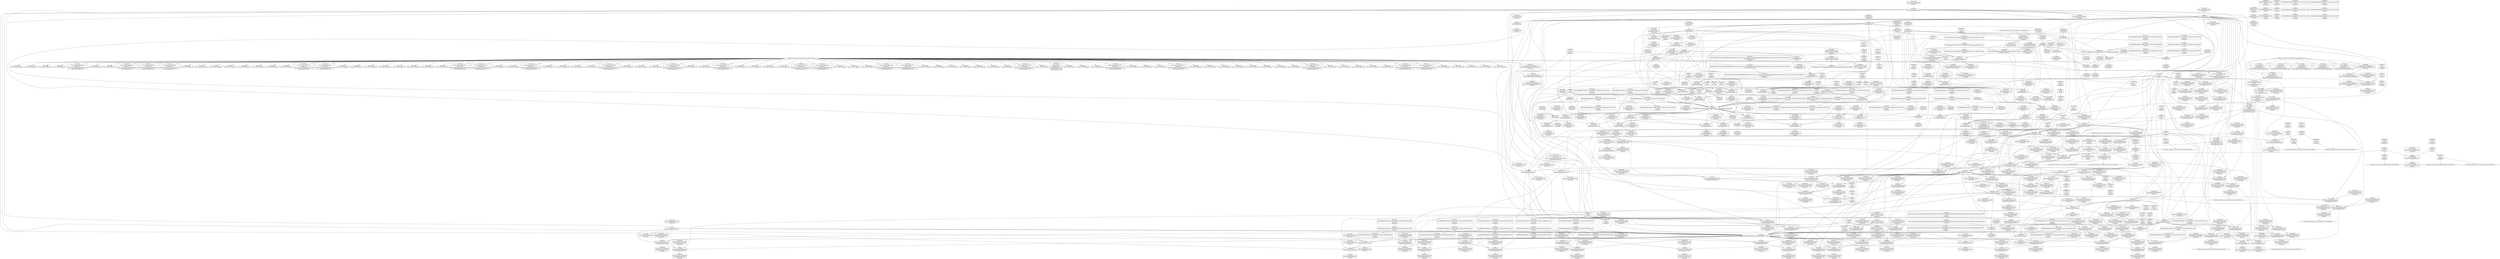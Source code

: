 digraph {
	CE0x3cd85f0 [shape=record,shape=Mrecord,label="{CE0x3cd85f0|current_sid:tmp3|*SummSource*}"]
	CE0x3d5db70 [shape=record,shape=Mrecord,label="{CE0x3d5db70|selinux_msg_queue_msgsnd:tmp34|security/selinux/hooks.c,5260|*SummSource*}"]
	CE0x3ce37b0 [shape=record,shape=Mrecord,label="{CE0x3ce37b0|80:_i32,_112:_i8*,_:_CRE_104,112_|*MultipleSource*|Function::selinux_msg_queue_msgsnd&Arg::msq::|security/selinux/hooks.c,5231}"]
	CE0x3d2fb40 [shape=record,shape=Mrecord,label="{CE0x3d2fb40|i64_2|*Constant*|*SummSink*}"]
	CE0x3ce80f0 [shape=record,shape=Mrecord,label="{CE0x3ce80f0|80:_i32,_112:_i8*,_:_CRE_136,144_|*MultipleSource*|Function::selinux_msg_queue_msgsnd&Arg::msq::|security/selinux/hooks.c,5231}"]
	CE0x3d4bd30 [shape=record,shape=Mrecord,label="{CE0x3d4bd30|selinux_msg_queue_msgsnd:sid9|security/selinux/hooks.c,5252|*SummSource*}"]
	CE0x3cfbc90 [shape=record,shape=Mrecord,label="{CE0x3cfbc90|80:_i32,_112:_i8*,_:_CRE_63,64_}"]
	CE0x3d245f0 [shape=record,shape=Mrecord,label="{CE0x3d245f0|selinux_msg_queue_msgsnd:tmp16|security/selinux/hooks.c,5245}"]
	CE0x3cf3ad0 [shape=record,shape=Mrecord,label="{CE0x3cf3ad0|selinux_msg_queue_msgsnd:if.then17|*SummSource*}"]
	CE0x3d6bfe0 [shape=record,shape=Mrecord,label="{CE0x3d6bfe0|GLOBAL:lockdep_rcu_suspicious|*Constant*|*SummSink*}"]
	CE0x3cdf6b0 [shape=record,shape=Mrecord,label="{CE0x3cdf6b0|selinux_msg_queue_msgsnd:sid4|security/selinux/hooks.c,5243|*SummSink*}"]
	CE0x3ce5cb0 [shape=record,shape=Mrecord,label="{CE0x3ce5cb0|_call_void_lockdep_rcu_suspicious(i8*_getelementptr_inbounds_(_25_x_i8_,_25_x_i8_*_.str3,_i32_0,_i32_0),_i32_218,_i8*_getelementptr_inbounds_(_45_x_i8_,_45_x_i8_*_.str12,_i32_0,_i32_0))_#10,_!dbg_!27727|security/selinux/hooks.c,218|*SummSink*}"]
	CE0x3cf0330 [shape=record,shape=Mrecord,label="{CE0x3cf0330|80:_i32,_112:_i8*,_:_CRE_51,52_}"]
	CE0x3d27fb0 [shape=record,shape=Mrecord,label="{CE0x3d27fb0|i8_4|*Constant*|*SummSource*}"]
	CE0x3d02320 [shape=record,shape=Mrecord,label="{CE0x3d02320|i64_5|*Constant*|*SummSink*}"]
	CE0x3d0a0e0 [shape=record,shape=Mrecord,label="{CE0x3d0a0e0|get_current:tmp4|./arch/x86/include/asm/current.h,14|*SummSink*}"]
	CE0x3d6cf60 [shape=record,shape=Mrecord,label="{CE0x3d6cf60|i64*_getelementptr_inbounds_(_11_x_i64_,_11_x_i64_*___llvm_gcov_ctr125,_i64_0,_i64_9)|*Constant*|*SummSource*}"]
	CE0x3d55800 [shape=record,shape=Mrecord,label="{CE0x3d55800|get_current:bb|*SummSink*}"]
	CE0x3cd90f0 [shape=record,shape=Mrecord,label="{CE0x3cd90f0|80:_i32,_112:_i8*,_:_CRE_25,26_}"]
	CE0x3ce8470 [shape=record,shape=Mrecord,label="{CE0x3ce8470|80:_i32,_112:_i8*,_:_CRE_152,160_|*MultipleSource*|Function::selinux_msg_queue_msgsnd&Arg::msq::|security/selinux/hooks.c,5231}"]
	CE0x3d23e60 [shape=record,shape=Mrecord,label="{CE0x3d23e60|selinux_msg_queue_msgsnd:tmp18|security/selinux/hooks.c,5246|*SummSink*}"]
	CE0x3d2a290 [shape=record,shape=Mrecord,label="{CE0x3d2a290|avc_has_perm:entry|*SummSource*}"]
	CE0x3ce9bc0 [shape=record,shape=Mrecord,label="{CE0x3ce9bc0|i32_3|*Constant*|*SummSink*}"]
	CE0x3d489b0 [shape=record,shape=Mrecord,label="{CE0x3d489b0|_ret_i32_%retval.0,_!dbg_!27728|security/selinux/avc.c,775}"]
	CE0x3cd97a0 [shape=record,shape=Mrecord,label="{CE0x3cd97a0|selinux_msg_queue_msgsnd:q_perm|security/selinux/hooks.c,5231|*SummSource*}"]
	CE0x3d64ad0 [shape=record,shape=Mrecord,label="{CE0x3d64ad0|_ret_i32_%retval.0,_!dbg_!27765|security/selinux/hooks.c,5264|*SummSink*}"]
	CE0x3d23200 [shape=record,shape=Mrecord,label="{CE0x3d23200|selinux_msg_queue_msgsnd:tmp17|security/selinux/hooks.c,5245|*SummSink*}"]
	CE0x3cf8540 [shape=record,shape=Mrecord,label="{CE0x3cf8540|80:_i32,_112:_i8*,_:_CRE_96,100_|*MultipleSource*|Function::selinux_msg_queue_msgsnd&Arg::msq::|security/selinux/hooks.c,5231}"]
	CE0x3d66580 [shape=record,shape=Mrecord,label="{CE0x3d66580|current_sid:tmp15|security/selinux/hooks.c,218}"]
	CE0x3d1dfd0 [shape=record,shape=Mrecord,label="{CE0x3d1dfd0|selinux_msg_queue_msgsnd:sid13|security/selinux/hooks.c,5256}"]
	CE0x3d6c7a0 [shape=record,shape=Mrecord,label="{CE0x3d6c7a0|i32_218|*Constant*|*SummSink*}"]
	CE0x3d63af0 [shape=record,shape=Mrecord,label="{CE0x3d63af0|selinux_msg_queue_msgsnd:tmp40|security/selinux/hooks.c,5264|*SummSource*}"]
	CE0x3cda5b0 [shape=record,shape=Mrecord,label="{CE0x3cda5b0|selinux_msg_queue_msgsnd:msq|Function::selinux_msg_queue_msgsnd&Arg::msq::|*SummSink*}"]
	CE0x3d24830 [shape=record,shape=Mrecord,label="{CE0x3d24830|selinux_msg_queue_msgsnd:tmp19|security/selinux/hooks.c,5246|*SummSource*}"]
	CE0x3cdadd0 [shape=record,shape=Mrecord,label="{CE0x3cdadd0|80:_i32,_112:_i8*,_:_CRE_39,40_}"]
	CE0x3d02950 [shape=record,shape=Mrecord,label="{CE0x3d02950|current_sid:do.end}"]
	CE0x3d0d990 [shape=record,shape=Mrecord,label="{CE0x3d0d990|selinux_msg_queue_msgsnd:entry|*SummSink*}"]
	CE0x3d09fa0 [shape=record,shape=Mrecord,label="{CE0x3d09fa0|current_sid:tmp6|security/selinux/hooks.c,218|*SummSink*}"]
	CE0x3d1d590 [shape=record,shape=Mrecord,label="{CE0x3d1d590|selinux_msg_queue_msgsnd:tmp26|security/selinux/hooks.c,5256|*SummSink*}"]
	CE0x3cf9aa0 [shape=record,shape=Mrecord,label="{CE0x3cf9aa0|80:_i32,_112:_i8*,_:_CRE_4,5_}"]
	CE0x35cd0d0 [shape=record,shape=Mrecord,label="{CE0x35cd0d0|selinux_msg_queue_msgsnd:bb|*SummSink*}"]
	CE0x3d5c080 [shape=record,shape=Mrecord,label="{CE0x3d5c080|selinux_msg_queue_msgsnd:tmp32|security/selinux/hooks.c,5258}"]
	CE0x3cfd730 [shape=record,shape=Mrecord,label="{CE0x3cfd730|GLOBAL:current_sid|*Constant*|*SummSink*}"]
	CE0x3d04450 [shape=record,shape=Mrecord,label="{CE0x3d04450|current_sid:call|security/selinux/hooks.c,218|*SummSource*}"]
	CE0x3d476a0 [shape=record,shape=Mrecord,label="{CE0x3d476a0|current_sid:tmp14|security/selinux/hooks.c,218}"]
	CE0x3d54270 [shape=record,shape=Mrecord,label="{CE0x3d54270|current_sid:sid|security/selinux/hooks.c,220}"]
	CE0x5c4faf0 [shape=record,shape=Mrecord,label="{CE0x5c4faf0|COLLAPSED:_GCMRE___llvm_gcov_ctr308_internal_global_15_x_i64_zeroinitializer:_elem_0:default:}"]
	CE0x3d554d0 [shape=record,shape=Mrecord,label="{CE0x3d554d0|current_sid:tmp24|security/selinux/hooks.c,220|*SummSink*}"]
	CE0x3d228c0 [shape=record,shape=Mrecord,label="{CE0x3d228c0|selinux_msg_queue_msgsnd:tmp35|security/selinux/hooks.c,5260|*SummSource*}"]
	CE0x3cff6d0 [shape=record,shape=Mrecord,label="{CE0x3cff6d0|i64*_getelementptr_inbounds_(_11_x_i64_,_11_x_i64_*___llvm_gcov_ctr125,_i64_0,_i64_0)|*Constant*}"]
	CE0x3d4e640 [shape=record,shape=Mrecord,label="{CE0x3d4e640|current_sid:tmp21|security/selinux/hooks.c,218|*SummSource*}"]
	CE0x3ce5790 [shape=record,shape=Mrecord,label="{CE0x3ce5790|i8_1|*Constant*|*SummSink*}"]
	"CONST[source:0(mediator),value:2(dynamic)][purpose:{object}][SnkIdx:2]"
	CE0x3d1ea00 [shape=record,shape=Mrecord,label="{CE0x3d1ea00|i64_7|*Constant*}"]
	CE0x3cfe840 [shape=record,shape=Mrecord,label="{CE0x3cfe840|4:_i32,_:_CRE_4,8_|*MultipleSource*|security/selinux/hooks.c,5231|security/selinux/hooks.c,5231|security/selinux/hooks.c,5242}"]
	"CONST[source:0(mediator),value:2(dynamic)][purpose:{object}][SnkIdx:10]"
	CE0x3cd7120 [shape=record,shape=Mrecord,label="{CE0x3cd7120|COLLAPSED:_GCMRE___llvm_gcov_ctr125_internal_global_11_x_i64_zeroinitializer:_elem_0:default:}"]
	CE0x3d235e0 [shape=record,shape=Mrecord,label="{CE0x3d235e0|i64*_getelementptr_inbounds_(_15_x_i64_,_15_x_i64_*___llvm_gcov_ctr308,_i64_0,_i64_6)|*Constant*|*SummSource*}"]
	CE0x3d48ac0 [shape=record,shape=Mrecord,label="{CE0x3d48ac0|avc_has_perm:requested|Function::avc_has_perm&Arg::requested::|*SummSource*}"]
	CE0x3ce27d0 [shape=record,shape=Mrecord,label="{CE0x3ce27d0|selinux_msg_queue_msgsnd:if.end21|*SummSource*}"]
	CE0x3cfb7d0 [shape=record,shape=Mrecord,label="{CE0x3cfb7d0|selinux_msg_queue_msgsnd:security1|security/selinux/hooks.c,5232|*SummSink*}"]
	CE0x3cdb940 [shape=record,shape=Mrecord,label="{CE0x3cdb940|selinux_msg_queue_msgsnd:tmp4|*LoadInst*|security/selinux/hooks.c,5232|*SummSource*}"]
	CE0x3d1e4c0 [shape=record,shape=Mrecord,label="{CE0x3d1e4c0|selinux_msg_queue_msgsnd:tobool11|security/selinux/hooks.c,5254}"]
	CE0x3d46870 [shape=record,shape=Mrecord,label="{CE0x3d46870|get_current:tmp2|*SummSink*}"]
	CE0x3d1c030 [shape=record,shape=Mrecord,label="{CE0x3d1c030|selinux_msg_queue_msgsnd:tmp30|security/selinux/hooks.c,5258}"]
	CE0x3ce3460 [shape=record,shape=Mrecord,label="{CE0x3ce3460|80:_i32,_112:_i8*,_:_CRE_2,3_}"]
	CE0x3cf99d0 [shape=record,shape=Mrecord,label="{CE0x3cf99d0|80:_i32,_112:_i8*,_:_CRE_3,4_}"]
	CE0x3ceab30 [shape=record,shape=Mrecord,label="{CE0x3ceab30|selinux_msg_queue_msgsnd:call14|security/selinux/hooks.c,5256|*SummSink*}"]
	CE0x3d09070 [shape=record,shape=Mrecord,label="{CE0x3d09070|i64_0|*Constant*}"]
	CE0x3cdba40 [shape=record,shape=Mrecord,label="{CE0x3cdba40|selinux_msg_queue_msgsnd:tmp4|*LoadInst*|security/selinux/hooks.c,5232|*SummSink*}"]
	CE0x3cea470 [shape=record,shape=Mrecord,label="{CE0x3cea470|selinux_msg_queue_msgsnd:call5|security/selinux/hooks.c,5242}"]
	CE0x50b5530 [shape=record,shape=Mrecord,label="{CE0x50b5530|i64*_getelementptr_inbounds_(_15_x_i64_,_15_x_i64_*___llvm_gcov_ctr308,_i64_0,_i64_0)|*Constant*|*SummSource*}"]
	CE0x3d07050 [shape=record,shape=Mrecord,label="{CE0x3d07050|i64_1|*Constant*|*SummSink*}"]
	CE0x3d0d210 [shape=record,shape=Mrecord,label="{CE0x3d0d210|i64*_getelementptr_inbounds_(_11_x_i64_,_11_x_i64_*___llvm_gcov_ctr125,_i64_0,_i64_6)|*Constant*|*SummSource*}"]
	CE0x3d4de20 [shape=record,shape=Mrecord,label="{CE0x3d4de20|i32_78|*Constant*|*SummSource*}"]
	CE0x3d25100 [shape=record,shape=Mrecord,label="{CE0x3d25100|selinux_msg_queue_msgsnd:type|security/selinux/hooks.c,5248|*SummSink*}"]
	CE0x3d633f0 [shape=record,shape=Mrecord,label="{CE0x3d633f0|i64*_getelementptr_inbounds_(_15_x_i64_,_15_x_i64_*___llvm_gcov_ctr308,_i64_0,_i64_14)|*Constant*}"]
	CE0x3d670d0 [shape=record,shape=Mrecord,label="{CE0x3d670d0|current_sid:if.then}"]
	CE0x3cf39f0 [shape=record,shape=Mrecord,label="{CE0x3cf39f0|selinux_msg_queue_msgsnd:return|*SummSink*}"]
	CE0x3d4e770 [shape=record,shape=Mrecord,label="{CE0x3d4e770|i32_22|*Constant*}"]
	CE0x3cdb740 [shape=record,shape=Mrecord,label="{CE0x3cdb740|40:_i8*,_:_CRE_32,40_|*MultipleSource*|security/selinux/hooks.c,5232|Function::selinux_msg_queue_msgsnd&Arg::msg::}"]
	CE0x3d1d4b0 [shape=record,shape=Mrecord,label="{CE0x3d1d4b0|selinux_msg_queue_msgsnd:tmp26|security/selinux/hooks.c,5256}"]
	CE0x3cf4570 [shape=record,shape=Mrecord,label="{CE0x3cf4570|selinux_msg_queue_msgsnd:tmp6|security/selinux/hooks.c,5237|*SummSink*}"]
	CE0x3ceaf00 [shape=record,shape=Mrecord,label="{CE0x3ceaf00|GLOBAL:security_transition_sid|*Constant*}"]
	CE0x3cf6770 [shape=record,shape=Mrecord,label="{CE0x3cf6770|80:_i32,_112:_i8*,_:_CRE_59,60_}"]
	CE0x3ccd9a0 [shape=record,shape=Mrecord,label="{CE0x3ccd9a0|80:_i32,_112:_i8*,_:_CRE_44,45_}"]
	CE0x3ccee50 [shape=record,shape=Mrecord,label="{CE0x3ccee50|selinux_msg_queue_msgsnd:msg|Function::selinux_msg_queue_msgsnd&Arg::msg::}"]
	CE0x3cf9be0 [shape=record,shape=Mrecord,label="{CE0x3cf9be0|80:_i32,_112:_i8*,_:_CRE_6,7_}"]
	CE0x3ccec10 [shape=record,shape=Mrecord,label="{CE0x3ccec10|selinux_msg_queue_msgsnd:tmp2|security/selinux/hooks.c,5231|*SummSource*}"]
	CE0x3d4b0d0 [shape=record,shape=Mrecord,label="{CE0x3d4b0d0|selinux_msg_queue_msgsnd:u|security/selinux/hooks.c,5249|*SummSink*}"]
	CE0x3d48f10 [shape=record,shape=Mrecord,label="{CE0x3d48f10|avc_has_perm:auditdata|Function::avc_has_perm&Arg::auditdata::|*SummSink*}"]
	CE0x3d5d970 [shape=record,shape=Mrecord,label="{CE0x3d5d970|selinux_msg_queue_msgsnd:tmp33|security/selinux/hooks.c,5260|*SummSink*}"]
	CE0x3ce0000 [shape=record,shape=Mrecord,label="{CE0x3ce0000|i64_3|*Constant*|*SummSource*}"]
	CE0x3d1b490 [shape=record,shape=Mrecord,label="{CE0x3d1b490|selinux_msg_queue_msgsnd:tobool16|security/selinux/hooks.c,5258|*SummSource*}"]
	CE0x3cd6cd0 [shape=record,shape=Mrecord,label="{CE0x3cd6cd0|selinux_msg_queue_msgsnd:tmp8|security/selinux/hooks.c,5237|*SummSource*}"]
	CE0x3ce02c0 [shape=record,shape=Mrecord,label="{CE0x3ce02c0|selinux_msg_queue_msgsnd:tmp12|security/selinux/hooks.c,5244|*SummSource*}"]
	CE0x3d5fb50 [shape=record,shape=Mrecord,label="{CE0x3d5fb50|selinux_msg_queue_msgsnd:sid19|security/selinux/hooks.c,5260|*SummSink*}"]
	CE0x3cfb020 [shape=record,shape=Mrecord,label="{CE0x3cfb020|80:_i32,_112:_i8*,_:_CRE_216,224_|*MultipleSource*|Function::selinux_msg_queue_msgsnd&Arg::msq::|security/selinux/hooks.c,5231}"]
	CE0x3d61790 [shape=record,shape=Mrecord,label="{CE0x3d61790|i64*_getelementptr_inbounds_(_15_x_i64_,_15_x_i64_*___llvm_gcov_ctr308,_i64_0,_i64_13)|*Constant*}"]
	CE0x3cf3fe0 [shape=record,shape=Mrecord,label="{CE0x3cf3fe0|0:_i32,_:_CRE_0,4_|*MultipleSource*|*LoadInst*|security/selinux/hooks.c,5232|security/selinux/hooks.c,5232|security/selinux/hooks.c,5237}"]
	"CONST[source:1(input),value:2(dynamic)][purpose:{object}][SrcIdx:12]"
	CE0x3cff810 [shape=record,shape=Mrecord,label="{CE0x3cff810|i64*_getelementptr_inbounds_(_11_x_i64_,_11_x_i64_*___llvm_gcov_ctr125,_i64_0,_i64_0)|*Constant*|*SummSource*}"]
	CE0x3d64910 [shape=record,shape=Mrecord,label="{CE0x3d64910|_ret_i32_%retval.0,_!dbg_!27765|security/selinux/hooks.c,5264|*SummSource*}"]
	CE0x3d1e200 [shape=record,shape=Mrecord,label="{CE0x3d1e200|selinux_msg_queue_msgsnd:sid13|security/selinux/hooks.c,5256|*SummSink*}"]
	CE0x3d61b90 [shape=record,shape=Mrecord,label="{CE0x3d61b90|selinux_msg_queue_msgsnd:tmp37|security/selinux/hooks.c,5263|*SummSink*}"]
	CE0x3d4a910 [shape=record,shape=Mrecord,label="{CE0x3d4a910|i16_27|*Constant*|*SummSource*}"]
	CE0x3d0d4a0 [shape=record,shape=Mrecord,label="{CE0x3d0d4a0|i64*_getelementptr_inbounds_(_11_x_i64_,_11_x_i64_*___llvm_gcov_ctr125,_i64_0,_i64_6)|*Constant*|*SummSink*}"]
	CE0x3cf5280 [shape=record,shape=Mrecord,label="{CE0x3cf5280|80:_i32,_112:_i8*,_:_CRE_49,50_}"]
	CE0x3cfe7d0 [shape=record,shape=Mrecord,label="{CE0x3cfe7d0|4:_i32,_:_CRE_0,2_|*MultipleSource*|security/selinux/hooks.c,5231|security/selinux/hooks.c,5231|security/selinux/hooks.c,5242}"]
	CE0x3d23570 [shape=record,shape=Mrecord,label="{CE0x3d23570|i64*_getelementptr_inbounds_(_15_x_i64_,_15_x_i64_*___llvm_gcov_ctr308,_i64_0,_i64_6)|*Constant*}"]
	CE0x3d4a380 [shape=record,shape=Mrecord,label="{CE0x3d4a380|avc_has_perm:tsid|Function::avc_has_perm&Arg::tsid::}"]
	CE0x3ce7220 [shape=record,shape=Mrecord,label="{CE0x3ce7220|80:_i32,_112:_i8*,_:_CRE_80,84_|*MultipleSource*|Function::selinux_msg_queue_msgsnd&Arg::msq::|security/selinux/hooks.c,5231}"]
	CE0x3ce6390 [shape=record,shape=Mrecord,label="{CE0x3ce6390|80:_i32,_112:_i8*,_:_CRE_1,2_}"]
	CE0x3d62fb0 [shape=record,shape=Mrecord,label="{CE0x3d62fb0|selinux_msg_queue_msgsnd:tmp39|security/selinux/hooks.c,5264}"]
	CE0x3d4f620 [shape=record,shape=Mrecord,label="{CE0x3d4f620|current_sid:tmp22|security/selinux/hooks.c,218|*SummSink*}"]
	CE0x3cef950 [shape=record,shape=Mrecord,label="{CE0x3cef950|get_current:tmp3}"]
	CE0x3cf70b0 [shape=record,shape=Mrecord,label="{CE0x3cf70b0|80:_i32,_112:_i8*,_:_CRE_56,57_}"]
	CE0x3d4bae0 [shape=record,shape=Mrecord,label="{CE0x3d4bae0|selinux_msg_queue_msgsnd:sid9|security/selinux/hooks.c,5252}"]
	CE0x3cfb840 [shape=record,shape=Mrecord,label="{CE0x3cfb840|selinux_msg_queue_msgsnd:tmp4|*LoadInst*|security/selinux/hooks.c,5232}"]
	CE0x3cd9810 [shape=record,shape=Mrecord,label="{CE0x3cd9810|selinux_msg_queue_msgsnd:q_perm|security/selinux/hooks.c,5231|*SummSink*}"]
	"CONST[source:0(mediator),value:2(dynamic)][purpose:{object}][SnkIdx:5]"
	CE0x3ccef20 [shape=record,shape=Mrecord,label="{CE0x3ccef20|selinux_msg_queue_msgsnd:tmp2|security/selinux/hooks.c,5231|*SummSink*}"]
	CE0x3d07dc0 [shape=record,shape=Mrecord,label="{CE0x3d07dc0|i16_26|*Constant*}"]
	CE0x3cf3a60 [shape=record,shape=Mrecord,label="{CE0x3cf3a60|selinux_msg_queue_msgsnd:if.then17}"]
	CE0x3d49250 [shape=record,shape=Mrecord,label="{CE0x3d49250|_ret_i32_%retval.0,_!dbg_!27728|security/selinux/avc.c,775|*SummSink*}"]
	CE0x3d46b30 [shape=record,shape=Mrecord,label="{CE0x3d46b30|i64*_getelementptr_inbounds_(_2_x_i64_,_2_x_i64_*___llvm_gcov_ctr98,_i64_0,_i64_0)|*Constant*|*SummSource*}"]
	CE0x3d043b0 [shape=record,shape=Mrecord,label="{CE0x3d043b0|current_sid:tmp1|*SummSource*}"]
	CE0x3cf29f0 [shape=record,shape=Mrecord,label="{CE0x3cf29f0|i64*_getelementptr_inbounds_(_15_x_i64_,_15_x_i64_*___llvm_gcov_ctr308,_i64_0,_i64_12)|*Constant*}"]
	CE0x3d55680 [shape=record,shape=Mrecord,label="{CE0x3d55680|get_current:bb|*SummSource*}"]
	CE0x3d0ccf0 [shape=record,shape=Mrecord,label="{CE0x3d0ccf0|current_sid:if.then|*SummSink*}"]
	"CONST[source:0(mediator),value:2(dynamic)][purpose:{subject}][SnkIdx:8]"
	CE0x3d67630 [shape=record,shape=Mrecord,label="{CE0x3d67630|current_sid:tmp10|security/selinux/hooks.c,218|*SummSink*}"]
	CE0x3cfcf70 [shape=record,shape=Mrecord,label="{CE0x3cfcf70|80:_i32,_112:_i8*,_:_CRE_23,24_}"]
	CE0x3d03940 [shape=record,shape=Mrecord,label="{CE0x3d03940|current_sid:tmp12|security/selinux/hooks.c,218|*SummSource*}"]
	CE0x3d4f9c0 [shape=record,shape=Mrecord,label="{CE0x3d4f9c0|current_sid:tmp23|security/selinux/hooks.c,218|*SummSink*}"]
	CE0x3cf4180 [shape=record,shape=Mrecord,label="{CE0x3cf4180|selinux_msg_queue_msgsnd:tmp6|security/selinux/hooks.c,5237|*SummSource*}"]
	CE0x3ce2ff0 [shape=record,shape=Mrecord,label="{CE0x3ce2ff0|80:_i32,_112:_i8*,_:_CRE_192,200_|*MultipleSource*|Function::selinux_msg_queue_msgsnd&Arg::msq::|security/selinux/hooks.c,5231}"]
	CE0x3d302c0 [shape=record,shape=Mrecord,label="{CE0x3d302c0|i64_0|*Constant*|*SummSource*}"]
	CE0x3d1c610 [shape=record,shape=Mrecord,label="{CE0x3d1c610|selinux_msg_queue_msgsnd:tmp25|security/selinux/hooks.c,5254|*SummSource*}"]
	CE0x3cfa7c0 [shape=record,shape=Mrecord,label="{CE0x3cfa7c0|_call_void_mcount()_#3|*SummSink*}"]
	CE0x3d2eab0 [shape=record,shape=Mrecord,label="{CE0x3d2eab0|i64_11|*Constant*}"]
	CE0x3d4ee70 [shape=record,shape=Mrecord,label="{CE0x3d4ee70|current_sid:security|security/selinux/hooks.c,218|*SummSource*}"]
	CE0x3d0a5a0 [shape=record,shape=Mrecord,label="{CE0x3d0a5a0|current_sid:tmp2|*SummSource*}"]
	CE0x3d074b0 [shape=record,shape=Mrecord,label="{CE0x3d074b0|selinux_msg_queue_msgsnd:rc.0|*SummSource*}"]
	CE0x3d02460 [shape=record,shape=Mrecord,label="{CE0x3d02460|current_sid:tmp9|security/selinux/hooks.c,218|*SummSource*}"]
	CE0x3cf69d0 [shape=record,shape=Mrecord,label="{CE0x3cf69d0|80:_i32,_112:_i8*,_:_CRE_61,62_}"]
	CE0x3d23960 [shape=record,shape=Mrecord,label="{CE0x3d23960|i64*_getelementptr_inbounds_(_15_x_i64_,_15_x_i64_*___llvm_gcov_ctr308,_i64_0,_i64_6)|*Constant*|*SummSink*}"]
	CE0x3d0cdc0 [shape=record,shape=Mrecord,label="{CE0x3d0cdc0|GLOBAL:current_task|Global_var:current_task}"]
	CE0x3ccd7d0 [shape=record,shape=Mrecord,label="{CE0x3ccd7d0|current_sid:if.end|*SummSource*}"]
	CE0x3d6bf70 [shape=record,shape=Mrecord,label="{CE0x3d6bf70|GLOBAL:lockdep_rcu_suspicious|*Constant*|*SummSource*}"]
	CE0x3d1ccd0 [shape=record,shape=Mrecord,label="{CE0x3d1ccd0|i64*_getelementptr_inbounds_(_15_x_i64_,_15_x_i64_*___llvm_gcov_ctr308,_i64_0,_i64_9)|*Constant*|*SummSource*}"]
	CE0x3d65340 [shape=record,shape=Mrecord,label="{CE0x3d65340|current_sid:land.lhs.true|*SummSource*}"]
	CE0x3cf9b40 [shape=record,shape=Mrecord,label="{CE0x3cf9b40|80:_i32,_112:_i8*,_:_CRE_5,6_}"]
	CE0x3d5e470 [shape=record,shape=Mrecord,label="{CE0x3d5e470|selinux_msg_queue_msgsnd:sid18|security/selinux/hooks.c,5260}"]
	CE0x3cd1a70 [shape=record,shape=Mrecord,label="{CE0x3cd1a70|%struct.qstr*_null|*Constant*|*SummSource*}"]
	CE0x3d4f840 [shape=record,shape=Mrecord,label="{CE0x3d4f840|current_sid:tmp23|security/selinux/hooks.c,218|*SummSource*}"]
	CE0x3d1b0a0 [shape=record,shape=Mrecord,label="{CE0x3d1b0a0|selinux_msg_queue_msgsnd:tmp28|security/selinux/hooks.c,5256|*SummSource*}"]
	CE0x3cd70b0 [shape=record,shape=Mrecord,label="{CE0x3cd70b0|current_sid:tmp}"]
	CE0x3d6dcc0 [shape=record,shape=Mrecord,label="{CE0x3d6dcc0|current_sid:tmp19|security/selinux/hooks.c,218}"]
	CE0x3d4aa40 [shape=record,shape=Mrecord,label="{CE0x3d4aa40|i16_27|*Constant*|*SummSink*}"]
	CE0x3d6e010 [shape=record,shape=Mrecord,label="{CE0x3d6e010|i64*_getelementptr_inbounds_(_11_x_i64_,_11_x_i64_*___llvm_gcov_ctr125,_i64_0,_i64_10)|*Constant*}"]
	CE0x3d4c2e0 [shape=record,shape=Mrecord,label="{CE0x3d4c2e0|current_sid:tmp20|security/selinux/hooks.c,218}"]
	CE0x3ceeb30 [shape=record,shape=Mrecord,label="{CE0x3ceeb30|80:_i32,_112:_i8*,_:_CRE_13,14_}"]
	CE0x3d65c80 [shape=record,shape=Mrecord,label="{CE0x3d65c80|GLOBAL:__llvm_gcov_ctr125|Global_var:__llvm_gcov_ctr125|*SummSource*}"]
	CE0x3cd9e90 [shape=record,shape=Mrecord,label="{CE0x3cd9e90|selinux_msg_queue_msgsnd:q_perm|security/selinux/hooks.c,5231}"]
	CE0x3d4b760 [shape=record,shape=Mrecord,label="{CE0x3d4b760|selinux_msg_queue_msgsnd:ipc_id|security/selinux/hooks.c,5249|*SummSink*}"]
	CE0x3d0c7d0 [shape=record,shape=Mrecord,label="{CE0x3d0c7d0|current_sid:tmp1|*SummSink*}"]
	CE0x3d67140 [shape=record,shape=Mrecord,label="{CE0x3d67140|current_sid:if.then|*SummSource*}"]
	CE0x3d4e4c0 [shape=record,shape=Mrecord,label="{CE0x3d4e4c0|current_sid:tmp21|security/selinux/hooks.c,218}"]
	CE0x3d651c0 [shape=record,shape=Mrecord,label="{CE0x3d651c0|current_sid:land.lhs.true}"]
	CE0x3d4cc60 [shape=record,shape=Mrecord,label="{CE0x3d4cc60|current_sid:call4|security/selinux/hooks.c,218|*SummSource*}"]
	CE0x3cfc440 [shape=record,shape=Mrecord,label="{CE0x3cfc440|40:_i8*,_:_CRE_16,24_|*MultipleSource*|security/selinux/hooks.c,5232|Function::selinux_msg_queue_msgsnd&Arg::msg::}"]
	CE0x3d4cf10 [shape=record,shape=Mrecord,label="{CE0x3d4cf10|GLOBAL:get_current|*Constant*}"]
	CE0x3cf4050 [shape=record,shape=Mrecord,label="{CE0x3cf4050|selinux_msg_queue_msgsnd:tmp6|security/selinux/hooks.c,5237}"]
	CE0x3ce2c30 [shape=record,shape=Mrecord,label="{CE0x3ce2c30|80:_i32,_112:_i8*,_:_CRE_176,184_|*MultipleSource*|Function::selinux_msg_queue_msgsnd&Arg::msq::|security/selinux/hooks.c,5231}"]
	CE0x3d21940 [shape=record,shape=Mrecord,label="{CE0x3d21940|i64*_getelementptr_inbounds_(_15_x_i64_,_15_x_i64_*___llvm_gcov_ctr308,_i64_0,_i64_5)|*Constant*}"]
	CE0x3ceca10 [shape=record,shape=Mrecord,label="{CE0x3ceca10|selinux_msg_queue_msgsnd:sid3|security/selinux/hooks.c,5242|*SummSource*}"]
	CE0x3cd1f90 [shape=record,shape=Mrecord,label="{CE0x3cd1f90|selinux_msg_queue_msgsnd:tobool|security/selinux/hooks.c,5244|*SummSource*}"]
	CE0x3d0bfe0 [shape=record,shape=Mrecord,label="{CE0x3d0bfe0|GLOBAL:current_sid.__warned|Global_var:current_sid.__warned|*SummSource*}"]
	CE0x3d673d0 [shape=record,shape=Mrecord,label="{CE0x3d673d0|_call_void_mcount()_#3|*SummSink*}"]
	CE0x3d4f3b0 [shape=record,shape=Mrecord,label="{CE0x3d4f3b0|current_sid:tmp22|security/selinux/hooks.c,218|*SummSource*}"]
	CE0x3d61300 [shape=record,shape=Mrecord,label="{CE0x3d61300|selinux_msg_queue_msgsnd:rc.1|*SummSource*}"]
	CE0x3cea970 [shape=record,shape=Mrecord,label="{CE0x3cea970|selinux_msg_queue_msgsnd:call14|security/selinux/hooks.c,5256|*SummSource*}"]
	CE0x3d1c420 [shape=record,shape=Mrecord,label="{CE0x3d1c420|selinux_msg_queue_msgsnd:tmp25|security/selinux/hooks.c,5254}"]
	CE0x3d1bd90 [shape=record,shape=Mrecord,label="{CE0x3d1bd90|i64_10|*Constant*}"]
	CE0x3cf68a0 [shape=record,shape=Mrecord,label="{CE0x3cf68a0|80:_i32,_112:_i8*,_:_CRE_60,61_}"]
	CE0x3cf53b0 [shape=record,shape=Mrecord,label="{CE0x3cf53b0|80:_i32,_112:_i8*,_:_CRE_50,51_}"]
	CE0x3cfd310 [shape=record,shape=Mrecord,label="{CE0x3cfd310|_call_void_mcount()_#3|*SummSource*}"]
	CE0x3cff600 [shape=record,shape=Mrecord,label="{CE0x3cff600|current_sid:do.body|*SummSink*}"]
	CE0x3d02230 [shape=record,shape=Mrecord,label="{CE0x3d02230|current_sid:tmp10|security/selinux/hooks.c,218}"]
	CE0x3d61b20 [shape=record,shape=Mrecord,label="{CE0x3d61b20|i64*_getelementptr_inbounds_(_15_x_i64_,_15_x_i64_*___llvm_gcov_ctr308,_i64_0,_i64_13)|*Constant*|*SummSink*}"]
	CE0x3ce9a90 [shape=record,shape=Mrecord,label="{CE0x3ce9a90|i32_3|*Constant*|*SummSource*}"]
	CE0x3ccd8a0 [shape=record,shape=Mrecord,label="{CE0x3ccd8a0|current_sid:if.end|*SummSink*}"]
	CE0x3d46db0 [shape=record,shape=Mrecord,label="{CE0x3d46db0|GLOBAL:__llvm_gcov_ctr125|Global_var:__llvm_gcov_ctr125}"]
	CE0x3d1ea70 [shape=record,shape=Mrecord,label="{CE0x3d1ea70|i64_7|*Constant*|*SummSource*}"]
	CE0x3cfbef0 [shape=record,shape=Mrecord,label="{CE0x3cfbef0|80:_i32,_112:_i8*,_:_CRE_65,66_}"]
	CE0x3ce03d0 [shape=record,shape=Mrecord,label="{CE0x3ce03d0|selinux_msg_queue_msgsnd:tmp12|security/selinux/hooks.c,5244|*SummSink*}"]
	CE0x3ccdf40 [shape=record,shape=Mrecord,label="{CE0x3ccdf40|_call_void_mcount()_#3}"]
	CE0x3cf2ad0 [shape=record,shape=Mrecord,label="{CE0x3cf2ad0|i16_26|*Constant*|*SummSink*}"]
	"CONST[source:0(mediator),value:2(dynamic)][purpose:{subject}][SrcIdx:14]"
	CE0x3d1b3a0 [shape=record,shape=Mrecord,label="{CE0x3d1b3a0|selinux_msg_queue_msgsnd:tobool16|security/selinux/hooks.c,5258}"]
	CE0x3d0cec0 [shape=record,shape=Mrecord,label="{CE0x3d0cec0|GLOBAL:current_task|Global_var:current_task|*SummSource*}"]
	CE0x3d6bd30 [shape=record,shape=Mrecord,label="{CE0x3d6bd30|i8*_getelementptr_inbounds_(_25_x_i8_,_25_x_i8_*_.str3,_i32_0,_i32_0)|*Constant*|*SummSink*}"]
	CE0x3d0c560 [shape=record,shape=Mrecord,label="{CE0x3d0c560|i64*_getelementptr_inbounds_(_11_x_i64_,_11_x_i64_*___llvm_gcov_ctr125,_i64_0,_i64_1)|*Constant*}"]
	CE0x3d6c350 [shape=record,shape=Mrecord,label="{CE0x3d6c350|i32_218|*Constant*|*SummSource*}"]
	CE0x3cf3160 [shape=record,shape=Mrecord,label="{CE0x3cf3160|selinux_msg_queue_msgsnd:if.end}"]
	CE0x3d4af10 [shape=record,shape=Mrecord,label="{CE0x3d4af10|selinux_msg_queue_msgsnd:u|security/selinux/hooks.c,5249|*SummSource*}"]
	CE0x3d28140 [shape=record,shape=Mrecord,label="{CE0x3d28140|i8_4|*Constant*|*SummSink*}"]
	CE0x3d65d40 [shape=record,shape=Mrecord,label="{CE0x3d65d40|current_sid:tmp5|security/selinux/hooks.c,218|*SummSource*}"]
	CE0x3d0a610 [shape=record,shape=Mrecord,label="{CE0x3d0a610|current_sid:tmp2|*SummSink*}"]
	CE0x3d46ee0 [shape=record,shape=Mrecord,label="{CE0x3d46ee0|GLOBAL:__llvm_gcov_ctr125|Global_var:__llvm_gcov_ctr125|*SummSink*}"]
	CE0x3d042d0 [shape=record,shape=Mrecord,label="{CE0x3d042d0|i64_1|*Constant*}"]
	CE0x3d0bde0 [shape=record,shape=Mrecord,label="{CE0x3d0bde0|GLOBAL:current_sid.__warned|Global_var:current_sid.__warned}"]
	CE0x3ce5610 [shape=record,shape=Mrecord,label="{CE0x3ce5610|i8_1|*Constant*|*SummSource*}"]
	CE0x3d63550 [shape=record,shape=Mrecord,label="{CE0x3d63550|selinux_msg_queue_msgsnd:tmp39|security/selinux/hooks.c,5264|*SummSource*}"]
	CE0x3cf0560 [shape=record,shape=Mrecord,label="{CE0x3cf0560|80:_i32,_112:_i8*,_:_CRE_53,54_}"]
	CE0x3d4fd70 [shape=record,shape=Mrecord,label="{CE0x3d4fd70|i32_1|*Constant*}"]
	CE0x3d2acb0 [shape=record,shape=Mrecord,label="{CE0x3d2acb0|selinux_msg_queue_msgsnd:u|security/selinux/hooks.c,5249}"]
	CE0x3d5fcd0 [shape=record,shape=Mrecord,label="{CE0x3d5fcd0|selinux_msg_queue_msgsnd:tmp36|security/selinux/hooks.c,5260}"]
	CE0x3d25510 [shape=record,shape=Mrecord,label="{CE0x3d25510|0:_i8,_8:_i32,_24:_%struct.selinux_audit_data*,_:_SCMRE_0,1_|*MultipleSource*|security/selinux/hooks.c, 5227|security/selinux/hooks.c,5248}"]
	CE0x3d24660 [shape=record,shape=Mrecord,label="{CE0x3d24660|selinux_msg_queue_msgsnd:tmp16|security/selinux/hooks.c,5245|*SummSource*}"]
	CE0x3d5e100 [shape=record,shape=Mrecord,label="{CE0x3d5e100|selinux_msg_queue_msgsnd:tmp34|security/selinux/hooks.c,5260|*SummSink*}"]
	CE0x3d0b490 [shape=record,shape=Mrecord,label="{CE0x3d0b490|i64*_getelementptr_inbounds_(_11_x_i64_,_11_x_i64_*___llvm_gcov_ctr125,_i64_0,_i64_1)|*Constant*|*SummSource*}"]
	CE0x3ce4b60 [shape=record,shape=Mrecord,label="{CE0x3ce4b60|i64*_getelementptr_inbounds_(_2_x_i64_,_2_x_i64_*___llvm_gcov_ctr98,_i64_0,_i64_1)|*Constant*}"]
	CE0x3cf1d60 [shape=record,shape=Mrecord,label="{CE0x3cf1d60|i32_1|*Constant*|*SummSource*}"]
	CE0x3cd8030 [shape=record,shape=Mrecord,label="{CE0x3cd8030|80:_i32,_112:_i8*,_:_CRE_28,29_}"]
	CE0x35ccfe0 [shape=record,shape=Mrecord,label="{CE0x35ccfe0|selinux_msg_queue_msgsnd:bb|*SummSource*}"]
	CE0x3cfe220 [shape=record,shape=Mrecord,label="{CE0x3cfe220|current_sid:tobool|security/selinux/hooks.c,218}"]
	CE0x3d0aea0 [shape=record,shape=Mrecord,label="{CE0x3d0aea0|current_sid:tmp7|security/selinux/hooks.c,218|*SummSource*}"]
	CE0x3d0a7f0 [shape=record,shape=Mrecord,label="{CE0x3d0a7f0|current_sid:tmp3}"]
	CE0x3ce0810 [shape=record,shape=Mrecord,label="{CE0x3ce0810|selinux_msg_queue_msgsnd:tmp13|security/selinux/hooks.c,5244|*SummSink*}"]
	CE0x3cd9880 [shape=record,shape=Mrecord,label="{CE0x3cd9880|80:_i32,_112:_i8*,_:_CRE_0,1_}"]
	CE0x3cdaca0 [shape=record,shape=Mrecord,label="{CE0x3cdaca0|80:_i32,_112:_i8*,_:_CRE_38,39_}"]
	CE0x3d4d930 [shape=record,shape=Mrecord,label="{CE0x3d4d930|_ret_%struct.task_struct*_%tmp4,_!dbg_!27714|./arch/x86/include/asm/current.h,14}"]
	CE0x3d22f40 [shape=record,shape=Mrecord,label="{CE0x3d22f40|selinux_msg_queue_msgsnd:tmp17|security/selinux/hooks.c,5245}"]
	CE0x3d543a0 [shape=record,shape=Mrecord,label="{CE0x3d543a0|current_sid:sid|security/selinux/hooks.c,220|*SummSource*}"]
	CE0x3cf0d30 [shape=record,shape=Mrecord,label="{CE0x3cf0d30|selinux_msg_queue_msgsnd:tmp3|security/selinux/hooks.c,5231|*SummSource*}"]
	CE0x3d2ba00 [shape=record,shape=Mrecord,label="{CE0x3d2ba00|%struct.task_struct*_(%struct.task_struct**)*_asm_movq_%gs:$_1:P_,$0_,_r,im,_dirflag_,_fpsr_,_flags_|*SummSource*}"]
	CE0x3ce49c0 [shape=record,shape=Mrecord,label="{CE0x3ce49c0|80:_i32,_112:_i8*,_:_CRE_70,71_}"]
	CE0x3cfae80 [shape=record,shape=Mrecord,label="{CE0x3cfae80|80:_i32,_112:_i8*,_:_CRE_208,216_|*MultipleSource*|Function::selinux_msg_queue_msgsnd&Arg::msq::|security/selinux/hooks.c,5231}"]
	CE0x3cd8fc0 [shape=record,shape=Mrecord,label="{CE0x3cd8fc0|80:_i32,_112:_i8*,_:_CRE_24,25_}"]
	CE0x3d2eb20 [shape=record,shape=Mrecord,label="{CE0x3d2eb20|i64_11|*Constant*|*SummSource*}"]
	CE0x3d0a040 [shape=record,shape=Mrecord,label="{CE0x3d0a040|get_current:tmp4|./arch/x86/include/asm/current.h,14|*SummSource*}"]
	CE0x3cfb630 [shape=record,shape=Mrecord,label="{CE0x3cfb630|selinux_msg_queue_msgsnd:security|security/selinux/hooks.c,5231}"]
	CE0x538f2b0 [shape=record,shape=Mrecord,label="{CE0x538f2b0|i32_0|*Constant*|*SummSource*}"]
	CE0x3d4f230 [shape=record,shape=Mrecord,label="{CE0x3d4f230|current_sid:tmp22|security/selinux/hooks.c,218}"]
	CE0x3cfe970 [shape=record,shape=Mrecord,label="{CE0x3cfe970|selinux_msg_queue_msgsnd:tmp11|security/selinux/hooks.c,5242}"]
	CE0x3cf79b0 [shape=record,shape=Mrecord,label="{CE0x3cf79b0|selinux_msg_queue_msgsnd:sid2|security/selinux/hooks.c,5237|*SummSource*}"]
	CE0x3cfdbf0 [shape=record,shape=Mrecord,label="{CE0x3cfdbf0|COLLAPSED:_GCMRE___llvm_gcov_ctr98_internal_global_2_x_i64_zeroinitializer:_elem_0:default:}"]
	CE0x3d5da50 [shape=record,shape=Mrecord,label="{CE0x3d5da50|selinux_msg_queue_msgsnd:tmp34|security/selinux/hooks.c,5260}"]
	CE0x3cf71e0 [shape=record,shape=Mrecord,label="{CE0x3cf71e0|80:_i32,_112:_i8*,_:_CRE_57,58_}"]
	CE0x3d02a60 [shape=record,shape=Mrecord,label="{CE0x3d02a60|current_sid:do.end|*SummSource*}"]
	CE0x3d1be00 [shape=record,shape=Mrecord,label="{CE0x3d1be00|i64_10|*Constant*|*SummSource*}"]
	CE0x3d4df40 [shape=record,shape=Mrecord,label="{CE0x3d4df40|current_sid:cred|security/selinux/hooks.c,218}"]
	CE0x3d636d0 [shape=record,shape=Mrecord,label="{CE0x3d636d0|i64*_getelementptr_inbounds_(_15_x_i64_,_15_x_i64_*___llvm_gcov_ctr308,_i64_0,_i64_14)|*Constant*|*SummSource*}"]
	CE0x3ce4ce0 [shape=record,shape=Mrecord,label="{CE0x3ce4ce0|selinux_msg_queue_msgsnd:if.then6}"]
	CE0x3cd9ba0 [shape=record,shape=Mrecord,label="{CE0x3cd9ba0|selinux_msg_queue_msgsnd:tmp9|security/selinux/hooks.c,5237|*SummSource*}"]
	CE0x3cdd550 [shape=record,shape=Mrecord,label="{CE0x3cdd550|selinux_msg_queue_msgsnd:if.end7}"]
	CE0x3cce4b0 [shape=record,shape=Mrecord,label="{CE0x3cce4b0|80:_i32,_112:_i8*,_:_CRE_33,34_}"]
	CE0x3ccd3f0 [shape=record,shape=Mrecord,label="{CE0x3ccd3f0|80:_i32,_112:_i8*,_:_CRE_36,37_}"]
	CE0x3ce1c90 [shape=record,shape=Mrecord,label="{CE0x3ce1c90|selinux_msg_queue_msgsnd:return|*SummSource*}"]
	CE0x3cda4c0 [shape=record,shape=Mrecord,label="{CE0x3cda4c0|_ret_i32_%tmp24,_!dbg_!27742|security/selinux/hooks.c,220|*SummSink*}"]
	CE0x3d24f40 [shape=record,shape=Mrecord,label="{CE0x3d24f40|selinux_msg_queue_msgsnd:type|security/selinux/hooks.c,5248|*SummSource*}"]
	CE0x3cffdb0 [shape=record,shape=Mrecord,label="{CE0x3cffdb0|current_sid:land.lhs.true2}"]
	CE0x3ceed10 [shape=record,shape=Mrecord,label="{CE0x3ceed10|80:_i32,_112:_i8*,_:_CRE_15,16_}"]
	CE0x3cf6090 [shape=record,shape=Mrecord,label="{CE0x3cf6090|selinux_msg_queue_msgsnd:call|security/selinux/hooks.c,5228|*SummSource*}"]
	CE0x3d1bfc0 [shape=record,shape=Mrecord,label="{CE0x3d1bfc0|i64_10|*Constant*|*SummSink*}"]
	CE0x3d08510 [shape=record,shape=Mrecord,label="{CE0x3d08510|i64*_getelementptr_inbounds_(_11_x_i64_,_11_x_i64_*___llvm_gcov_ctr125,_i64_0,_i64_8)|*Constant*|*SummSource*}"]
	CE0x3cd99b0 [shape=record,shape=Mrecord,label="{CE0x3cd99b0|selinux_msg_queue_msgsnd:tmp9|security/selinux/hooks.c,5237}"]
	CE0x3ce9e90 [shape=record,shape=Mrecord,label="{CE0x3ce9e90|selinux_msg_queue_msgsnd:cmp|security/selinux/hooks.c,5237|*SummSource*}"]
	CE0x3d66660 [shape=record,shape=Mrecord,label="{CE0x3d66660|current_sid:tmp15|security/selinux/hooks.c,218|*SummSink*}"]
	CE0x3d1b5f0 [shape=record,shape=Mrecord,label="{CE0x3d1b5f0|selinux_msg_queue_msgsnd:tobool16|security/selinux/hooks.c,5258|*SummSink*}"]
	CE0x3ccd730 [shape=record,shape=Mrecord,label="{CE0x3ccd730|current_sid:if.end}"]
	CE0x3d03bf0 [shape=record,shape=Mrecord,label="{CE0x3d03bf0|i64*_getelementptr_inbounds_(_11_x_i64_,_11_x_i64_*___llvm_gcov_ctr125,_i64_0,_i64_6)|*Constant*}"]
	CE0x3cf8330 [shape=record,shape=Mrecord,label="{CE0x3cf8330|80:_i32,_112:_i8*,_:_CRE_92,96_|*MultipleSource*|Function::selinux_msg_queue_msgsnd&Arg::msq::|security/selinux/hooks.c,5231}"]
	CE0x3cf8720 [shape=record,shape=Mrecord,label="{CE0x3cf8720|80:_i32,_112:_i8*,_:_CRE_100,102_|*MultipleSource*|Function::selinux_msg_queue_msgsnd&Arg::msq::|security/selinux/hooks.c,5231}"]
	CE0x3d0b670 [shape=record,shape=Mrecord,label="{CE0x3d0b670|i64*_getelementptr_inbounds_(_11_x_i64_,_11_x_i64_*___llvm_gcov_ctr125,_i64_0,_i64_1)|*Constant*|*SummSink*}"]
	CE0x3d07cc0 [shape=record,shape=Mrecord,label="{CE0x3d07cc0|GLOBAL:security_transition_sid|*Constant*|*SummSource*}"]
	CE0x3d246d0 [shape=record,shape=Mrecord,label="{CE0x3d246d0|selinux_msg_queue_msgsnd:tmp16|security/selinux/hooks.c,5245|*SummSink*}"]
	CE0x3cec150 [shape=record,shape=Mrecord,label="{CE0x3cec150|selinux_msg_queue_msgsnd:tmp10|security/selinux/hooks.c,5237|*SummSink*}"]
	CE0x3d4beb0 [shape=record,shape=Mrecord,label="{CE0x3d4beb0|selinux_msg_queue_msgsnd:sid9|security/selinux/hooks.c,5252|*SummSink*}"]
	CE0x3cd2a20 [shape=record,shape=Mrecord,label="{CE0x3cd2a20|selinux_msg_queue_msgsnd:if.then|*SummSource*}"]
	CE0x3d02390 [shape=record,shape=Mrecord,label="{CE0x3d02390|current_sid:tmp9|security/selinux/hooks.c,218}"]
	CE0x3ce4740 [shape=record,shape=Mrecord,label="{CE0x3ce4740|i64*_getelementptr_inbounds_(_2_x_i64_,_2_x_i64_*___llvm_gcov_ctr98,_i64_0,_i64_1)|*Constant*|*SummSource*}"]
	CE0x3d4cde0 [shape=record,shape=Mrecord,label="{CE0x3d4cde0|current_sid:call4|security/selinux/hooks.c,218|*SummSink*}"]
	CE0x3cfb240 [shape=record,shape=Mrecord,label="{CE0x3cfb240|i32_10|*Constant*|*SummSource*}"]
	CE0x3d22000 [shape=record,shape=Mrecord,label="{CE0x3d22000|i64*_getelementptr_inbounds_(_15_x_i64_,_15_x_i64_*___llvm_gcov_ctr308,_i64_0,_i64_5)|*Constant*|*SummSink*}"]
	CE0x3d28e00 [shape=record,shape=Mrecord,label="{CE0x3d28e00|selinux_msg_queue_msgsnd:key|security/selinux/hooks.c,5249}"]
	"CONST[source:1(input),value:2(dynamic)][purpose:{object}][SrcIdx:11]"
	CE0x3cd31d0 [shape=record,shape=Mrecord,label="{CE0x3cd31d0|selinux_msg_queue_msgsnd:if.then6|*SummSink*}"]
	CE0x3ccdbc0 [shape=record,shape=Mrecord,label="{CE0x3ccdbc0|80:_i32,_112:_i8*,_:_CRE_46,47_}"]
	CE0x3d2ac20 [shape=record,shape=Mrecord,label="{CE0x3d2ac20|selinux_msg_queue_msgsnd:tmp20|security/selinux/hooks.c,5249|*SummSink*}"]
	CE0x3d1b260 [shape=record,shape=Mrecord,label="{CE0x3d1b260|selinux_msg_queue_msgsnd:tmp28|security/selinux/hooks.c,5256|*SummSink*}"]
	CE0x3cdb9d0 [shape=record,shape=Mrecord,label="{CE0x3cdb9d0|selinux_msg_queue_msgsnd:tmp5|security/selinux/hooks.c,5232}"]
	CE0x3ce5310 [shape=record,shape=Mrecord,label="{CE0x3ce5310|current_sid:tmp16|security/selinux/hooks.c,218|*SummSink*}"]
	CE0x59fdd40 [shape=record,shape=Mrecord,label="{CE0x59fdd40|selinux_msg_queue_msgsnd:bb}"]
	CE0x3cfff30 [shape=record,shape=Mrecord,label="{CE0x3cfff30|current_sid:land.lhs.true2|*SummSource*}"]
	CE0x3d52e90 [shape=record,shape=Mrecord,label="{CE0x3d52e90|get_current:tmp1|*SummSource*}"]
	CE0x3cfddd0 [shape=record,shape=Mrecord,label="{CE0x3cfddd0|80:_i32,_112:_i8*,_:_CRE_18,19_}"]
	CE0x3cdf400 [shape=record,shape=Mrecord,label="{CE0x3cdf400|selinux_msg_queue_msgsnd:sid4|security/selinux/hooks.c,5243}"]
	CE0x3d24340 [shape=record,shape=Mrecord,label="{CE0x3d24340|selinux_msg_queue_msgsnd:tmp19|security/selinux/hooks.c,5246}"]
	CE0x3d07280 [shape=record,shape=Mrecord,label="{CE0x3d07280|i64*_getelementptr_inbounds_(_2_x_i64_,_2_x_i64_*___llvm_gcov_ctr98,_i64_0,_i64_1)|*Constant*|*SummSink*}"]
	CE0x3cf9c80 [shape=record,shape=Mrecord,label="{CE0x3cf9c80|80:_i32,_112:_i8*,_:_CRE_7,8_}"]
	CE0x3ccddb0 [shape=record,shape=Mrecord,label="{CE0x3ccddb0|get_current:tmp3|*SummSource*}"]
	CE0x3cf3d40 [shape=record,shape=Mrecord,label="{CE0x3cf3d40|selinux_msg_queue_msgsnd:sid2|security/selinux/hooks.c,5237|*SummSink*}"]
	CE0x3cd2d50 [shape=record,shape=Mrecord,label="{CE0x3cd2d50|selinux_msg_queue_msgsnd:if.then12}"]
	CE0x3cd6d40 [shape=record,shape=Mrecord,label="{CE0x3cd6d40|selinux_msg_queue_msgsnd:tmp8|security/selinux/hooks.c,5237|*SummSink*}"]
	CE0x3d020e0 [shape=record,shape=Mrecord,label="{CE0x3d020e0|i64_5|*Constant*|*SummSource*}"]
	CE0x3d4c150 [shape=record,shape=Mrecord,label="{CE0x3d4c150|i64*_getelementptr_inbounds_(_11_x_i64_,_11_x_i64_*___llvm_gcov_ctr125,_i64_0,_i64_10)|*Constant*|*SummSource*}"]
	"CONST[source:0(mediator),value:2(dynamic)][purpose:{object}][SnkIdx:1]"
	CE0x3d4c460 [shape=record,shape=Mrecord,label="{CE0x3d4c460|current_sid:tmp20|security/selinux/hooks.c,218|*SummSource*}"]
	CE0x3d48600 [shape=record,shape=Mrecord,label="{CE0x3d48600|i32_32|*Constant*|*SummSource*}"]
	CE0x3ce9cf0 [shape=record,shape=Mrecord,label="{CE0x3ce9cf0|i64_2|*Constant*}"]
	CE0x3d67470 [shape=record,shape=Mrecord,label="{CE0x3d67470|get_current:tmp4|./arch/x86/include/asm/current.h,14}"]
	CE0x3cd8290 [shape=record,shape=Mrecord,label="{CE0x3cd8290|80:_i32,_112:_i8*,_:_CRE_30,31_}"]
	CE0x3d28e70 [shape=record,shape=Mrecord,label="{CE0x3d28e70|selinux_msg_queue_msgsnd:key|security/selinux/hooks.c,5249|*SummSource*}"]
	CE0x3ccdcf0 [shape=record,shape=Mrecord,label="{CE0x3ccdcf0|80:_i32,_112:_i8*,_:_CRE_47,48_}"]
	CE0x3cfbb60 [shape=record,shape=Mrecord,label="{CE0x3cfbb60|80:_i32,_112:_i8*,_:_CRE_62,63_}"]
	CE0x3ce4c70 [shape=record,shape=Mrecord,label="{CE0x3ce4c70|selinux_msg_queue_msgsnd:if.then17|*SummSink*}"]
	CE0x3cf1ac0 [shape=record,shape=Mrecord,label="{CE0x3cf1ac0|selinux_msg_queue_msgsnd:call|security/selinux/hooks.c,5228}"]
	CE0x3d09180 [shape=record,shape=Mrecord,label="{CE0x3d09180|current_sid:tmp4|security/selinux/hooks.c,218|*SummSource*}"]
	CE0x3cd88a0 [shape=record,shape=Mrecord,label="{CE0x3cd88a0|current_sid:entry|*SummSource*}"]
	CE0x3cf5630 [shape=record,shape=Mrecord,label="{CE0x3cf5630|i32_0|*Constant*|*SummSink*}"]
	CE0x3d54500 [shape=record,shape=Mrecord,label="{CE0x3d54500|current_sid:sid|security/selinux/hooks.c,220|*SummSink*}"]
	CE0x3cff590 [shape=record,shape=Mrecord,label="{CE0x3cff590|current_sid:do.body|*SummSource*}"]
	CE0x3d1c990 [shape=record,shape=Mrecord,label="{CE0x3d1c990|i64*_getelementptr_inbounds_(_15_x_i64_,_15_x_i64_*___llvm_gcov_ctr308,_i64_0,_i64_9)|*Constant*}"]
	CE0x3cfe030 [shape=record,shape=Mrecord,label="{CE0x3cfe030|80:_i32,_112:_i8*,_:_CRE_20,21_}"]
	CE0x3d66b90 [shape=record,shape=Mrecord,label="{CE0x3d66b90|current_sid:tmp16|security/selinux/hooks.c,218|*SummSource*}"]
	CE0x3cdaf00 [shape=record,shape=Mrecord,label="{CE0x3cdaf00|80:_i32,_112:_i8*,_:_CRE_40,41_}"]
	CE0x3cfce40 [shape=record,shape=Mrecord,label="{CE0x3cfce40|80:_i32,_112:_i8*,_:_CRE_22,23_}"]
	CE0x3d4b250 [shape=record,shape=Mrecord,label="{CE0x3d4b250|selinux_msg_queue_msgsnd:ipc_id|security/selinux/hooks.c,5249}"]
	CE0x3d6d520 [shape=record,shape=Mrecord,label="{CE0x3d6d520|current_sid:tmp17|security/selinux/hooks.c,218|*SummSource*}"]
	"CONST[source:0(mediator),value:0(static)][purpose:{operation}][SnkIdx:11]"
	CE0x3ce7f50 [shape=record,shape=Mrecord,label="{CE0x3ce7f50|80:_i32,_112:_i8*,_:_CRE_128,136_|*MultipleSource*|Function::selinux_msg_queue_msgsnd&Arg::msq::|security/selinux/hooks.c,5231}"]
	CE0x3d473c0 [shape=record,shape=Mrecord,label="{CE0x3d473c0|current_sid:tmp13|security/selinux/hooks.c,218|*SummSource*}"]
	CE0x3d4ef10 [shape=record,shape=Mrecord,label="{CE0x3d4ef10|current_sid:security|security/selinux/hooks.c,218|*SummSink*}"]
	CE0x3cd1e30 [shape=record,shape=Mrecord,label="{CE0x3cd1e30|selinux_msg_queue_msgsnd:tobool|security/selinux/hooks.c,5244}"]
	CE0x3d08260 [shape=record,shape=Mrecord,label="{CE0x3d08260|i64*_getelementptr_inbounds_(_11_x_i64_,_11_x_i64_*___llvm_gcov_ctr125,_i64_0,_i64_8)|*Constant*|*SummSink*}"]
	CE0x3cd1b00 [shape=record,shape=Mrecord,label="{CE0x3cd1b00|%struct.qstr*_null|*Constant*|*SummSink*}"]
	CE0x3d23d80 [shape=record,shape=Mrecord,label="{CE0x3d23d80|selinux_msg_queue_msgsnd:tmp18|security/selinux/hooks.c,5246}"]
	CE0x3d2f790 [shape=record,shape=Mrecord,label="{CE0x3d2f790|selinux_msg_queue_msgsnd:tmp30|security/selinux/hooks.c,5258|*SummSink*}"]
	CE0x3d215c0 [shape=record,shape=Mrecord,label="{CE0x3d215c0|selinux_msg_queue_msgsnd:tmp15|security/selinux/hooks.c,5244|*SummSource*}"]
	CE0x3cf1790 [shape=record,shape=Mrecord,label="{CE0x3cf1790|selinux_msg_queue_msgsnd:if.end7|*SummSource*}"]
	CE0x3ce1c20 [shape=record,shape=Mrecord,label="{CE0x3ce1c20|selinux_msg_queue_msgsnd:return}"]
	CE0x3d1d050 [shape=record,shape=Mrecord,label="{CE0x3d1d050|i64*_getelementptr_inbounds_(_15_x_i64_,_15_x_i64_*___llvm_gcov_ctr308,_i64_0,_i64_9)|*Constant*|*SummSink*}"]
	CE0x3d4d720 [shape=record,shape=Mrecord,label="{CE0x3d4d720|_ret_%struct.task_struct*_%tmp4,_!dbg_!27714|./arch/x86/include/asm/current.h,14|*SummSource*}"]
	CE0x3cf6f80 [shape=record,shape=Mrecord,label="{CE0x3cf6f80|80:_i32,_112:_i8*,_:_CRE_55,56_}"]
	CE0x3d637f0 [shape=record,shape=Mrecord,label="{CE0x3d637f0|selinux_msg_queue_msgsnd:tmp39|security/selinux/hooks.c,5264|*SummSink*}"]
	CE0x3d06f70 [shape=record,shape=Mrecord,label="{CE0x3d06f70|i64_1|*Constant*}"]
	CE0x3cfdf00 [shape=record,shape=Mrecord,label="{CE0x3cfdf00|80:_i32,_112:_i8*,_:_CRE_19,20_}"]
	CE0x3d296e0 [shape=record,shape=Mrecord,label="{CE0x3d296e0|i32_(i32,_i32,_i16,_i32,_%struct.common_audit_data*)*_bitcast_(i32_(i32,_i32,_i16,_i32,_%struct.common_audit_data.495*)*_avc_has_perm_to_i32_(i32,_i32,_i16,_i32,_%struct.common_audit_data*)*)|*Constant*}"]
	CE0x3ce2e10 [shape=record,shape=Mrecord,label="{CE0x3ce2e10|80:_i32,_112:_i8*,_:_CRE_184,192_|*MultipleSource*|Function::selinux_msg_queue_msgsnd&Arg::msq::|security/selinux/hooks.c,5231}"]
	CE0x3d1dc60 [shape=record,shape=Mrecord,label="{CE0x3d1dc60|selinux_msg_queue_msgsnd:tmp27|security/selinux/hooks.c,5256|*SummSink*}"]
	CE0x3cdbb40 [shape=record,shape=Mrecord,label="{CE0x3cdbb40|selinux_msg_queue_msgsnd:tmp5|security/selinux/hooks.c,5232|*SummSource*}"]
	CE0x3d60f50 [shape=record,shape=Mrecord,label="{CE0x3d60f50|selinux_msg_queue_msgsnd:tmp37|security/selinux/hooks.c,5263}"]
	CE0x3d63780 [shape=record,shape=Mrecord,label="{CE0x3d63780|i64*_getelementptr_inbounds_(_15_x_i64_,_15_x_i64_*___llvm_gcov_ctr308,_i64_0,_i64_14)|*Constant*|*SummSink*}"]
	CE0x3d1f810 [shape=record,shape=Mrecord,label="{CE0x3d1f810|selinux_msg_queue_msgsnd:tmp22|security/selinux/hooks.c,5254|*SummSink*}"]
	CE0x3ce75a0 [shape=record,shape=Mrecord,label="{CE0x3ce75a0|80:_i32,_112:_i8*,_:_CRE_88,92_|*MultipleSource*|Function::selinux_msg_queue_msgsnd&Arg::msq::|security/selinux/hooks.c,5231}"]
	CE0x3cf8ef0 [shape=record,shape=Mrecord,label="{CE0x3cf8ef0|i32_1|*Constant*}"]
	CE0x3d4ead0 [shape=record,shape=Mrecord,label="{CE0x3d4ead0|i32_22|*Constant*|*SummSink*}"]
	CE0x3cfefd0 [shape=record,shape=Mrecord,label="{CE0x3cfefd0|selinux_msg_queue_msgsnd:tmp11|security/selinux/hooks.c,5242|*SummSink*}"]
	CE0x3d292a0 [shape=record,shape=Mrecord,label="{CE0x3d292a0|selinux_msg_queue_msgsnd:tmp20|security/selinux/hooks.c,5249}"]
	CE0x3d0bcb0 [shape=record,shape=Mrecord,label="{CE0x3d0bcb0|current_sid:tmp7|security/selinux/hooks.c,218|*SummSink*}"]
	CE0x3d4a220 [shape=record,shape=Mrecord,label="{CE0x3d4a220|avc_has_perm:ssid|Function::avc_has_perm&Arg::ssid::|*SummSource*}"]
	CE0x3d613a0 [shape=record,shape=Mrecord,label="{CE0x3d613a0|selinux_msg_queue_msgsnd:rc.1|*SummSink*}"]
	CE0x3d09250 [shape=record,shape=Mrecord,label="{CE0x3d09250|current_sid:tmp4|security/selinux/hooks.c,218|*SummSink*}"]
	CE0x3d618f0 [shape=record,shape=Mrecord,label="{CE0x3d618f0|selinux_msg_queue_msgsnd:tmp37|security/selinux/hooks.c,5263|*SummSource*}"]
	CE0x3d03ac0 [shape=record,shape=Mrecord,label="{CE0x3d03ac0|current_sid:tmp12|security/selinux/hooks.c,218|*SummSink*}"]
	CE0x3cecbd0 [shape=record,shape=Mrecord,label="{CE0x3cecbd0|selinux_msg_queue_msgsnd:sid3|security/selinux/hooks.c,5242|*SummSink*}"]
	CE0x3cfeda0 [shape=record,shape=Mrecord,label="{CE0x3cfeda0|selinux_msg_queue_msgsnd:tmp11|security/selinux/hooks.c,5242|*SummSource*}"]
	CE0x3ce14a0 [shape=record,shape=Mrecord,label="{CE0x3ce14a0|i64_4|*Constant*|*SummSource*}"]
	CE0x3d4d9d0 [shape=record,shape=Mrecord,label="{CE0x3d4d9d0|_ret_%struct.task_struct*_%tmp4,_!dbg_!27714|./arch/x86/include/asm/current.h,14|*SummSink*}"]
	CE0x3cd6b90 [shape=record,shape=Mrecord,label="{CE0x3cd6b90|GLOBAL:__llvm_gcov_ctr308|Global_var:__llvm_gcov_ctr308|*SummSource*}"]
	CE0x3cfd3b0 [shape=record,shape=Mrecord,label="{CE0x3cfd3b0|_call_void_mcount()_#3|*SummSink*}"]
	CE0x3ce4d50 [shape=record,shape=Mrecord,label="{CE0x3ce4d50|selinux_msg_queue_msgsnd:if.then6|*SummSource*}"]
	CE0x3ce3960 [shape=record,shape=Mrecord,label="{CE0x3ce3960|80:_i32,_112:_i8*,_:_CRE_112,120_|*MultipleSource*|Function::selinux_msg_queue_msgsnd&Arg::msq::|security/selinux/hooks.c,5231}"]
	CE0x3d47b20 [shape=record,shape=Mrecord,label="{CE0x3d47b20|i1_true|*Constant*}"]
	CE0x59fdca0 [shape=record,shape=Mrecord,label="{CE0x59fdca0|selinux_msg_queue_msgsnd:if.then12|*SummSink*}"]
	CE0x3d4e180 [shape=record,shape=Mrecord,label="{CE0x3d4e180|current_sid:cred|security/selinux/hooks.c,218|*SummSink*}"]
	CE0x3ce7370 [shape=record,shape=Mrecord,label="{CE0x3ce7370|80:_i32,_112:_i8*,_:_CRE_84,88_|*MultipleSource*|Function::selinux_msg_queue_msgsnd&Arg::msq::|security/selinux/hooks.c,5231}"]
	CE0x3d4ad20 [shape=record,shape=Mrecord,label="{CE0x3d4ad20|avc_has_perm:tclass|Function::avc_has_perm&Arg::tclass::|*SummSource*}"]
	CE0x3d47870 [shape=record,shape=Mrecord,label="{CE0x3d47870|current_sid:tmp14|security/selinux/hooks.c,218|*SummSource*}"]
	CE0x3cf7dd0 [shape=record,shape=Mrecord,label="{CE0x3cf7dd0|80:_i32,_112:_i8*,_:_CRE_41,42_}"]
	CE0x3d49090 [shape=record,shape=Mrecord,label="{CE0x3d49090|_ret_i32_%retval.0,_!dbg_!27728|security/selinux/avc.c,775|*SummSource*}"]
	CE0x3d05b80 [shape=record,shape=Mrecord,label="{CE0x3d05b80|0:_i8,_:_GCMR_current_sid.__warned_internal_global_i8_0,_section_.data.unlikely_,_align_1:_elem_0:default:}"]
	CE0x3ce09d0 [shape=record,shape=Mrecord,label="{CE0x3ce09d0|selinux_msg_queue_msgsnd:tmp14|security/selinux/hooks.c,5244}"]
	CE0x3d2fa10 [shape=record,shape=Mrecord,label="{CE0x3d2fa10|i64_2|*Constant*|*SummSource*}"]
	CE0x3ce9e20 [shape=record,shape=Mrecord,label="{CE0x3ce9e20|selinux_msg_queue_msgsnd:cmp|security/selinux/hooks.c,5237}"]
	CE0x3d6bca0 [shape=record,shape=Mrecord,label="{CE0x3d6bca0|i8*_getelementptr_inbounds_(_25_x_i8_,_25_x_i8_*_.str3,_i32_0,_i32_0)|*Constant*|*SummSource*}"]
	CE0x3d2ba90 [shape=record,shape=Mrecord,label="{CE0x3d2ba90|%struct.task_struct*_(%struct.task_struct**)*_asm_movq_%gs:$_1:P_,$0_,_r,im,_dirflag_,_fpsr_,_flags_|*SummSink*}"]
	CE0x3d61e10 [shape=record,shape=Mrecord,label="{CE0x3d61e10|selinux_msg_queue_msgsnd:tmp38|security/selinux/hooks.c,5263|*SummSource*}"]
	CE0x3cf2200 [shape=record,shape=Mrecord,label="{CE0x3cf2200|i16_26|*Constant*|*SummSource*}"]
	CE0x3d22c00 [shape=record,shape=Mrecord,label="{CE0x3d22c00|selinux_msg_queue_msgsnd:sid19|security/selinux/hooks.c,5260}"]
	CE0x3cd6a90 [shape=record,shape=Mrecord,label="{CE0x3cd6a90|selinux_msg_queue_msgsnd:tmp8|security/selinux/hooks.c,5237}"]
	CE0x3d0d890 [shape=record,shape=Mrecord,label="{CE0x3d0d890|current_sid:tmp13|security/selinux/hooks.c,218}"]
	CE0x51e6a90 [shape=record,shape=Mrecord,label="{CE0x51e6a90|selinux_msg_queue_msgsnd:entry|*SummSource*}"]
	CE0x3d4e950 [shape=record,shape=Mrecord,label="{CE0x3d4e950|i32_22|*Constant*|*SummSource*}"]
	CE0x3ceec20 [shape=record,shape=Mrecord,label="{CE0x3ceec20|80:_i32,_112:_i8*,_:_CRE_14,15_}"]
	CE0x3d4f520 [shape=record,shape=Mrecord,label="{CE0x3d4f520|current_sid:tmp23|security/selinux/hooks.c,218}"]
	CE0x3d60230 [shape=record,shape=Mrecord,label="{CE0x3d60230|selinux_msg_queue_msgsnd:tmp36|security/selinux/hooks.c,5260|*SummSink*}"]
	CE0x3cd89f0 [shape=record,shape=Mrecord,label="{CE0x3cd89f0|_ret_i32_%tmp24,_!dbg_!27742|security/selinux/hooks.c,220}"]
	CE0x3cd68d0 [shape=record,shape=Mrecord,label="{CE0x3cd68d0|GLOBAL:__llvm_gcov_ctr308|Global_var:__llvm_gcov_ctr308|*SummSink*}"]
	CE0x3d68940 [shape=record,shape=Mrecord,label="{CE0x3d68940|current_sid:tobool1|security/selinux/hooks.c,218|*SummSink*}"]
	CE0x3cdff90 [shape=record,shape=Mrecord,label="{CE0x3cdff90|i64_3|*Constant*}"]
	CE0x3d5c2a0 [shape=record,shape=Mrecord,label="{CE0x3d5c2a0|selinux_msg_queue_msgsnd:tmp32|security/selinux/hooks.c,5258|*SummSource*}"]
	CE0x3d6d820 [shape=record,shape=Mrecord,label="{CE0x3d6d820|current_sid:tmp18|security/selinux/hooks.c,218}"]
	CE0x3d6be40 [shape=record,shape=Mrecord,label="{CE0x3d6be40|GLOBAL:lockdep_rcu_suspicious|*Constant*}"]
	CE0x3d672d0 [shape=record,shape=Mrecord,label="{CE0x3d672d0|_call_void_mcount()_#3|*SummSource*}"]
	CE0x3d46c30 [shape=record,shape=Mrecord,label="{CE0x3d46c30|current_sid:tmp5|security/selinux/hooks.c,218}"]
	CE0x3cea340 [shape=record,shape=Mrecord,label="{CE0x3cea340|selinux_msg_queue_msgsnd:cmp|security/selinux/hooks.c,5237|*SummSink*}"]
	CE0x3cfc610 [shape=record,shape=Mrecord,label="{CE0x3cfc610|40:_i8*,_:_CRE_24,32_|*MultipleSource*|security/selinux/hooks.c,5232|Function::selinux_msg_queue_msgsnd&Arg::msg::}"]
	CE0x3cf5150 [shape=record,shape=Mrecord,label="{CE0x3cf5150|80:_i32,_112:_i8*,_:_CRE_48,49_}"]
	CE0x3d1ec30 [shape=record,shape=Mrecord,label="{CE0x3d1ec30|i64_7|*Constant*|*SummSink*}"]
	CE0x3cf01f0 [shape=record,shape=Mrecord,label="{CE0x3cf01f0|current_sid:call|security/selinux/hooks.c,218|*SummSink*}"]
	CE0x3d4b650 [shape=record,shape=Mrecord,label="{CE0x3d4b650|selinux_msg_queue_msgsnd:ipc_id|security/selinux/hooks.c,5249|*SummSource*}"]
	CE0x3d1fa90 [shape=record,shape=Mrecord,label="{CE0x3d1fa90|selinux_msg_queue_msgsnd:tmp23|security/selinux/hooks.c,5254|*SummSource*}"]
	CE0x3cd7f40 [shape=record,shape=Mrecord,label="{CE0x3cd7f40|80:_i32,_112:_i8*,_:_CRE_27,28_}"]
	CE0x3ce9460 [shape=record,shape=Mrecord,label="{CE0x3ce9460|80:_i32,_112:_i8*,_:_CRE_11,12_}"]
	CE0x3d5e6a0 [shape=record,shape=Mrecord,label="{CE0x3d5e6a0|selinux_msg_queue_msgsnd:sid18|security/selinux/hooks.c,5260|*SummSink*}"]
	CE0x3d2aaf0 [shape=record,shape=Mrecord,label="{CE0x3d2aaf0|selinux_msg_queue_msgsnd:tmp20|security/selinux/hooks.c,5249|*SummSource*}"]
	CE0x3d010a0 [shape=record,shape=Mrecord,label="{CE0x3d010a0|current_sid:tobool1|security/selinux/hooks.c,218}"]
	CE0x3d29b70 [shape=record,shape=Mrecord,label="{CE0x3d29b70|i32_(i32,_i32,_i16,_i32,_%struct.common_audit_data*)*_bitcast_(i32_(i32,_i32,_i16,_i32,_%struct.common_audit_data.495*)*_avc_has_perm_to_i32_(i32,_i32,_i16,_i32,_%struct.common_audit_data*)*)|*Constant*|*SummSink*}"]
	CE0x3d4abb0 [shape=record,shape=Mrecord,label="{CE0x3d4abb0|avc_has_perm:tclass|Function::avc_has_perm&Arg::tclass::}"]
	CE0x3d1e660 [shape=record,shape=Mrecord,label="{CE0x3d1e660|selinux_msg_queue_msgsnd:tobool11|security/selinux/hooks.c,5254|*SummSource*}"]
	CE0x3cfe420 [shape=record,shape=Mrecord,label="{CE0x3cfe420|current_sid:tobool|security/selinux/hooks.c,218|*SummSource*}"]
	"CONST[source:0(mediator),value:2(dynamic)][purpose:{object}][SnkIdx:9]"
	CE0x3d6d590 [shape=record,shape=Mrecord,label="{CE0x3d6d590|current_sid:tmp17|security/selinux/hooks.c,218|*SummSink*}"]
	CE0x3ce4fd0 [shape=record,shape=Mrecord,label="{CE0x3ce4fd0|get_current:tmp1|*SummSink*}"]
	CE0x3ce65a0 [shape=record,shape=Mrecord,label="{CE0x3ce65a0|_call_void_mcount()_#3|*SummSource*}"]
	CE0x3d4a2c0 [shape=record,shape=Mrecord,label="{CE0x3d4a2c0|avc_has_perm:ssid|Function::avc_has_perm&Arg::ssid::|*SummSink*}"]
	CE0x3da7fc0 [shape=record,shape=Mrecord,label="{CE0x3da7fc0|i64_1|*Constant*}"]
	CE0x3d65db0 [shape=record,shape=Mrecord,label="{CE0x3d65db0|current_sid:tmp5|security/selinux/hooks.c,218|*SummSink*}"]
	CE0x3d4d4c0 [shape=record,shape=Mrecord,label="{CE0x3d4d4c0|get_current:entry}"]
	CE0x3d0d920 [shape=record,shape=Mrecord,label="{CE0x3d0d920|selinux_msg_queue_msgsnd:if.then}"]
	CE0x3cf2150 [shape=record,shape=Mrecord,label="{CE0x3cf2150|GLOBAL:security_transition_sid|*Constant*|*SummSink*}"]
	CE0x3d21060 [shape=record,shape=Mrecord,label="{CE0x3d21060|selinux_msg_queue_msgsnd:tmp14|security/selinux/hooks.c,5244|*SummSource*}"]
	CE0x3d5d850 [shape=record,shape=Mrecord,label="{CE0x3d5d850|i64*_getelementptr_inbounds_(_15_x_i64_,_15_x_i64_*___llvm_gcov_ctr308,_i64_0,_i64_12)|*Constant*|*SummSource*}"]
	CE0x3d21780 [shape=record,shape=Mrecord,label="{CE0x3d21780|selinux_msg_queue_msgsnd:tmp15|security/selinux/hooks.c,5244|*SummSink*}"]
	CE0x3cd3240 [shape=record,shape=Mrecord,label="{CE0x3cd3240|selinux_msg_queue_msgsnd:if.end15|*SummSource*}"]
	CE0x3d5f990 [shape=record,shape=Mrecord,label="{CE0x3d5f990|selinux_msg_queue_msgsnd:sid19|security/selinux/hooks.c,5260|*SummSource*}"]
	CE0x3ceacb0 [shape=record,shape=Mrecord,label="{CE0x3ceacb0|selinux_msg_queue_msgsnd:rc.0}"]
	CE0x3d4dfb0 [shape=record,shape=Mrecord,label="{CE0x3d4dfb0|COLLAPSED:_GCMRE_current_task_external_global_%struct.task_struct*:_elem_0::|security/selinux/hooks.c,218}"]
	CE0x3d4d570 [shape=record,shape=Mrecord,label="{CE0x3d4d570|get_current:entry|*SummSource*}"]
	CE0x3d6cd90 [shape=record,shape=Mrecord,label="{CE0x3d6cd90|i64*_getelementptr_inbounds_(_11_x_i64_,_11_x_i64_*___llvm_gcov_ctr125,_i64_0,_i64_9)|*Constant*}"]
	CE0x3d4c270 [shape=record,shape=Mrecord,label="{CE0x3d4c270|current_sid:tmp19|security/selinux/hooks.c,218|*SummSink*}"]
	CE0x3d290f0 [shape=record,shape=Mrecord,label="{CE0x3d290f0|selinux_msg_queue_msgsnd:key|security/selinux/hooks.c,5249|*SummSink*}"]
	CE0x3cefee0 [shape=record,shape=Mrecord,label="{CE0x3cefee0|current_sid:call|security/selinux/hooks.c,218}"]
	CE0x3cdb840 [shape=record,shape=Mrecord,label="{CE0x3cdb840|40:_i8*,_:_CRE_40,48_|*MultipleSource*|security/selinux/hooks.c,5232|Function::selinux_msg_queue_msgsnd&Arg::msg::}"]
	CE0x3d06fe0 [shape=record,shape=Mrecord,label="{CE0x3d06fe0|i64_1|*Constant*|*SummSource*}"]
	CE0x3cfb480 [shape=record,shape=Mrecord,label="{CE0x3cfb480|i32_10|*Constant*|*SummSink*}"]
	CE0x3d6db90 [shape=record,shape=Mrecord,label="{CE0x3d6db90|current_sid:tmp18|security/selinux/hooks.c,218|*SummSink*}"]
	CE0x3cf0a70 [shape=record,shape=Mrecord,label="{CE0x3cf0a70|get_current:tmp|*SummSource*}"]
	CE0x3d1f700 [shape=record,shape=Mrecord,label="{CE0x3d1f700|selinux_msg_queue_msgsnd:tmp22|security/selinux/hooks.c,5254|*SummSource*}"]
	CE0x3cfc0c0 [shape=record,shape=Mrecord,label="{CE0x3cfc0c0|40:_i8*,_:_CRE_8,16_|*MultipleSource*|security/selinux/hooks.c,5232|Function::selinux_msg_queue_msgsnd&Arg::msg::}"]
	CE0x3d4c600 [shape=record,shape=Mrecord,label="{CE0x3d4c600|current_sid:tmp20|security/selinux/hooks.c,218|*SummSink*}"]
	CE0x3d2a070 [shape=record,shape=Mrecord,label="{CE0x3d2a070|avc_has_perm:entry}"]
	CE0x3cf0e60 [shape=record,shape=Mrecord,label="{CE0x3cf0e60|selinux_msg_queue_msgsnd:tmp3|security/selinux/hooks.c,5231|*SummSink*}"]
	CE0x3ccd520 [shape=record,shape=Mrecord,label="{CE0x3ccd520|80:_i32,_112:_i8*,_:_CRE_37,38_}"]
	CE0x3ccf080 [shape=record,shape=Mrecord,label="{CE0x3ccf080|selinux_msg_queue_msgsnd:tmp3|security/selinux/hooks.c,5231}"]
	CE0x3d687c0 [shape=record,shape=Mrecord,label="{CE0x3d687c0|current_sid:tobool1|security/selinux/hooks.c,218|*SummSource*}"]
	CE0x3ce5440 [shape=record,shape=Mrecord,label="{CE0x3ce5440|i8_1|*Constant*}"]
	CE0x3d4d690 [shape=record,shape=Mrecord,label="{CE0x3d4d690|get_current:entry|*SummSink*}"]
	CE0x3d21c80 [shape=record,shape=Mrecord,label="{CE0x3d21c80|i64*_getelementptr_inbounds_(_15_x_i64_,_15_x_i64_*___llvm_gcov_ctr308,_i64_0,_i64_5)|*Constant*|*SummSource*}"]
	CE0x3d293a0 [shape=record,shape=Mrecord,label="{CE0x3d293a0|selinux_msg_queue_msgsnd:tmp21|security/selinux/hooks.c,5252}"]
	CE0x3d01990 [shape=record,shape=Mrecord,label="{CE0x3d01990|current_sid:bb|*SummSource*}"]
	CE0x3cd8960 [shape=record,shape=Mrecord,label="{CE0x3cd8960|current_sid:entry|*SummSink*}"]
	CE0x3d6ba50 [shape=record,shape=Mrecord,label="{CE0x3d6ba50|i8*_getelementptr_inbounds_(_25_x_i8_,_25_x_i8_*_.str3,_i32_0,_i32_0)|*Constant*}"]
	CE0x3d4d330 [shape=record,shape=Mrecord,label="{CE0x3d4d330|GLOBAL:get_current|*Constant*|*SummSink*}"]
	CE0x3d479f0 [shape=record,shape=Mrecord,label="{CE0x3d479f0|current_sid:tmp14|security/selinux/hooks.c,218|*SummSink*}"]
	CE0x3d1c0e0 [shape=record,shape=Mrecord,label="{CE0x3d1c0e0|selinux_msg_queue_msgsnd:tmp24|security/selinux/hooks.c,5254|*SummSource*}"]
	CE0x3d04240 [shape=record,shape=Mrecord,label="{CE0x3d04240|current_sid:tmp|*SummSink*}"]
	CE0x3d55930 [shape=record,shape=Mrecord,label="{CE0x3d55930|i64*_getelementptr_inbounds_(_2_x_i64_,_2_x_i64_*___llvm_gcov_ctr98,_i64_0,_i64_0)|*Constant*}"]
	CE0x3ce9190 [shape=record,shape=Mrecord,label="{CE0x3ce9190|80:_i32,_112:_i8*,_:_CRE_8,9_}"]
	CE0x3cf8030 [shape=record,shape=Mrecord,label="{CE0x3cf8030|80:_i32,_112:_i8*,_:_CRE_43,44_}"]
	CE0x3d4ddb0 [shape=record,shape=Mrecord,label="{CE0x3d4ddb0|i32_78|*Constant*|*SummSink*}"]
	CE0x3d1d520 [shape=record,shape=Mrecord,label="{CE0x3d1d520|selinux_msg_queue_msgsnd:tmp26|security/selinux/hooks.c,5256|*SummSource*}"]
	CE0x3d67960 [shape=record,shape=Mrecord,label="{CE0x3d67960|current_sid:tmp11|security/selinux/hooks.c,218|*SummSource*}"]
	CE0x3cf1a20 [shape=record,shape=Mrecord,label="{CE0x3cf1a20|selinux_msg_queue_msgsnd:ad|security/selinux/hooks.c, 5227|*SummSource*}"]
	CE0x3cdc9f0 [shape=record,shape=Mrecord,label="{CE0x3cdc9f0|80:_i32,_112:_i8*,_:_CRE_72,73_|*MultipleSource*|Function::selinux_msg_queue_msgsnd&Arg::msq::|security/selinux/hooks.c,5231}"]
	CE0x3cdfdf0 [shape=record,shape=Mrecord,label="{CE0x3cdfdf0|selinux_msg_queue_msgsnd:tmp13|security/selinux/hooks.c,5244}"]
	CE0x3cf9620 [shape=record,shape=Mrecord,label="{CE0x3cf9620|selinux_msg_queue_msgsnd:tmp9|security/selinux/hooks.c,5237|*SummSink*}"]
	CE0x3cec850 [shape=record,shape=Mrecord,label="{CE0x3cec850|selinux_msg_queue_msgsnd:sid3|security/selinux/hooks.c,5242}"]
	CE0x3d5d900 [shape=record,shape=Mrecord,label="{CE0x3d5d900|i64*_getelementptr_inbounds_(_15_x_i64_,_15_x_i64_*___llvm_gcov_ctr308,_i64_0,_i64_12)|*Constant*|*SummSink*}"]
	CE0x3ce0f40 [shape=record,shape=Mrecord,label="{CE0x3ce0f40|%struct.qstr*_null|*Constant*}"]
	CE0x3d48850 [shape=record,shape=Mrecord,label="{CE0x3d48850|avc_has_perm:requested|Function::avc_has_perm&Arg::requested::|*SummSink*}"]
	CE0x3cea4e0 [shape=record,shape=Mrecord,label="{CE0x3cea4e0|selinux_msg_queue_msgsnd:call5|security/selinux/hooks.c,5242|*SummSource*}"]
	CE0x3cdcb20 [shape=record,shape=Mrecord,label="{CE0x3cdcb20|80:_i32,_112:_i8*,_:_CRE_76,80_|*MultipleSource*|Function::selinux_msg_queue_msgsnd&Arg::msq::|security/selinux/hooks.c,5231}"]
	CE0x3d49fd0 [shape=record,shape=Mrecord,label="{CE0x3d49fd0|avc_has_perm:ssid|Function::avc_has_perm&Arg::ssid::}"]
	CE0x3d24d80 [shape=record,shape=Mrecord,label="{CE0x3d24d80|selinux_msg_queue_msgsnd:type|security/selinux/hooks.c,5248}"]
	CE0x3cfbdc0 [shape=record,shape=Mrecord,label="{CE0x3cfbdc0|80:_i32,_112:_i8*,_:_CRE_64,65_}"]
	CE0x3d07670 [shape=record,shape=Mrecord,label="{CE0x3d07670|selinux_msg_queue_msgsnd:rc.0|*SummSink*}"]
	CE0x3d61c70 [shape=record,shape=Mrecord,label="{CE0x3d61c70|selinux_msg_queue_msgsnd:tmp38|security/selinux/hooks.c,5263}"]
	CE0x3d4a600 [shape=record,shape=Mrecord,label="{CE0x3d4a600|avc_has_perm:tsid|Function::avc_has_perm&Arg::tsid::|*SummSink*}"]
	CE0x3d065e0 [shape=record,shape=Mrecord,label="{CE0x3d065e0|40:_i8*,_:_CRE_0,8_|*MultipleSource*|security/selinux/hooks.c,5232|Function::selinux_msg_queue_msgsnd&Arg::msg::}"]
	CE0x3d4e0b0 [shape=record,shape=Mrecord,label="{CE0x3d4e0b0|current_sid:cred|security/selinux/hooks.c,218|*SummSource*}"]
	CE0x3d01a30 [shape=record,shape=Mrecord,label="{CE0x3d01a30|current_sid:bb|*SummSink*}"]
	CE0x3d46800 [shape=record,shape=Mrecord,label="{CE0x3d46800|get_current:tmp2|*SummSource*}"]
	CE0x3d5bae0 [shape=record,shape=Mrecord,label="{CE0x3d5bae0|selinux_msg_queue_msgsnd:tmp31|security/selinux/hooks.c,5258}"]
	CE0x3d648a0 [shape=record,shape=Mrecord,label="{CE0x3d648a0|_ret_i32_%retval.0,_!dbg_!27765|security/selinux/hooks.c,5264}"]
	CE0x3d0a530 [shape=record,shape=Mrecord,label="{CE0x3d0a530|current_sid:tmp2}"]
	CE0x3cf7880 [shape=record,shape=Mrecord,label="{CE0x3cf7880|selinux_msg_queue_msgsnd:sid2|security/selinux/hooks.c,5237}"]
	CE0x3d23df0 [shape=record,shape=Mrecord,label="{CE0x3d23df0|selinux_msg_queue_msgsnd:tmp18|security/selinux/hooks.c,5246|*SummSource*}"]
	CE0x3d2f5d0 [shape=record,shape=Mrecord,label="{CE0x3d2f5d0|selinux_msg_queue_msgsnd:tmp30|security/selinux/hooks.c,5258|*SummSource*}"]
	CE0x3d2b2e0 [shape=record,shape=Mrecord,label="{CE0x3d2b2e0|selinux_msg_queue_msgsnd:call10|security/selinux/hooks.c,5252}"]
	"CONST[source:0(mediator),value:0(static)][purpose:{operation}][SnkIdx:3]"
	CE0x3d2fec0 [shape=record,shape=Mrecord,label="{CE0x3d2fec0|selinux_msg_queue_msgsnd:tmp7|security/selinux/hooks.c,5237}"]
	CE0x3d4acb0 [shape=record,shape=Mrecord,label="{CE0x3d4acb0|i32_32|*Constant*}"]
	CE0x3d66970 [shape=record,shape=Mrecord,label="{CE0x3d66970|current_sid:tmp16|security/selinux/hooks.c,218}"]
	CE0x3cfffd0 [shape=record,shape=Mrecord,label="{CE0x3cfffd0|current_sid:land.lhs.true2|*SummSink*}"]
	"CONST[source:0(mediator),value:2(dynamic)][purpose:{subject}][SnkIdx:4]"
	CE0x3ce9280 [shape=record,shape=Mrecord,label="{CE0x3ce9280|80:_i32,_112:_i8*,_:_CRE_9,10_}"]
	CE0x3cd8160 [shape=record,shape=Mrecord,label="{CE0x3cd8160|80:_i32,_112:_i8*,_:_CRE_29,30_}"]
	CE0x3d551b0 [shape=record,shape=Mrecord,label="{CE0x3d551b0|current_sid:tmp24|security/selinux/hooks.c,220}"]
	CE0x3d1daa0 [shape=record,shape=Mrecord,label="{CE0x3d1daa0|selinux_msg_queue_msgsnd:tmp27|security/selinux/hooks.c,5256|*SummSource*}"]
	CE0x3d4a4d0 [shape=record,shape=Mrecord,label="{CE0x3d4a4d0|avc_has_perm:tsid|Function::avc_has_perm&Arg::tsid::|*SummSource*}"]
	CE0x3cf97e0 [shape=record,shape=Mrecord,label="{CE0x3cf97e0|selinux_msg_queue_msgsnd:tmp10|security/selinux/hooks.c,5237}"]
	CE0x3cd9700 [shape=record,shape=Mrecord,label="{CE0x3cd9700|current_sid:tmp4|security/selinux/hooks.c,218}"]
	CE0x3d47430 [shape=record,shape=Mrecord,label="{CE0x3d47430|current_sid:tmp13|security/selinux/hooks.c,218|*SummSink*}"]
	CE0x3d61290 [shape=record,shape=Mrecord,label="{CE0x3d61290|selinux_msg_queue_msgsnd:rc.1}"]
	CE0x3d23040 [shape=record,shape=Mrecord,label="{CE0x3d23040|selinux_msg_queue_msgsnd:tmp17|security/selinux/hooks.c,5245|*SummSource*}"]
	CE0x3cce380 [shape=record,shape=Mrecord,label="{CE0x3cce380|80:_i32,_112:_i8*,_:_CRE_32,33_}"]
	CE0x3d67ef0 [shape=record,shape=Mrecord,label="{CE0x3d67ef0|current_sid:tmp11|security/selinux/hooks.c,218|*SummSink*}"]
	CE0x5c4fa80 [shape=record,shape=Mrecord,label="{CE0x5c4fa80|selinux_msg_queue_msgsnd:tmp}"]
	CE0x3d4ad90 [shape=record,shape=Mrecord,label="{CE0x3d4ad90|avc_has_perm:tclass|Function::avc_has_perm&Arg::tclass::|*SummSink*}"]
	CE0x3ce5bd0 [shape=record,shape=Mrecord,label="{CE0x3ce5bd0|_call_void_lockdep_rcu_suspicious(i8*_getelementptr_inbounds_(_25_x_i8_,_25_x_i8_*_.str3,_i32_0,_i32_0),_i32_218,_i8*_getelementptr_inbounds_(_45_x_i8_,_45_x_i8_*_.str12,_i32_0,_i32_0))_#10,_!dbg_!27727|security/selinux/hooks.c,218}"]
	CE0x3d084a0 [shape=record,shape=Mrecord,label="{CE0x3d084a0|i64*_getelementptr_inbounds_(_11_x_i64_,_11_x_i64_*___llvm_gcov_ctr125,_i64_0,_i64_8)|*Constant*}"]
	CE0x3cdbad0 [shape=record,shape=Mrecord,label="{CE0x3cdbad0|selinux_msg_queue_msgsnd:tmp5|security/selinux/hooks.c,5232|*SummSink*}"]
	CE0x3cfb410 [shape=record,shape=Mrecord,label="{CE0x3cfb410|selinux_msg_queue_msgsnd:tmp2|security/selinux/hooks.c,5231}"]
	CE0x3cdb400 [shape=record,shape=Mrecord,label="{CE0x3cdb400|selinux_msg_queue_msgsnd:msg|Function::selinux_msg_queue_msgsnd&Arg::msg::|*SummSource*}"]
	CE0x3d67760 [shape=record,shape=Mrecord,label="{CE0x3d67760|current_sid:tmp11|security/selinux/hooks.c,218}"]
	CE0x3d0ad30 [shape=record,shape=Mrecord,label="{CE0x3d0ad30|current_sid:tmp7|security/selinux/hooks.c,218}"]
	CE0x3cf4370 [shape=record,shape=Mrecord,label="{CE0x3cf4370|i32_3|*Constant*}"]
	CE0x3cdf530 [shape=record,shape=Mrecord,label="{CE0x3cdf530|selinux_msg_queue_msgsnd:sid4|security/selinux/hooks.c,5243|*SummSource*}"]
	CE0x3d06bd0 [shape=record,shape=Mrecord,label="{CE0x3d06bd0|i64_4|*Constant*}"]
	CE0x3d68020 [shape=record,shape=Mrecord,label="{CE0x3d68020|current_sid:tmp12|security/selinux/hooks.c,218}"]
	CE0x3d2a5b0 [shape=record,shape=Mrecord,label="{CE0x3d2a5b0|avc_has_perm:entry|*SummSink*}"]
	CE0x3d60660 [shape=record,shape=Mrecord,label="{CE0x3d60660|selinux_msg_queue_msgsnd:call20|security/selinux/hooks.c,5260|*SummSource*}"]
	CE0x3d4ec90 [shape=record,shape=Mrecord,label="{CE0x3d4ec90|COLLAPSED:_CMRE:_elem_0::|security/selinux/hooks.c,218}"]
	"CONST[source:0(mediator),value:0(static)][purpose:{operation}][SnkIdx:7]"
	CE0x3cfb760 [shape=record,shape=Mrecord,label="{CE0x3cfb760|selinux_msg_queue_msgsnd:security1|security/selinux/hooks.c,5232|*SummSource*}"]
	CE0x3d1f020 [shape=record,shape=Mrecord,label="{CE0x3d1f020|i64_8|*Constant*|*SummSource*}"]
	CE0x3d27e20 [shape=record,shape=Mrecord,label="{CE0x3d27e20|i8_4|*Constant*}"]
	CE0x3d07fc0 [shape=record,shape=Mrecord,label="{CE0x3d07fc0|i1_true|*Constant*|*SummSource*}"]
	CE0x3d609a0 [shape=record,shape=Mrecord,label="{CE0x3d609a0|i32_512|*Constant*}"]
	CE0x3d04340 [shape=record,shape=Mrecord,label="{CE0x3d04340|current_sid:tmp1}"]
	CE0x3d295f0 [shape=record,shape=Mrecord,label="{CE0x3d295f0|selinux_msg_queue_msgsnd:call10|security/selinux/hooks.c,5252|*SummSource*}"]
	CE0x3d54a30 [shape=record,shape=Mrecord,label="{CE0x3d54a30|get_current:bb}"]
	CE0x3d5d4e0 [shape=record,shape=Mrecord,label="{CE0x3d5d4e0|selinux_msg_queue_msgsnd:tmp33|security/selinux/hooks.c,5260|*SummSource*}"]
	CE0x3d04b00 [shape=record,shape=Mrecord,label="{CE0x3d04b00|GLOBAL:current_sid.__warned|Global_var:current_sid.__warned|*SummSink*}"]
	CE0x3cd6730 [shape=record,shape=Mrecord,label="{CE0x3cd6730|i64_0|*Constant*|*SummSink*}"]
	CE0x3cd7190 [shape=record,shape=Mrecord,label="{CE0x3cd7190|current_sid:tmp|*SummSource*}"]
	CE0x3cf12e0 [shape=record,shape=Mrecord,label="{CE0x3cf12e0|i32_4|*Constant*}"]
	CE0x3d49430 [shape=record,shape=Mrecord,label="{CE0x3d49430|selinux_msg_queue_msgsnd:tobool11|security/selinux/hooks.c,5254|*SummSink*}"]
	CE0x3d46790 [shape=record,shape=Mrecord,label="{CE0x3d46790|get_current:tmp2}"]
	CE0x3cf9000 [shape=record,shape=Mrecord,label="{CE0x3cf9000|selinux_msg_queue_msgsnd:tmp1|*SummSource*}"]
	CE0x3cf1600 [shape=record,shape=Mrecord,label="{CE0x3cf1600|i32_4|*Constant*|*SummSink*}"]
	CE0x3d1c2a0 [shape=record,shape=Mrecord,label="{CE0x3d1c2a0|selinux_msg_queue_msgsnd:tmp24|security/selinux/hooks.c,5254|*SummSink*}"]
	CE0x3d65ec0 [shape=record,shape=Mrecord,label="{CE0x3d65ec0|current_sid:tmp6|security/selinux/hooks.c,218}"]
	CE0x3d55340 [shape=record,shape=Mrecord,label="{CE0x3d55340|current_sid:tmp24|security/selinux/hooks.c,220|*SummSource*}"]
	CE0x3d02c40 [shape=record,shape=Mrecord,label="{CE0x3d02c40|current_sid:bb}"]
	CE0x3cfd530 [shape=record,shape=Mrecord,label="{CE0x3cfd530|GLOBAL:current_sid|*Constant*}"]
	CE0x3d299b0 [shape=record,shape=Mrecord,label="{CE0x3d299b0|i32_(i32,_i32,_i16,_i32,_%struct.common_audit_data*)*_bitcast_(i32_(i32,_i32,_i16,_i32,_%struct.common_audit_data.495*)*_avc_has_perm_to_i32_(i32,_i32,_i16,_i32,_%struct.common_audit_data*)*)|*Constant*|*SummSource*}"]
	CE0x3d5bd40 [shape=record,shape=Mrecord,label="{CE0x3d5bd40|selinux_msg_queue_msgsnd:tmp31|security/selinux/hooks.c,5258|*SummSource*}"]
	CE0x3ce2aa0 [shape=record,shape=Mrecord,label="{CE0x3ce2aa0|selinux_msg_queue_msgsnd:if.end15|*SummSink*}"]
	CE0x3cf2c60 [shape=record,shape=Mrecord,label="{CE0x3cf2c60|selinux_msg_queue_msgsnd:tobool|security/selinux/hooks.c,5244|*SummSink*}"]
	CE0x3d2fd00 [shape=record,shape=Mrecord,label="{CE0x3d2fd00|i64_0|*Constant*}"]
	CE0x3cf1880 [shape=record,shape=Mrecord,label="{CE0x3cf1880|selinux_msg_queue_msgsnd:if.end7|*SummSink*}"]
	CE0x3ce5c40 [shape=record,shape=Mrecord,label="{CE0x3ce5c40|_call_void_lockdep_rcu_suspicious(i8*_getelementptr_inbounds_(_25_x_i8_,_25_x_i8_*_.str3,_i32_0,_i32_0),_i32_218,_i8*_getelementptr_inbounds_(_45_x_i8_,_45_x_i8_*_.str12,_i32_0,_i32_0))_#10,_!dbg_!27727|security/selinux/hooks.c,218|*SummSource*}"]
	CE0x3cdc8c0 [shape=record,shape=Mrecord,label="{CE0x3cdc8c0|i32_10|*Constant*}"]
	CE0x3ccd1c0 [shape=record,shape=Mrecord,label="{CE0x3ccd1c0|80:_i32,_112:_i8*,_:_CRE_34,35_}"]
	CE0x3d52e20 [shape=record,shape=Mrecord,label="{CE0x3d52e20|get_current:tmp1}"]
	CE0x3d48dc0 [shape=record,shape=Mrecord,label="{CE0x3d48dc0|avc_has_perm:auditdata|Function::avc_has_perm&Arg::auditdata::|*SummSource*}"]
	CE0x3d02b00 [shape=record,shape=Mrecord,label="{CE0x3d02b00|current_sid:do.end|*SummSink*}"]
	CE0x5c4f970 [shape=record,shape=Mrecord,label="{CE0x5c4f970|i64*_getelementptr_inbounds_(_15_x_i64_,_15_x_i64_*___llvm_gcov_ctr308,_i64_0,_i64_0)|*Constant*|*SummSink*}"]
	CE0x3cf90a0 [shape=record,shape=Mrecord,label="{CE0x3cf90a0|selinux_msg_queue_msgsnd:tmp1|*SummSink*}"]
	CE0x50b54c0 [shape=record,shape=Mrecord,label="{CE0x50b54c0|i64*_getelementptr_inbounds_(_15_x_i64_,_15_x_i64_*___llvm_gcov_ctr308,_i64_0,_i64_0)|*Constant*}"]
	CE0x3d6d160 [shape=record,shape=Mrecord,label="{CE0x3d6d160|current_sid:tmp17|security/selinux/hooks.c,218}"]
	CE0x3d62df0 [shape=record,shape=Mrecord,label="{CE0x3d62df0|selinux_msg_queue_msgsnd:retval.0|*SummSink*}"]
	CE0x3ce0650 [shape=record,shape=Mrecord,label="{CE0x3ce0650|selinux_msg_queue_msgsnd:tmp13|security/selinux/hooks.c,5244|*SummSource*}"]
	CE0x3cf1410 [shape=record,shape=Mrecord,label="{CE0x3cf1410|i32_4|*Constant*|*SummSource*}"]
	CE0x3d2a770 [shape=record,shape=Mrecord,label="{CE0x3d2a770|selinux_msg_queue_msgsnd:tmp21|security/selinux/hooks.c,5252|*SummSink*}"]
	CE0x3ccda90 [shape=record,shape=Mrecord,label="{CE0x3ccda90|80:_i32,_112:_i8*,_:_CRE_45,46_}"]
	CE0x3cf5870 [shape=record,shape=Mrecord,label="{CE0x3cf5870|selinux_msg_queue_msgsnd:msq|Function::selinux_msg_queue_msgsnd&Arg::msq::|*SummSource*}"]
	CE0x3d4dd40 [shape=record,shape=Mrecord,label="{CE0x3d4dd40|i32_78|*Constant*}"]
	CE0x3d30000 [shape=record,shape=Mrecord,label="{CE0x3d30000|selinux_msg_queue_msgsnd:tmp7|security/selinux/hooks.c,5237|*SummSink*}"]
	CE0x3d1efb0 [shape=record,shape=Mrecord,label="{CE0x3d1efb0|i64_8|*Constant*}"]
	"CONST[source:2(external),value:2(dynamic)][purpose:{subject}][SrcIdx:13]"
	CE0x3d547a0 [shape=record,shape=Mrecord,label="{CE0x3d547a0|0:_i32,_4:_i32,_8:_i32,_12:_i32,_:_CMRE_4,8_|*MultipleSource*|security/selinux/hooks.c,218|security/selinux/hooks.c,218|security/selinux/hooks.c,220}"]
	CE0x3cec020 [shape=record,shape=Mrecord,label="{CE0x3cec020|selinux_msg_queue_msgsnd:tmp10|security/selinux/hooks.c,5237|*SummSource*}"]
	CE0x3d60c10 [shape=record,shape=Mrecord,label="{CE0x3d60c10|i32_512|*Constant*|*SummSource*}"]
	CE0x3cf0b90 [shape=record,shape=Mrecord,label="{CE0x3cf0b90|selinux_msg_queue_msgsnd:security1|security/selinux/hooks.c,5232}"]
	CE0x3ccd2c0 [shape=record,shape=Mrecord,label="{CE0x3ccd2c0|80:_i32,_112:_i8*,_:_CRE_35,36_}"]
	CE0x3ce1660 [shape=record,shape=Mrecord,label="{CE0x3ce1660|i64_4|*Constant*|*SummSink*}"]
	"CONST[source:0(mediator),value:2(dynamic)][purpose:{object}][SnkIdx:6]"
	CE0x3d29ce0 [shape=record,shape=Mrecord,label="{CE0x3d29ce0|selinux_msg_queue_msgsnd:call10|security/selinux/hooks.c,5252|*SummSink*}"]
	CE0x3d03120 [shape=record,shape=Mrecord,label="{CE0x3d03120|current_sid:tmp9|security/selinux/hooks.c,218|*SummSink*}"]
	CE0x3cd2a90 [shape=record,shape=Mrecord,label="{CE0x3cd2a90|selinux_msg_queue_msgsnd:if.then|*SummSink*}"]
	CE0x3d2ff30 [shape=record,shape=Mrecord,label="{CE0x3d2ff30|selinux_msg_queue_msgsnd:tmp7|security/selinux/hooks.c,5237|*SummSource*}"]
	CE0x3cfe350 [shape=record,shape=Mrecord,label="{CE0x3cfe350|current_sid:tobool|security/selinux/hooks.c,218|*SummSink*}"]
	CE0x3d1c7d0 [shape=record,shape=Mrecord,label="{CE0x3d1c7d0|selinux_msg_queue_msgsnd:tmp25|security/selinux/hooks.c,5254|*SummSink*}"]
	CE0x3cf0430 [shape=record,shape=Mrecord,label="{CE0x3cf0430|80:_i32,_112:_i8*,_:_CRE_52,53_}"]
	CE0x3d62bc0 [shape=record,shape=Mrecord,label="{CE0x3d62bc0|selinux_msg_queue_msgsnd:retval.0}"]
	CE0x3d4c9d0 [shape=record,shape=Mrecord,label="{CE0x3d4c9d0|current_sid:call4|security/selinux/hooks.c,218}"]
	CE0x3d03420 [shape=record,shape=Mrecord,label="{CE0x3d03420|current_sid:tmp10|security/selinux/hooks.c,218|*SummSource*}"]
	CE0x3d1e040 [shape=record,shape=Mrecord,label="{CE0x3d1e040|selinux_msg_queue_msgsnd:sid13|security/selinux/hooks.c,5256|*SummSource*}"]
	CE0x3d1d9a0 [shape=record,shape=Mrecord,label="{CE0x3d1d9a0|selinux_msg_queue_msgsnd:tmp27|security/selinux/hooks.c,5256}"]
	CE0x3d22540 [shape=record,shape=Mrecord,label="{CE0x3d22540|selinux_msg_queue_msgsnd:tmp35|security/selinux/hooks.c,5260}"]
	CE0x3cf55c0 [shape=record,shape=Mrecord,label="{CE0x3cf55c0|i32_0|*Constant*}"]
	CE0x3cf36b0 [shape=record,shape=Mrecord,label="{CE0x3cf36b0|80:_i32,_112:_i8*,_:_CRE_168,172_|*MultipleSource*|Function::selinux_msg_queue_msgsnd&Arg::msq::|security/selinux/hooks.c,5231}"]
	CE0x3d64c90 [shape=record,shape=Mrecord,label="{CE0x3d64c90|current_sid:land.lhs.true|*SummSink*}"]
	CE0x3ce8290 [shape=record,shape=Mrecord,label="{CE0x3ce8290|80:_i32,_112:_i8*,_:_CRE_144,152_|*MultipleSource*|Function::selinux_msg_queue_msgsnd&Arg::msq::|security/selinux/hooks.c,5231}"]
	CE0x3ceee00 [shape=record,shape=Mrecord,label="{CE0x3ceee00|80:_i32,_112:_i8*,_:_CRE_16,17_}"]
	CE0x3ce6a70 [shape=record,shape=Mrecord,label="{CE0x3ce6a70|80:_i32,_112:_i8*,_:_CRE_68,69_}"]
	CE0x3cf1e70 [shape=record,shape=Mrecord,label="{CE0x3cf1e70|i32_1|*Constant*|*SummSink*}"]
	CE0x3cd2e40 [shape=record,shape=Mrecord,label="{CE0x3cd2e40|selinux_msg_queue_msgsnd:if.then12|*SummSource*}"]
	CE0x3d48a20 [shape=record,shape=Mrecord,label="{CE0x3d48a20|avc_has_perm:requested|Function::avc_has_perm&Arg::requested::}"]
	CE0x3ce3b40 [shape=record,shape=Mrecord,label="{CE0x3ce3b40|80:_i32,_112:_i8*,_:_CRE_120,128_|*MultipleSource*|Function::selinux_msg_queue_msgsnd&Arg::msq::|security/selinux/hooks.c,5231}"]
	CE0x3cdc790 [shape=record,shape=Mrecord,label="{CE0x3cdc790|80:_i32,_112:_i8*,_:_CRE_71,72_}"]
	CE0x3cf24f0 [shape=record,shape=Mrecord,label="{CE0x3cf24f0|selinux_msg_queue_msgsnd:tmp33|security/selinux/hooks.c,5260}"]
	CE0x3cd8690 [shape=record,shape=Mrecord,label="{CE0x3cd8690|current_sid:tmp3|*SummSink*}"]
	CE0x3ce6940 [shape=record,shape=Mrecord,label="{CE0x3ce6940|80:_i32,_112:_i8*,_:_CRE_67,68_}"]
	CE0x3d5e4e0 [shape=record,shape=Mrecord,label="{CE0x3d5e4e0|selinux_msg_queue_msgsnd:sid18|security/selinux/hooks.c,5260|*SummSource*}"]
	CE0x3d4e7e0 [shape=record,shape=Mrecord,label="{CE0x3d4e7e0|current_sid:tmp21|security/selinux/hooks.c,218|*SummSink*}"]
	CE0x3ce6ba0 [shape=record,shape=Mrecord,label="{CE0x3ce6ba0|80:_i32,_112:_i8*,_:_CRE_69,70_}"]
	CE0x3d665f0 [shape=record,shape=Mrecord,label="{CE0x3d665f0|current_sid:tmp15|security/selinux/hooks.c,218|*SummSource*}"]
	CE0x3ce00c0 [shape=record,shape=Mrecord,label="{CE0x3ce00c0|i64_3|*Constant*|*SummSink*}"]
	"CONST[source:0(mediator),value:2(dynamic)][purpose:{subject}][SnkIdx:0]"
	CE0x3d2efd0 [shape=record,shape=Mrecord,label="{CE0x3d2efd0|i64_11|*Constant*|*SummSink*}"]
	CE0x3cdb470 [shape=record,shape=Mrecord,label="{CE0x3cdb470|selinux_msg_queue_msgsnd:msg|Function::selinux_msg_queue_msgsnd&Arg::msg::|*SummSink*}"]
	CE0x3d60820 [shape=record,shape=Mrecord,label="{CE0x3d60820|selinux_msg_queue_msgsnd:call20|security/selinux/hooks.c,5260|*SummSink*}"]
	CE0x3d6e140 [shape=record,shape=Mrecord,label="{CE0x3d6e140|current_sid:tmp19|security/selinux/hooks.c,218|*SummSource*}"]
	CE0x3d4ee00 [shape=record,shape=Mrecord,label="{CE0x3d4ee00|current_sid:security|security/selinux/hooks.c,218}"]
	CE0x3cd9560 [shape=record,shape=Mrecord,label="{CE0x3cd9560|i64_2|*Constant*}"]
	CE0x3cd9220 [shape=record,shape=Mrecord,label="{CE0x3cd9220|80:_i32,_112:_i8*,_:_CRE_26,27_}"]
	CE0x3cda3c0 [shape=record,shape=Mrecord,label="{CE0x3cda3c0|_ret_i32_%tmp24,_!dbg_!27742|security/selinux/hooks.c,220|*SummSource*}"]
	CE0x3d06e60 [shape=record,shape=Mrecord,label="{CE0x3d06e60|i64_5|*Constant*}"]
	CE0x3d64120 [shape=record,shape=Mrecord,label="{CE0x3d64120|selinux_msg_queue_msgsnd:tmp40|security/selinux/hooks.c,5264|*SummSink*}"]
	CE0x3d1edf0 [shape=record,shape=Mrecord,label="{CE0x3d1edf0|selinux_msg_queue_msgsnd:tmp23|security/selinux/hooks.c,5254}"]
	CE0x3ccde80 [shape=record,shape=Mrecord,label="{CE0x3ccde80|get_current:tmp3|*SummSink*}"]
	CE0x3d5bf00 [shape=record,shape=Mrecord,label="{CE0x3d5bf00|selinux_msg_queue_msgsnd:tmp31|security/selinux/hooks.c,5258|*SummSink*}"]
	CE0x3d2f1a0 [shape=record,shape=Mrecord,label="{CE0x3d2f1a0|selinux_msg_queue_msgsnd:tmp29|security/selinux/hooks.c,5258|*SummSource*}"]
	CE0x3cce5d0 [shape=record,shape=Mrecord,label="{CE0x3cce5d0|i32_0|*Constant*}"]
	CE0x3d213a0 [shape=record,shape=Mrecord,label="{CE0x3d213a0|selinux_msg_queue_msgsnd:tmp15|security/selinux/hooks.c,5244}"]
	CE0x3d2f2b0 [shape=record,shape=Mrecord,label="{CE0x3d2f2b0|selinux_msg_queue_msgsnd:tmp29|security/selinux/hooks.c,5258|*SummSink*}"]
	CE0x3d0cf50 [shape=record,shape=Mrecord,label="{CE0x3d0cf50|GLOBAL:current_task|Global_var:current_task|*SummSink*}"]
	CE0x3d282b0 [shape=record,shape=Mrecord,label="{CE0x3d282b0|selinux_msg_queue_msgsnd:q_perm8|security/selinux/hooks.c,5249}"]
	CE0x3d4c200 [shape=record,shape=Mrecord,label="{CE0x3d4c200|i64*_getelementptr_inbounds_(_11_x_i64_,_11_x_i64_*___llvm_gcov_ctr125,_i64_0,_i64_10)|*Constant*|*SummSink*}"]
	CE0x3cfaca0 [shape=record,shape=Mrecord,label="{CE0x3cfaca0|80:_i32,_112:_i8*,_:_CRE_200,208_|*MultipleSource*|Function::selinux_msg_queue_msgsnd&Arg::msq::|security/selinux/hooks.c,5231}"]
	CE0x3d249f0 [shape=record,shape=Mrecord,label="{CE0x3d249f0|selinux_msg_queue_msgsnd:tmp19|security/selinux/hooks.c,5246|*SummSink*}"]
	CE0x3d60dd0 [shape=record,shape=Mrecord,label="{CE0x3d60dd0|i32_512|*Constant*|*SummSink*}"]
	CE0x3d28380 [shape=record,shape=Mrecord,label="{CE0x3d28380|selinux_msg_queue_msgsnd:tmp21|security/selinux/hooks.c,5252|*SummSource*}"]
	CE0x3cfb5c0 [shape=record,shape=Mrecord,label="{CE0x3cfb5c0|selinux_msg_queue_msgsnd:security|security/selinux/hooks.c,5231|*SummSource*}"]
	CE0x3d60070 [shape=record,shape=Mrecord,label="{CE0x3d60070|selinux_msg_queue_msgsnd:tmp36|security/selinux/hooks.c,5260|*SummSource*}"]
	CE0x3d01b40 [shape=record,shape=Mrecord,label="{CE0x3d01b40|current_sid:do.body}"]
	CE0x3d6d0f0 [shape=record,shape=Mrecord,label="{CE0x3d6d0f0|i64*_getelementptr_inbounds_(_11_x_i64_,_11_x_i64_*___llvm_gcov_ctr125,_i64_0,_i64_9)|*Constant*|*SummSink*}"]
	CE0x3cf2330 [shape=record,shape=Mrecord,label="{CE0x3cf2330|selinux_msg_queue_msgsnd:tmp32|security/selinux/hooks.c,5258|*SummSink*}"]
	CE0x3d486e0 [shape=record,shape=Mrecord,label="{CE0x3d486e0|i32_32|*Constant*|*SummSink*}"]
	CE0x3d1fe10 [shape=record,shape=Mrecord,label="{CE0x3d1fe10|selinux_msg_queue_msgsnd:tmp24|security/selinux/hooks.c,5254}"]
	CE0x3d6c990 [shape=record,shape=Mrecord,label="{CE0x3d6c990|i8*_getelementptr_inbounds_(_45_x_i8_,_45_x_i8_*_.str12,_i32_0,_i32_0)|*Constant*}"]
	CE0x3cf8f60 [shape=record,shape=Mrecord,label="{CE0x3cf8f60|selinux_msg_queue_msgsnd:tmp1}"]
	CE0x3d28240 [shape=record,shape=Mrecord,label="{CE0x3d28240|selinux_msg_queue_msgsnd:q_perm8|security/selinux/hooks.c,5249|*SummSink*}"]
	CE0x3d63950 [shape=record,shape=Mrecord,label="{CE0x3d63950|selinux_msg_queue_msgsnd:tmp40|security/selinux/hooks.c,5264}"]
	CE0x3cd95d0 [shape=record,shape=Mrecord,label="{CE0x3cd95d0|i64_3|*Constant*}"]
	CE0x3d4a770 [shape=record,shape=Mrecord,label="{CE0x3d4a770|i16_27|*Constant*}"]
	CE0x3d1ad50 [shape=record,shape=Mrecord,label="{CE0x3d1ad50|selinux_msg_queue_msgsnd:tmp28|security/selinux/hooks.c,5256}"]
	CE0x3d4d1b0 [shape=record,shape=Mrecord,label="{CE0x3d4d1b0|GLOBAL:get_current|*Constant*|*SummSource*}"]
	CE0x3ce2b10 [shape=record,shape=Mrecord,label="{CE0x3ce2b10|selinux_msg_queue_msgsnd:if.end21}"]
	CE0x3d603b0 [shape=record,shape=Mrecord,label="{CE0x3d603b0|selinux_msg_queue_msgsnd:call20|security/selinux/hooks.c,5260}"]
	CE0x3cea610 [shape=record,shape=Mrecord,label="{CE0x3cea610|selinux_msg_queue_msgsnd:call5|security/selinux/hooks.c,5242|*SummSink*}"]
	CE0x3cf0690 [shape=record,shape=Mrecord,label="{CE0x3cf0690|80:_i32,_112:_i8*,_:_CRE_54,55_}"]
	CE0x3d2f0d0 [shape=record,shape=Mrecord,label="{CE0x3d2f0d0|selinux_msg_queue_msgsnd:tmp29|security/selinux/hooks.c,5258}"]
	CE0x3ce2890 [shape=record,shape=Mrecord,label="{CE0x3ce2890|selinux_msg_queue_msgsnd:if.end21|*SummSink*}"]
	CE0x3d09c30 [shape=record,shape=Mrecord,label="{CE0x3d09c30|current_sid:tmp6|security/selinux/hooks.c,218|*SummSource*}"]
	CE0x3d2b8c0 [shape=record,shape=Mrecord,label="{CE0x3d2b8c0|%struct.task_struct*_(%struct.task_struct**)*_asm_movq_%gs:$_1:P_,$0_,_r,im,_dirflag_,_fpsr_,_flags_}"]
	CE0x3ce6820 [shape=record,shape=Mrecord,label="{CE0x3ce6820|80:_i32,_112:_i8*,_:_CRE_66,67_}"]
	CE0x3ce1430 [shape=record,shape=Mrecord,label="{CE0x3ce1430|i64_4|*Constant*}"]
	CE0x3ce3520 [shape=record,shape=Mrecord,label="{CE0x3ce3520|selinux_msg_queue_msgsnd:ad|security/selinux/hooks.c, 5227|*SummSink*}"]
	CE0x3d48d50 [shape=record,shape=Mrecord,label="{CE0x3d48d50|avc_has_perm:auditdata|Function::avc_has_perm&Arg::auditdata::}"]
	CE0x3cf57d0 [shape=record,shape=Mrecord,label="{CE0x3cf57d0|selinux_msg_queue_msgsnd:msq|Function::selinux_msg_queue_msgsnd&Arg::msq::}"]
	CE0x3d1f500 [shape=record,shape=Mrecord,label="{CE0x3d1f500|i64_8|*Constant*|*SummSink*}"]
	CE0x3cdbf80 [shape=record,shape=Mrecord,label="{CE0x3cdbf80|selinux_msg_queue_msgsnd:entry}"]
	CE0x3d61a70 [shape=record,shape=Mrecord,label="{CE0x3d61a70|i64*_getelementptr_inbounds_(_15_x_i64_,_15_x_i64_*___llvm_gcov_ctr308,_i64_0,_i64_13)|*Constant*|*SummSource*}"]
	CE0x3ce2a30 [shape=record,shape=Mrecord,label="{CE0x3ce2a30|selinux_msg_queue_msgsnd:if.end15}"]
	CE0x3d28600 [shape=record,shape=Mrecord,label="{CE0x3d28600|selinux_msg_queue_msgsnd:q_perm8|security/selinux/hooks.c,5249|*SummSource*}"]
	CE0x3d21220 [shape=record,shape=Mrecord,label="{CE0x3d21220|selinux_msg_queue_msgsnd:tmp14|security/selinux/hooks.c,5244|*SummSink*}"]
	CE0x3cf7f00 [shape=record,shape=Mrecord,label="{CE0x3cf7f00|80:_i32,_112:_i8*,_:_CRE_42,43_}"]
	CE0x3d68600 [shape=record,shape=Mrecord,label="{CE0x3d68600|current_sid:tmp8|security/selinux/hooks.c,218|*SummSink*}"]
	CE0x3d62c30 [shape=record,shape=Mrecord,label="{CE0x3d62c30|selinux_msg_queue_msgsnd:retval.0|*SummSource*}"]
	CE0x3d1fc50 [shape=record,shape=Mrecord,label="{CE0x3d1fc50|selinux_msg_queue_msgsnd:tmp23|security/selinux/hooks.c,5254|*SummSink*}"]
	CE0x3d6da10 [shape=record,shape=Mrecord,label="{CE0x3d6da10|current_sid:tmp18|security/selinux/hooks.c,218|*SummSource*}"]
	CE0x3cfd470 [shape=record,shape=Mrecord,label="{CE0x3cfd470|selinux_msg_queue_msgsnd:call|security/selinux/hooks.c,5228|*SummSink*}"]
	CE0x3ce01c0 [shape=record,shape=Mrecord,label="{CE0x3ce01c0|selinux_msg_queue_msgsnd:tmp12|security/selinux/hooks.c,5244}"]
	CE0x3cfd0d0 [shape=record,shape=Mrecord,label="{CE0x3cfd0d0|_call_void_mcount()_#3}"]
	CE0x3cf34d0 [shape=record,shape=Mrecord,label="{CE0x3cf34d0|80:_i32,_112:_i8*,_:_CRE_160,168_|*MultipleSource*|Function::selinux_msg_queue_msgsnd&Arg::msq::|security/selinux/hooks.c,5231}"]
	CE0x3cea700 [shape=record,shape=Mrecord,label="{CE0x3cea700|selinux_msg_queue_msgsnd:call14|security/selinux/hooks.c,5256}"]
	CE0x3cfdce0 [shape=record,shape=Mrecord,label="{CE0x3cfdce0|80:_i32,_112:_i8*,_:_CRE_17,18_}"]
	CE0x3d08130 [shape=record,shape=Mrecord,label="{CE0x3d08130|i1_true|*Constant*|*SummSink*}"]
	CE0x3cf19b0 [shape=record,shape=Mrecord,label="{CE0x3cf19b0|selinux_msg_queue_msgsnd:ad|security/selinux/hooks.c, 5227}"]
	CE0x3ce9370 [shape=record,shape=Mrecord,label="{CE0x3ce9370|80:_i32,_112:_i8*,_:_CRE_10,11_}"]
	CE0x3cf3890 [shape=record,shape=Mrecord,label="{CE0x3cf3890|80:_i32,_112:_i8*,_:_CRE_172,176_|*MultipleSource*|Function::selinux_msg_queue_msgsnd&Arg::msq::|security/selinux/hooks.c,5231}"]
	CE0x3d6ca50 [shape=record,shape=Mrecord,label="{CE0x3d6ca50|i8*_getelementptr_inbounds_(_45_x_i8_,_45_x_i8_*_.str12,_i32_0,_i32_0)|*Constant*|*SummSource*}"]
	CE0x3d6c100 [shape=record,shape=Mrecord,label="{CE0x3d6c100|i32_218|*Constant*}"]
	CE0x3cfcd10 [shape=record,shape=Mrecord,label="{CE0x3cfcd10|80:_i32,_112:_i8*,_:_CRE_21,22_}"]
	CE0x3cd6b00 [shape=record,shape=Mrecord,label="{CE0x3cd6b00|GLOBAL:__llvm_gcov_ctr308|Global_var:__llvm_gcov_ctr308}"]
	CE0x3cf3220 [shape=record,shape=Mrecord,label="{CE0x3cf3220|selinux_msg_queue_msgsnd:if.end|*SummSource*}"]
	CE0x3ceea90 [shape=record,shape=Mrecord,label="{CE0x3ceea90|80:_i32,_112:_i8*,_:_CRE_12,13_}"]
	CE0x3d22a80 [shape=record,shape=Mrecord,label="{CE0x3d22a80|selinux_msg_queue_msgsnd:tmp35|security/selinux/hooks.c,5260|*SummSink*}"]
	CE0x3d62440 [shape=record,shape=Mrecord,label="{CE0x3d62440|selinux_msg_queue_msgsnd:tmp38|security/selinux/hooks.c,5263|*SummSink*}"]
	CE0x3cf1940 [shape=record,shape=Mrecord,label="{CE0x3cf1940|_call_void_mcount()_#3}"]
	CE0x3d04c30 [shape=record,shape=Mrecord,label="{CE0x3d04c30|current_sid:tmp8|security/selinux/hooks.c,218}"]
	CE0x3cf6670 [shape=record,shape=Mrecord,label="{CE0x3cf6670|80:_i32,_112:_i8*,_:_CRE_58,59_}"]
	CE0x3cdd490 [shape=record,shape=Mrecord,label="{CE0x3cdd490|selinux_msg_queue_msgsnd:if.end|*SummSink*}"]
	CE0x3cfcbb0 [shape=record,shape=Mrecord,label="{CE0x3cfcbb0|get_current:tmp}"]
	CE0x3cfd660 [shape=record,shape=Mrecord,label="{CE0x3cfd660|GLOBAL:current_sid|*Constant*|*SummSource*}"]
	CE0x3d6cac0 [shape=record,shape=Mrecord,label="{CE0x3d6cac0|i8*_getelementptr_inbounds_(_45_x_i8_,_45_x_i8_*_.str12,_i32_0,_i32_0)|*Constant*|*SummSink*}"]
	CE0x3d05d40 [shape=record,shape=Mrecord,label="{CE0x3d05d40|current_sid:tmp8|security/selinux/hooks.c,218|*SummSource*}"]
	CE0x3cd8760 [shape=record,shape=Mrecord,label="{CE0x3cd8760|current_sid:entry}"]
	CE0x3cce250 [shape=record,shape=Mrecord,label="{CE0x3cce250|80:_i32,_112:_i8*,_:_CRE_31,32_}"]
	CE0x3cce9e0 [shape=record,shape=Mrecord,label="{CE0x3cce9e0|selinux_msg_queue_msgsnd:security|security/selinux/hooks.c,5231|*SummSink*}"]
	CE0x3ce4600 [shape=record,shape=Mrecord,label="{CE0x3ce4600|selinux_msg_queue_msgsnd:tmp|*SummSink*}"]
	CE0x3cd6ee0 [shape=record,shape=Mrecord,label="{CE0x3cd6ee0|i64*_getelementptr_inbounds_(_11_x_i64_,_11_x_i64_*___llvm_gcov_ctr125,_i64_0,_i64_0)|*Constant*|*SummSink*}"]
	CE0x3ce4460 [shape=record,shape=Mrecord,label="{CE0x3ce4460|selinux_msg_queue_msgsnd:tmp|*SummSource*}"]
	CE0x3da7f50 [shape=record,shape=Mrecord,label="{CE0x3da7f50|get_current:tmp|*SummSink*}"]
	CE0x3d1f600 [shape=record,shape=Mrecord,label="{CE0x3d1f600|selinux_msg_queue_msgsnd:tmp22|security/selinux/hooks.c,5254}"]
	CE0x3d0a3c0 [shape=record,shape=Mrecord,label="{CE0x3d0a3c0|i64*_getelementptr_inbounds_(_2_x_i64_,_2_x_i64_*___llvm_gcov_ctr98,_i64_0,_i64_0)|*Constant*|*SummSink*}"]
	CE0x3cf1e70 -> "CONST[source:0(mediator),value:0(static)][purpose:{operation}][SnkIdx:7]"
	CE0x3cfe840 -> CE0x3d5fcd0
	"CONST[source:1(input),value:2(dynamic)][purpose:{object}][SrcIdx:11]" -> CE0x3cfbc90
	CE0x3cd2d50 -> CE0x3d1ad50
	CE0x3cd6cd0 -> CE0x3cd6a90
	CE0x5c4faf0 -> CE0x3d62fb0
	CE0x3d02a60 -> CE0x3d02950
	CE0x3d020e0 -> CE0x3d06e60
	CE0x3cf8ef0 -> CE0x3cec850
	CE0x3cd2d50 -> CE0x3d1dfd0
	CE0x3cd7120 -> CE0x3d0d890
	CE0x3cd2d50 -> CE0x3d2a070
	"CONST[source:1(input),value:2(dynamic)][purpose:{object}][SrcIdx:11]" -> CE0x3cf5870
	CE0x3d54a30 -> CE0x3d55800
	"CONST[source:1(input),value:2(dynamic)][purpose:{object}][SrcIdx:11]" -> CE0x3cf99d0
	CE0x3d292a0 -> CE0x3d25510
	CE0x3d66580 -> CE0x3d66660
	CE0x3d52e20 -> CE0x3ce4fd0
	"CONST[source:1(input),value:2(dynamic)][purpose:{object}][SrcIdx:11]" -> CE0x3cf9c80
	CE0x3d299b0 -> CE0x3d296e0
	CE0x3cd9560 -> CE0x3cd9700
	CE0x3d4a910 -> CE0x3d4a770
	CE0x3d1b3a0 -> CE0x3cf3a60
	CE0x3d54a30 -> CE0x3d4d930
	CE0x3d0d920 -> CE0x3cfe970
	"CONST[source:1(input),value:2(dynamic)][purpose:{object}][SrcIdx:11]" -> CE0x3ce3460
	CE0x3ce5440 -> CE0x3d05b80
	CE0x3d636d0 -> CE0x3d633f0
	"CONST[source:1(input),value:2(dynamic)][purpose:{object}][SrcIdx:11]" -> CE0x3cce4b0
	CE0x3d02230 -> CE0x3cd7120
	CE0x3ce3960 -> CE0x3cfb410
	CE0x3d47b20 -> CE0x3d08130
	CE0x3cfeda0 -> CE0x3cfe970
	CE0x3d03940 -> CE0x3d68020
	"CONST[source:1(input),value:2(dynamic)][purpose:{object}][SrcIdx:11]" -> CE0x3cfcd10
	CE0x3ccdf40 -> CE0x3d673d0
	CE0x3ce9cf0 -> CE0x3d2fb40
	CE0x3ceacb0 -> CE0x3d61290
	CE0x3cd2d50 -> CE0x5c4faf0
	CE0x3cdbf80 -> CE0x3ce2a30
	CE0x3d04340 -> CE0x3d0c7d0
	CE0x3ce9e20 -> CE0x3ce2a30
	CE0x3d62fb0 -> CE0x3d637f0
	CE0x3d03420 -> CE0x3d02230
	CE0x3ce2a30 -> CE0x5c4faf0
	CE0x3ce1430 -> CE0x3ce1660
	CE0x3cdd550 -> CE0x3d28e00
	"CONST[source:1(input),value:2(dynamic)][purpose:{object}][SrcIdx:11]" -> CE0x3ce37b0
	CE0x3d55930 -> CE0x3d0a3c0
	CE0x3cdbf80 -> CE0x3ce1c20
	CE0x59fdd40 -> CE0x3cf7880
	CE0x3d2ff30 -> CE0x3d2fec0
	CE0x3d48600 -> CE0x3d4acb0
	CE0x3ce2a30 -> CE0x3d1b3a0
	CE0x3cfb630 -> CE0x3cfb410
	CE0x3d473c0 -> CE0x3d0d890
	CE0x3d23df0 -> CE0x3d23d80
	CE0x3cdd550 -> CE0x3d4b250
	CE0x3d66580 -> CE0x3d66970
	CE0x3ce4740 -> CE0x3ce4b60
	CE0x3ce4b60 -> CE0x3d46790
	"CONST[source:1(input),value:2(dynamic)][purpose:{object}][SrcIdx:11]" -> CE0x3cfae80
	"CONST[source:1(input),value:2(dynamic)][purpose:{object}][SrcIdx:11]" -> CE0x3cfe840
	CE0x3cf8f60 -> CE0x5c4faf0
	CE0x3d06f70 -> CE0x3d5c080
	CE0x3cdd550 -> CE0x3cf1880
	CE0x3ce14a0 -> CE0x3ce1430
	CE0x3ce5610 -> CE0x3ce5440
	CE0x3cf3a60 -> CE0x3ce4c70
	CE0x3d633f0 -> CE0x3d62fb0
	CE0x3d62fb0 -> CE0x3d63950
	CE0x3d62bc0 -> CE0x3d648a0
	CE0x3d66970 -> CE0x3ce5310
	CE0x3d4e770 -> CE0x3d4ee00
	CE0x3d0d920 -> CE0x3cdfdf0
	"CONST[source:1(input),value:2(dynamic)][purpose:{object}][SrcIdx:11]" -> CE0x3cd8030
	CE0x3d05b80 -> CE0x3d04c30
	CE0x3d23d80 -> CE0x3d23e60
	CE0x3d46b30 -> CE0x3d55930
	CE0x3cf9000 -> CE0x3cf8f60
	CE0x3cdb9d0 -> CE0x3cf7880
	CE0x3cf8ef0 -> CE0x3d22c00
	CE0x3cdd550 -> CE0x3d1fe10
	CE0x3cd1e30 -> CE0x3cf2c60
	CE0x3d02950 -> CE0x3d551b0
	CE0x3da7fc0 -> CE0x3d07050
	CE0x3d60660 -> CE0x3d603b0
	"CONST[source:1(input),value:2(dynamic)][purpose:{object}][SrcIdx:11]" -> CE0x3ce7f50
	"CONST[source:1(input),value:2(dynamic)][purpose:{object}][SrcIdx:11]" -> CE0x3ceee00
	CE0x3d6e010 -> CE0x3d4c200
	CE0x3d687c0 -> CE0x3d010a0
	CE0x3d61c70 -> CE0x5c4faf0
	CE0x3d213a0 -> CE0x5c4faf0
	CE0x3d2fec0 -> CE0x3cd6a90
	CE0x3d043b0 -> CE0x3d04340
	CE0x3cea470 -> CE0x3cea610
	CE0x59fdd40 -> CE0x3ce2b10
	CE0x3d21060 -> CE0x3ce09d0
	CE0x3cf55c0 -> CE0x3d1dfd0
	CE0x3ce9e20 -> CE0x3cf3160
	CE0x3d6d160 -> CE0x3d6d590
	CE0x3d0a7f0 -> CE0x3cd8690
	"CONST[source:1(input),value:2(dynamic)][purpose:{object}][SrcIdx:11]" -> CE0x3ce49c0
	"CONST[source:1(input),value:2(dynamic)][purpose:{object}][SrcIdx:11]" -> CE0x3ce6820
	CE0x3d1c990 -> CE0x5c4faf0
	CE0x3cf1ac0 -> CE0x3d49fd0
	CE0x3d07dc0 -> CE0x3cea470
	CE0x3d2fa10 -> CE0x3cd9560
	CE0x3d010a0 -> CE0x3d68940
	CE0x3d6dcc0 -> CE0x3d4c270
	CE0x3cdd550 -> CE0x3d292a0
	CE0x3cf8ef0 -> CE0x3cf19b0
	"CONST[source:1(input),value:2(dynamic)][purpose:{object}][SrcIdx:11]" -> CE0x3cfaca0
	"CONST[source:1(input),value:2(dynamic)][purpose:{object}][SrcIdx:11]" -> CE0x3cf0430
	CE0x3d46790 -> CE0x3cef950
	CE0x3d22540 -> CE0x3d22a80
	CE0x3cf55c0 -> CE0x3cd9e90
	CE0x3ce9e20 -> CE0x3d0d920
	CE0x3cf3160 -> CE0x3d24340
	CE0x3d6d820 -> CE0x3d6db90
	CE0x3d46c30 -> CE0x3d65db0
	CE0x3cd8760 -> CE0x3ccd730
	CE0x3d06f70 -> CE0x3d24340
	"CONST[source:1(input),value:2(dynamic)][purpose:{object}][SrcIdx:11]" -> CE0x3cf9be0
	CE0x3d603b0 -> CE0x3d61290
	CE0x3d0c560 -> CE0x3d0a530
	CE0x3cdc8c0 -> CE0x3cfb480
	CE0x3cd6a90 -> CE0x3cd6d40
	CE0x3cf12e0 -> CE0x3cf0b90
	CE0x59fdd40 -> CE0x5c4faf0
	CE0x3d651c0 -> CE0x3cffdb0
	"CONST[source:1(input),value:2(dynamic)][purpose:{object}][SrcIdx:11]" -> CE0x3cfddd0
	CE0x3cdd550 -> CE0x3d2a070
	CE0x3d1f020 -> CE0x3d1efb0
	CE0x3cd7120 -> CE0x3d67760
	"CONST[source:1(input),value:2(dynamic)][purpose:{object}][SrcIdx:11]" -> CE0x3cdaca0
	"CONST[source:1(input),value:2(dynamic)][purpose:{object}][SrcIdx:12]" -> CE0x3cdb840
	CE0x3ce4b60 -> CE0x3cfdbf0
	CE0x3cffdb0 -> CE0x3d670d0
	CE0x3d1ea00 -> CE0x3d1f600
	CE0x3d28600 -> CE0x3d282b0
	CE0x3d5da50 -> CE0x5c4faf0
	CE0x3cf0a70 -> CE0x3cfcbb0
	CE0x3d0d920 -> CE0x3cf3a60
	CE0x3d0d920 -> CE0x3ce2b10
	CE0x3cdd550 -> CE0x3d24d80
	"CONST[source:1(input),value:2(dynamic)][purpose:{object}][SrcIdx:12]" -> CE0x3d065e0
	CE0x59fdd40 -> CE0x3cd6a90
	CE0x3d27e20 -> CE0x3d28140
	CE0x3d1c610 -> CE0x3d1c420
	"CONST[source:1(input),value:2(dynamic)][purpose:{object}][SrcIdx:11]" -> CE0x3ce9370
	CE0x3d489b0 -> CE0x3d2b2e0
	CE0x3d03bf0 -> CE0x3d0d4a0
	CE0x3cf3ad0 -> CE0x3cf3a60
	CE0x3ccee50 -> CE0x3cdb470
	CE0x3d1d4b0 -> CE0x3d1d590
	CE0x3d54a30 -> CE0x3d4dfb0
	CE0x3d4f520 -> CE0x3d4f9c0
	CE0x3d670d0 -> CE0x3cd7120
	CE0x3cd7120 -> CE0x3cd70b0
	CE0x3d1c420 -> CE0x3d1c7d0
	CE0x3cf3a60 -> CE0x5c4faf0
	CE0x3cea700 -> CE0x3ceab30
	CE0x3d06f70 -> CE0x3cf97e0
	CE0x3d2b8c0 -> CE0x3d2ba90
	CE0x3d4f840 -> CE0x3d4f520
	CE0x3d4c9d0 -> CE0x3d4cde0
	CE0x3d1b0a0 -> CE0x3d1ad50
	CE0x3ce09d0 -> CE0x3d21220
	CE0x3cf55c0 -> CE0x3cf7880
	CE0x3cf24f0 -> CE0x3d5d970
	CE0x3ce5c40 -> CE0x3ce5bd0
	CE0x3d1c990 -> CE0x3d1d4b0
	CE0x3d01b40 -> CE0x3cd7120
	CE0x3d6be40 -> CE0x3d6bfe0
	CE0x3d07cc0 -> CE0x3ceaf00
	CE0x3cdf530 -> CE0x3cdf400
	CE0x3d543a0 -> CE0x3d54270
	CE0x3d48ac0 -> CE0x3d48a20
	"CONST[source:1(input),value:2(dynamic)][purpose:{object}][SrcIdx:11]" -> CE0x3cfbef0
	CE0x3d6bf70 -> CE0x3d6be40
	CE0x3d02950 -> CE0x3d6dcc0
	CE0x5c4fa80 -> CE0x3cf8f60
	CE0x3d2fd00 -> CE0x3cd6730
	CE0x3d21c80 -> CE0x3d21940
	CE0x3cd88a0 -> CE0x3cd8760
	CE0x59fdd40 -> CE0x3cf97e0
	CE0x3d5e470 -> CE0x3d5e6a0
	CE0x3cf6090 -> CE0x3cf1ac0
	CE0x3d02950 -> CE0x3d4f230
	CE0x3d61e10 -> CE0x3d61c70
	CE0x3d1fe10 -> CE0x3d1c2a0
	CE0x3cfb240 -> CE0x3cdc8c0
	CE0x3d4dfb0 -> CE0x3d4e4c0
	CE0x3d46db0 -> CE0x3d02230
	CE0x3d476a0 -> CE0x3cd7120
	CE0x3cd1e30 -> CE0x3cdd550
	"CONST[source:1(input),value:2(dynamic)][purpose:{object}][SrcIdx:11]" -> CE0x3cf69d0
	CE0x3d4dd40 -> CE0x3d4df40
	CE0x3d4d4c0 -> CE0x3cfdbf0
	CE0x3ce9e20 -> CE0x3ce4ce0
	CE0x50b5530 -> CE0x50b54c0
	CE0x3d06bd0 -> CE0x3d02390
	CE0x3cd2d50 -> CE0x3d1d9a0
	CE0x3cd7120 -> CE0x3d0a530
	CE0x3cd1e30 -> CE0x3ce01c0
	CE0x3d6bca0 -> CE0x3d6ba50
	CE0x50b54c0 -> CE0x5c4fa80
	CE0x3d0ad30 -> CE0x3cd7120
	"CONST[source:1(input),value:2(dynamic)][purpose:{object}][SrcIdx:11]" -> CE0x3cf68a0
	CE0x3ce2a30 -> CE0x3cf3a60
	CE0x3cd8760 -> CE0x3cffdb0
	CE0x35ccfe0 -> CE0x59fdd40
	CE0x3cf55c0 -> CE0x3d22c00
	CE0x3d084a0 -> CE0x3d08260
	CE0x3d4c2e0 -> CE0x3cd7120
	CE0x3d54a30 -> CE0x3ccdf40
	CE0x3d4ee70 -> CE0x3d4ee00
	CE0x3d1c030 -> CE0x5c4faf0
	CE0x3cdbf80 -> CE0x3cd2d50
	CE0x51e6a90 -> CE0x3cdbf80
	CE0x3d5da50 -> CE0x3d5e100
	CE0x3d6dcc0 -> CE0x3d4c2e0
	CE0x3ce1c20 -> CE0x3d648a0
	CE0x3d06f70 -> CE0x3d1d9a0
	CE0x3d06bd0 -> CE0x3ce1660
	CE0x3d4acb0 -> CE0x3d486e0
	CE0x3d24340 -> CE0x3d249f0
	CE0x3d4c150 -> CE0x3d6e010
	CE0x3d66970 -> CE0x3cd7120
	CE0x3d24f40 -> CE0x3d24d80
	CE0x3d5e4e0 -> CE0x3d5e470
	CE0x3d0a7f0 -> CE0x3cd7120
	CE0x3d0d920 -> CE0x3ce01c0
	CE0x3d0b490 -> CE0x3d0c560
	CE0x3cf55c0 -> CE0x3d24d80
	CE0x3d2a290 -> CE0x3d2a070
	CE0x3d633f0 -> CE0x5c4faf0
	CE0x3cd8760 -> CE0x3d02950
	CE0x3d4d570 -> CE0x3d4d4c0
	CE0x3cd2a20 -> CE0x3d0d920
	CE0x3ce9e20 -> CE0x3cdd550
	CE0x3cdd550 -> CE0x3d1f600
	CE0x3d5bd40 -> CE0x3d5bae0
	CE0x3d02c40 -> CE0x3d0a7f0
	CE0x3d2fd00 -> CE0x3cd6a90
	CE0x3cf19b0 -> CE0x3d2acb0
	CE0x3d65d40 -> CE0x3d46c30
	CE0x3d292a0 -> CE0x3d2ac20
	CE0x3d4d930 -> CE0x3d4d9d0
	CE0x3d1ea00 -> CE0x3d1ec30
	CE0x3cfff30 -> CE0x3cffdb0
	CE0x3cf55c0 -> CE0x3d2acb0
	CE0x59fdd40 -> CE0x3ce9e20
	CE0x3d2b8c0 -> CE0x3d4dfb0
	CE0x3ce1c20 -> CE0x5c4faf0
	CE0x3cd3240 -> CE0x3ce2a30
	CE0x3d4d1b0 -> CE0x3d4cf10
	CE0x3d5c080 -> CE0x3cf2330
	CE0x3d06e60 -> CE0x3d02390
	CE0x3d4dd40 -> CE0x3d4ddb0
	CE0x3cd99b0 -> CE0x3cf9620
	CE0x3d1efb0 -> CE0x3d1f500
	CE0x3d2fd00 -> CE0x3cdfdf0
	CE0x3cdbf80 -> CE0x3ce2b10
	CE0x59fdd40 -> CE0x3cf3160
	CE0x3d4bae0 -> CE0x3d293a0
	CE0x3d1edf0 -> CE0x5c4faf0
	CE0x3cfd0d0 -> CE0x3cfd3b0
	CE0x3cf55c0 -> CE0x3d5e470
	CE0x3cf55c0 -> CE0x3cd1e30
	CE0x3cf0b90 -> CE0x3cfb840
	CE0x3d02950 -> CE0x3cd7120
	CE0x3d09180 -> CE0x3cd9700
	CE0x3cd2e40 -> CE0x3cd2d50
	CE0x3cd1f90 -> CE0x3cd1e30
	"CONST[source:1(input),value:2(dynamic)][purpose:{object}][SrcIdx:11]" -> CE0x3ce75a0
	CE0x3cf57d0 -> CE0x3cda5b0
	CE0x3d65ec0 -> CE0x3d0ad30
	CE0x3d02230 -> CE0x3d67630
	CE0x3cd8760 -> CE0x3cd70b0
	CE0x3d010a0 -> CE0x3cffdb0
	CE0x3ccf080 -> CE0x3cf0e60
	CE0x3d670d0 -> CE0x3d0ccf0
	"CONST[source:1(input),value:2(dynamic)][purpose:{object}][SrcIdx:11]" -> CE0x3cfe7d0
	CE0x3d4a380 -> CE0x3d4a600
	CE0x3cd6b00 -> CE0x3cd68d0
	CE0x3d665f0 -> CE0x3d66580
	CE0x3d1b3a0 -> CE0x3d2f0d0
	CE0x3d62c30 -> CE0x3d62bc0
	CE0x59fdd40 -> CE0x3cfb410
	CE0x3d66b90 -> CE0x3d66970
	CE0x3cdbf80 -> CE0x3d0d990
	"CONST[source:1(input),value:2(dynamic)][purpose:{object}][SrcIdx:12]" -> CE0x3cdb400
	CE0x3ccf080 -> CE0x3d22c00
	CE0x3cf55c0 -> CE0x3d1e4c0
	CE0x3cefee0 -> CE0x3cfe220
	CE0x3d06f70 -> CE0x3d5da50
	CE0x3d4d4c0 -> CE0x3d52e20
	"CONST[source:1(input),value:2(dynamic)][purpose:{object}][SrcIdx:11]" -> CE0x3ccd2c0
	CE0x3d63af0 -> CE0x3d63950
	CE0x3d4a4d0 -> CE0x3d4a380
	CE0x3cdb9d0 -> CE0x3cdbad0
	"CONST[source:1(input),value:2(dynamic)][purpose:{object}][SrcIdx:11]" -> CE0x3ceea90
	CE0x3ce2a30 -> CE0x3ce2aa0
	CE0x3cf0d30 -> CE0x3ccf080
	CE0x3cff590 -> CE0x3d01b40
	CE0x3d01b40 -> CE0x3d670d0
	"CONST[source:1(input),value:2(dynamic)][purpose:{object}][SrcIdx:12]" -> CE0x3cfc0c0
	CE0x3d486e0 -> "CONST[source:0(mediator),value:0(static)][purpose:{operation}][SnkIdx:3]"
	CE0x3d4ec90 -> CE0x3d4f230
	CE0x3cdc8c0 -> CE0x3cfb630
	CE0x3cce5d0 -> CE0x3cf5630
	"CONST[source:1(input),value:2(dynamic)][purpose:{object}][SrcIdx:11]" -> CE0x3ccd9a0
	CE0x3cf29f0 -> CE0x5c4faf0
	CE0x3d4d4c0 -> CE0x3cfcbb0
	CE0x3d010a0 -> CE0x3d670d0
	CE0x59fdd40 -> CE0x3d0d920
	CE0x3cfb5c0 -> CE0x3cfb630
	CE0x3cfb410 -> CE0x3ccef20
	CE0x3d042d0 -> CE0x3d476a0
	CE0x3cd99b0 -> CE0x3cf97e0
	CE0x3d235e0 -> CE0x3d23570
	CE0x3d1d9a0 -> CE0x5c4faf0
	CE0x3da7fc0 -> CE0x3d52e20
	CE0x3d0d920 -> CE0x3ce2a30
	CE0x3d1edf0 -> CE0x3d1fc50
	CE0x3d1b490 -> CE0x3d1b3a0
	CE0x3d4df40 -> CE0x3d4e4c0
	CE0x3d489b0 -> CE0x3d49250
	CE0x3cd8760 -> CE0x3d04340
	CE0x3ce4ce0 -> CE0x3d245f0
	CE0x3cce5d0 -> CE0x3d4ee00
	CE0x3d609a0 -> CE0x3d60dd0
	CE0x3ce0f40 -> CE0x3cea470
	CE0x3cdb940 -> CE0x3cfb840
	CE0x3d1efb0 -> CE0x3d1f600
	CE0x3d60c10 -> CE0x3d609a0
	CE0x3d670d0 -> CE0x3d66580
	"CONST[source:1(input),value:2(dynamic)][purpose:{object}][SrcIdx:11]" -> CE0x3cf6670
	CE0x3ccee50 -> CE0x3cf0b90
	CE0x3cf4370 -> CE0x3ce9e20
	CE0x3ce2a30 -> CE0x3ceacb0
	CE0x3d09070 -> CE0x3d02230
	CE0x3d0a040 -> CE0x3d67470
	CE0x5c4faf0 -> CE0x3ce09d0
	CE0x3d2aaf0 -> CE0x3d292a0
	CE0x3d293a0 -> CE0x3d4a380
	"CONST[source:1(input),value:2(dynamic)][purpose:{object}][SrcIdx:11]" -> CE0x3ccdbc0
	CE0x3cfb410 -> CE0x3ccf080
	CE0x3d28380 -> CE0x3d293a0
	"CONST[source:1(input),value:2(dynamic)][purpose:{object}][SrcIdx:11]" -> CE0x3cf8540
	CE0x3cd8760 -> CE0x3cd8960
	CE0x59fdd40 -> CE0x3cf3a60
	CE0x3cce5d0 -> CE0x3d54270
	CE0x3cefee0 -> CE0x3cf01f0
	"CONST[source:2(external),value:2(dynamic)][purpose:{subject}][SrcIdx:13]" -> CE0x3d0cec0
	CE0x3d4dfb0 -> CE0x3d4f230
	CE0x3cdb9d0 -> CE0x3d1dfd0
	CE0x3d670d0 -> CE0x3d05b80
	CE0x3d01b40 -> CE0x3cff600
	CE0x3d1d520 -> CE0x3d1d4b0
	"CONST[source:2(external),value:2(dynamic)][purpose:{subject}][SrcIdx:13]" -> CE0x3d4ec90
	CE0x3ce1c20 -> CE0x3cf39f0
	CE0x3d1f700 -> CE0x3d1f600
	CE0x3d2a770 -> "CONST[source:0(mediator),value:2(dynamic)][purpose:{object}][SnkIdx:1]"
	CE0x3d24d80 -> CE0x3d25100
	CE0x3cd7120 -> CE0x3d65ec0
	CE0x3d042d0 -> CE0x3d66970
	CE0x3d2f0d0 -> CE0x3d1c030
	CE0x3d2eb20 -> CE0x3d2eab0
	CE0x3d4d720 -> CE0x3d4d930
	"CONST[source:1(input),value:2(dynamic)][purpose:{object}][SrcIdx:11]" -> CE0x3ccdcf0
	CE0x3d4d4c0 -> CE0x3d54a30
	CE0x3cf12e0 -> CE0x3cf1600
	"CONST[source:1(input),value:2(dynamic)][purpose:{object}][SrcIdx:11]" -> CE0x3cf7dd0
	"CONST[source:1(input),value:2(dynamic)][purpose:{object}][SrcIdx:11]" -> CE0x3cd9880
	CE0x3cd8760 -> CE0x3d651c0
	"CONST[source:1(input),value:2(dynamic)][purpose:{object}][SrcIdx:11]" -> CE0x3cf0560
	CE0x3d60070 -> CE0x3d5fcd0
	CE0x3d2fd00 -> CE0x3d1edf0
	CE0x3cd2d50 -> CE0x3cea700
	CE0x3d4ad20 -> CE0x3d4abb0
	CE0x3cf1a20 -> CE0x3cf19b0
	"CONST[source:1(input),value:2(dynamic)][purpose:{object}][SrcIdx:11]" -> CE0x3cd7f40
	"CONST[source:1(input),value:2(dynamic)][purpose:{object}][SrcIdx:11]" -> CE0x3ce9460
	CE0x3d06f70 -> CE0x3d63950
	CE0x3d2fd00 -> CE0x3d1c030
	CE0x3cdff90 -> CE0x3ce00c0
	CE0x3d61290 -> CE0x3d613a0
	CE0x3d67140 -> CE0x3d670d0
	CE0x3d07dc0 -> CE0x3cf2ad0
	CE0x3cdbf80 -> CE0x5c4fa80
	CE0x3d651c0 -> CE0x3d02390
	CE0x3ce01c0 -> CE0x3ce03d0
	CE0x3cdf400 -> CE0x3cea470
	CE0x3cdd550 -> CE0x3cd2d50
	"CONST[source:1(input),value:2(dynamic)][purpose:{object}][SrcIdx:11]" -> CE0x3ccd520
	CE0x3d05d40 -> CE0x3d04c30
	"CONST[source:1(input),value:2(dynamic)][purpose:{object}][SrcIdx:11]" -> CE0x3cf3890
	CE0x3d0cdc0 -> CE0x3d67470
	CE0x3d1dfd0 -> CE0x3d1e200
	CE0x3d4e0b0 -> CE0x3d4df40
	CE0x3d61790 -> CE0x3d60f50
	CE0x3cf19b0 -> CE0x3d24d80
	CE0x5c4faf0 -> CE0x3d60f50
	CE0x3d6ba50 -> CE0x3d6bd30
	CE0x3d1bd90 -> CE0x3d2f0d0
	CE0x3d0d890 -> CE0x3d476a0
	CE0x59fdd40 -> CE0x3cd9e90
	CE0x3d01b40 -> CE0x3d651c0
	"CONST[source:1(input),value:2(dynamic)][purpose:{object}][SrcIdx:11]" -> CE0x3cce250
	CE0x3cdd550 -> CE0x3d4bae0
	CE0x3cf57d0 -> CE0x3cd9e90
	CE0x3d2a070 -> CE0x3d2a5b0
	CE0x3ce09d0 -> CE0x3d213a0
	CE0x3d4c2e0 -> CE0x3d4c600
	CE0x3d06f70 -> CE0x3d61c70
	CE0x3d670d0 -> CE0x3ce5bd0
	CE0x3cf8ef0 -> CE0x3d2acb0
	CE0x3cd9ba0 -> CE0x3cd99b0
	CE0x3d1b260 -> "CONST[source:0(mediator),value:2(dynamic)][purpose:{object}][SnkIdx:5]"
	CE0x3d68020 -> CE0x3cd7120
	CE0x3d2acb0 -> CE0x3d4b0d0
	CE0x3ce01c0 -> CE0x3cdfdf0
	CE0x3d042d0 -> CE0x3d6d820
	CE0x3d52e90 -> CE0x3d52e20
	CE0x3d651c0 -> CE0x3cd7120
	CE0x3d2acb0 -> CE0x3d4b250
	CE0x3d61300 -> CE0x3d61290
	CE0x3d22a80 -> "CONST[source:0(mediator),value:2(dynamic)][purpose:{subject}][SnkIdx:8]"
	CE0x3cfd310 -> CE0x3cfd0d0
	CE0x3d1e4c0 -> CE0x3d1f600
	CE0x3d21940 -> CE0x3d22000
	CE0x3ce0650 -> CE0x3cdfdf0
	CE0x3d245f0 -> CE0x3d22f40
	CE0x3d54270 -> CE0x3d551b0
	CE0x3cdd550 -> CE0x3d282b0
	CE0x3d074b0 -> CE0x3ceacb0
	CE0x3cea700 -> CE0x3ceacb0
	CE0x3d4e770 -> CE0x3d4ead0
	CE0x3d46db0 -> CE0x3d46ee0
	CE0x3cf3a60 -> CE0x3d22540
	CE0x3cf4370 -> CE0x3ce9bc0
	CE0x3ce2a30 -> CE0x3d2f0d0
	CE0x3d651c0 -> CE0x3d02230
	CE0x3cd9e90 -> CE0x3cfb630
	CE0x3cf0b90 -> CE0x3cfb7d0
	CE0x3cf3fe0 -> CE0x3cf4050
	CE0x3d22f40 -> CE0x5c4faf0
	CE0x3cffdb0 -> CE0x3cd7120
	CE0x3d0bde0 -> CE0x3d05b80
	CE0x3cf3160 -> CE0x3cdd490
	CE0x3d4b250 -> CE0x3d25510
	CE0x3cd95d0 -> CE0x3ce00c0
	CE0x3d4aa40 -> "CONST[source:0(mediator),value:2(dynamic)][purpose:{object}][SnkIdx:10]"
	CE0x3d21940 -> CE0x3d245f0
	CE0x3d042d0 -> CE0x3d4c2e0
	CE0x3ce2b10 -> CE0x5c4faf0
	CE0x3d1f600 -> CE0x3d1f810
	CE0x3d06f70 -> CE0x3d1c420
	"CONST[source:1(input),value:2(dynamic)][purpose:{object}][SrcIdx:11]" -> CE0x3cfdf00
	CE0x3d5c080 -> CE0x5c4faf0
	CE0x3cf1ac0 -> CE0x3cea470
	CE0x3d6c990 -> CE0x3d6cac0
	CE0x3d03bf0 -> CE0x3cd7120
	CE0x50b54c0 -> CE0x5c4faf0
	"CONST[source:1(input),value:2(dynamic)][purpose:{object}][SrcIdx:11]" -> CE0x3cfbb60
	CE0x3d1ad50 -> CE0x3d4a380
	CE0x3cfdbf0 -> CE0x3d46790
	"CONST[source:1(input),value:2(dynamic)][purpose:{object}][SrcIdx:11]" -> CE0x3ce2e10
	CE0x3d4ee00 -> CE0x3d4ef10
	CE0x3d1fa90 -> CE0x3d1edf0
	CE0x3cdd550 -> CE0x5c4faf0
	CE0x3ce9e20 -> CE0x3cd2d50
	CE0x3ce2b10 -> CE0x3d61c70
	CE0x3d1bd90 -> CE0x3d1bfc0
	CE0x3d1d4b0 -> CE0x3d1d9a0
	CE0x3cd6b00 -> CE0x3d1c030
	CE0x3cf29f0 -> CE0x3d5d900
	CE0x5c4faf0 -> CE0x3cf24f0
	CE0x3d46c30 -> CE0x3cd7120
	CE0x3cf55c0 -> CE0x3d4bae0
	CE0x3cea470 -> CE0x3cd1e30
	CE0x3d6e010 -> CE0x3cd7120
	CE0x3cdff90 -> CE0x3ce01c0
	CE0x3cf8f60 -> CE0x3cf90a0
	CE0x3d4a770 -> CE0x3d4aa40
	CE0x3d06fe0 -> CE0x3d06f70
	CE0x3d60230 -> "CONST[source:0(mediator),value:2(dynamic)][purpose:{object}][SnkIdx:9]"
	CE0x3d4b250 -> CE0x3d4b760
	CE0x3d63950 -> CE0x3d64120
	CE0x3d1be00 -> CE0x3d1bd90
	"CONST[source:1(input),value:2(dynamic)][purpose:{object}][SrcIdx:11]" -> CE0x3cf9aa0
	CE0x3d46c30 -> CE0x3d65ec0
	CE0x3d60f50 -> CE0x3d61b90
	CE0x3d0bfe0 -> CE0x3d0bde0
	CE0x3d245f0 -> CE0x3d246d0
	CE0x3d4bae0 -> CE0x3d4beb0
	CE0x3cf3220 -> CE0x3cf3160
	CE0x5c4faf0 -> CE0x3d245f0
	CE0x3d65340 -> CE0x3d651c0
	CE0x3d0bde0 -> CE0x3d04c30
	CE0x3cd7120 -> CE0x3d66580
	CE0x3cdbf80 -> CE0x3cf3160
	CE0x3cdbf80 -> CE0x3cf19b0
	CE0x3ce0000 -> CE0x3cdff90
	"CONST[source:1(input),value:2(dynamic)][purpose:{object}][SrcIdx:11]" -> CE0x3ccd1c0
	"CONST[source:1(input),value:2(dynamic)][purpose:{object}][SrcIdx:11]" -> CE0x3ccda90
	"CONST[source:1(input),value:2(dynamic)][purpose:{object}][SrcIdx:11]" -> CE0x3cf5150
	"CONST[source:1(input),value:2(dynamic)][purpose:{object}][SrcIdx:11]" -> CE0x3cf70b0
	"CONST[source:1(input),value:2(dynamic)][purpose:{object}][SrcIdx:11]" -> CE0x3cfce40
	CE0x3d67960 -> CE0x3d67760
	CE0x3ce4d50 -> CE0x3ce4ce0
	CE0x3cfdbf0 -> CE0x3cfcbb0
	CE0x3d46800 -> CE0x3d46790
	CE0x3d67760 -> CE0x3d68020
	CE0x3cdfdf0 -> CE0x3ce09d0
	CE0x3cfe970 -> CE0x3cfefd0
	CE0x3cf57d0 -> CE0x3d282b0
	CE0x3d293a0 -> CE0x3d2a770
	CE0x3cfcbb0 -> CE0x3d52e20
	CE0x3d2b2e0 -> CE0x3d29ce0
	CE0x3d60dd0 -> "CONST[source:0(mediator),value:0(static)][purpose:{operation}][SnkIdx:11]"
	CE0x5c4faf0 -> CE0x3d5bae0
	CE0x3ce2b10 -> CE0x3d61290
	CE0x3d1d9a0 -> CE0x3d1dc60
	CE0x3cffdb0 -> CE0x3d476a0
	CE0x3d28e70 -> CE0x3d28e00
	CE0x3d62bc0 -> CE0x3d62df0
	CE0x3cd7120 -> CE0x3d6d160
	CE0x3cfd660 -> CE0x3cfd530
	CE0x3cf5870 -> CE0x3cf57d0
	"CONST[source:1(input),value:2(dynamic)][purpose:{object}][SrcIdx:11]" -> CE0x3cd8290
	CE0x3d2b8c0 -> CE0x3d67470
	CE0x59fdd40 -> CE0x3cdd550
	CE0x3cd85f0 -> CE0x3d0a7f0
	"CONST[source:0(mediator),value:2(dynamic)][purpose:{subject}][SrcIdx:14]" -> CE0x3cf6090
	CE0x3ce9e20 -> CE0x3d2fec0
	"CONST[source:1(input),value:2(dynamic)][purpose:{object}][SrcIdx:11]" -> CE0x3ce3960
	CE0x3cdbf80 -> CE0x3cdd550
	CE0x50b54c0 -> CE0x5c4f970
	CE0x3d489b0 -> CE0x3d603b0
	CE0x3cfe220 -> CE0x3d651c0
	CE0x3d02950 -> CE0x3d4df40
	CE0x3ce2b10 -> CE0x3ce2890
	CE0x3d1f600 -> CE0x3d1edf0
	CE0x3cd1e30 -> CE0x3cf3160
	CE0x3d48d50 -> CE0x3d48f10
	CE0x3ce9a90 -> CE0x3cf4370
	CE0x3cfe220 -> CE0x3cfe350
	CE0x3cdd550 -> CE0x3d25510
	CE0x5c4fa80 -> CE0x3ce4600
	CE0x3d27e20 -> CE0x3d25510
	CE0x3d296e0 -> CE0x3d2a070
	"CONST[source:1(input),value:2(dynamic)][purpose:{object}][SrcIdx:11]" -> CE0x3ccd3f0
	CE0x3cf3160 -> CE0x3d23d80
	CE0x3cfb630 -> CE0x3cce9e0
	CE0x3cec850 -> CE0x3cecbd0
	CE0x3d28e00 -> CE0x3d290f0
	CE0x5c4faf0 -> CE0x3d1fe10
	CE0x3d042d0 -> CE0x3d0a7f0
	CE0x3cf3a60 -> CE0x3cf24f0
	CE0x3cea970 -> CE0x3cea700
	"CONST[source:1(input),value:2(dynamic)][purpose:{object}][SrcIdx:11]" -> CE0x3ce6390
	CE0x3d48dc0 -> CE0x3d48d50
	CE0x3cfb840 -> CE0x3cdba40
	CE0x3cd2d50 -> CE0x3d1d4b0
	"CONST[source:1(input),value:2(dynamic)][purpose:{object}][SrcIdx:11]" -> CE0x3ce3b40
	CE0x3d02390 -> CE0x3d02230
	CE0x3cef950 -> CE0x3ccde80
	CE0x3cff6d0 -> CE0x3cd6ee0
	CE0x3d5f990 -> CE0x3d22c00
	CE0x3d2f0d0 -> CE0x3d2f2b0
	CE0x3d6cf60 -> CE0x3d6cd90
	CE0x3ce65a0 -> CE0x3cf1940
	CE0x3cec020 -> CE0x3cf97e0
	CE0x3d4ee00 -> CE0x3d4f230
	CE0x3d672d0 -> CE0x3ccdf40
	CE0x3ce27d0 -> CE0x3ce2b10
	CE0x3d1ccd0 -> CE0x3d1c990
	CE0x3d4e4c0 -> CE0x3d4e7e0
	CE0x3d1edf0 -> CE0x3d1fe10
	CE0x3d21940 -> CE0x5c4faf0
	CE0x3cd97a0 -> CE0x3cd9e90
	CE0x3d49090 -> CE0x3d489b0
	CE0x3d06f70 -> CE0x3d22f40
	"CONST[source:1(input),value:2(dynamic)][purpose:{object}][SrcIdx:11]" -> CE0x3ceec20
	CE0x3d0c560 -> CE0x3cd7120
	CE0x3d52e20 -> CE0x3cfdbf0
	CE0x3cd1e30 -> CE0x3ce2a30
	CE0x3d042d0 -> CE0x3d07050
	CE0x3d0d920 -> CE0x3cdd550
	CE0x3cf4050 -> CE0x3ce9e20
	CE0x59fdd40 -> CE0x3ce2a30
	CE0x3d2fec0 -> CE0x3d30000
	CE0x3cf55c0 -> CE0x3cf0b90
	CE0x3cf55c0 -> CE0x3d282b0
	CE0x3d1c0e0 -> CE0x3d1fe10
	CE0x3d609a0 -> CE0x3d48a20
	CE0x3d55680 -> CE0x3d54a30
	CE0x3d55930 -> CE0x3cfcbb0
	CE0x3d0d920 -> CE0x3cf3160
	CE0x59fdd40 -> CE0x3cf1ac0
	CE0x3cfe970 -> CE0x3cea470
	CE0x3ce9e20 -> CE0x3ce2b10
	CE0x3d0d920 -> CE0x3ce4ce0
	CE0x3d54a30 -> CE0x3cef950
	CE0x3d06f70 -> CE0x3d07050
	CE0x3da7fc0 -> CE0x3cef950
	CE0x3d67470 -> CE0x3d0a0e0
	CE0x3d4fd70 -> CE0x3cf1e70
	"CONST[source:1(input),value:2(dynamic)][purpose:{object}][SrcIdx:12]" -> CE0x3cdb740
	CE0x3d228c0 -> CE0x3d22540
	CE0x3d551b0 -> CE0x3cd89f0
	CE0x3d1c990 -> CE0x3d1d050
	CE0x3d1ea70 -> CE0x3d1ea00
	CE0x3d5fcd0 -> CE0x3d60230
	CE0x3cf1790 -> CE0x3cdd550
	CE0x3d0d920 -> CE0x3cd2a90
	CE0x3d6cd90 -> CE0x3d6d160
	CE0x3ccd730 -> CE0x3d6d820
	"CONST[source:1(input),value:2(dynamic)][purpose:{object}][SrcIdx:11]" -> CE0x3cf6f80
	CE0x3cffdb0 -> CE0x3cfffd0
	CE0x3d0d920 -> CE0x3cd1e30
	CE0x3cffdb0 -> CE0x3d0d890
	CE0x3d0aea0 -> CE0x3d0ad30
	CE0x3d46790 -> CE0x3d46870
	CE0x3ce02c0 -> CE0x3ce01c0
	CE0x3cf97e0 -> CE0x3cec150
	CE0x3d2f5d0 -> CE0x3d1c030
	CE0x3cf55c0 -> CE0x3cf5630
	CE0x3d0a530 -> CE0x3d0a610
	CE0x3d4acb0 -> CE0x3d48a20
	"CONST[source:1(input),value:2(dynamic)][purpose:{object}][SrcIdx:11]" -> CE0x3cf36b0
	CE0x3d5d4e0 -> CE0x3cf24f0
	CE0x3cf2ad0 -> "CONST[source:0(mediator),value:2(dynamic)][purpose:{object}][SnkIdx:6]"
	CE0x3ce4ce0 -> CE0x5c4faf0
	CE0x3d02950 -> CE0x3d02b00
	CE0x3d63550 -> CE0x3d62fb0
	CE0x3d09070 -> CE0x3cd6730
	"CONST[source:1(input),value:2(dynamic)][purpose:{object}][SrcIdx:11]" -> CE0x3cd90f0
	CE0x3cdbf80 -> CE0x3cf3a60
	CE0x3d4a220 -> CE0x3d49fd0
	CE0x3cf19b0 -> CE0x3d48d50
	CE0x3d49fd0 -> CE0x3d4a2c0
	CE0x3d02950 -> CE0x3d4c9d0
	CE0x3cfe220 -> CE0x3cd9700
	CE0x3d24d80 -> CE0x3d25510
	CE0x3cf79b0 -> CE0x3cf7880
	CE0x3d02950 -> CE0x3d4d4c0
	"CONST[source:1(input),value:2(dynamic)][purpose:{object}][SrcIdx:11]" -> CE0x3cd8fc0
	CE0x3cd9700 -> CE0x3d46c30
	CE0x3cdb840 -> CE0x3cfb840
	"CONST[source:1(input),value:2(dynamic)][purpose:{object}][SrcIdx:11]" -> CE0x3cf8330
	CE0x3cf3a60 -> CE0x3d22c00
	CE0x538f2b0 -> CE0x3cce5d0
	CE0x3cfe420 -> CE0x3cfe220
	CE0x3d48a20 -> CE0x3d48850
	CE0x3d6d160 -> CE0x3d6d820
	CE0x3cfd530 -> CE0x3cd8760
	CE0x3ccd7d0 -> CE0x3ccd730
	CE0x3cfd530 -> CE0x3cfd730
	CE0x3d23570 -> CE0x5c4faf0
	CE0x3cdbf80 -> CE0x5c4faf0
	CE0x3ce4ce0 -> CE0x3d22f40
	CE0x3d02390 -> CE0x3d03120
	CE0x3d4c9d0 -> CE0x3d4df40
	CE0x3d55340 -> CE0x3d551b0
	CE0x3cf1940 -> CE0x3cfa7c0
	CE0x3cf1410 -> CE0x3cf12e0
	CE0x3ce2a30 -> CE0x3d1c030
	CE0x3cd8760 -> CE0x3d670d0
	CE0x3d2fa10 -> CE0x3ce9cf0
	CE0x3cec850 -> CE0x3cfe970
	CE0x3d648a0 -> CE0x3d64ad0
	CE0x3d63950 -> CE0x5c4faf0
	CE0x3d67760 -> CE0x3d67ef0
	CE0x3d651c0 -> CE0x3d68020
	CE0x3d1dfd0 -> CE0x3d1ad50
	CE0x3d22f40 -> CE0x3d23200
	CE0x3d618f0 -> CE0x3d60f50
	CE0x3cd89f0 -> CE0x3cf1ac0
	"CONST[source:1(input),value:2(dynamic)][purpose:{object}][SrcIdx:11]" -> CE0x3cf7f00
	CE0x3ce2b10 -> CE0x3d60f50
	CE0x3d68020 -> CE0x3d03ac0
	CE0x3d0d920 -> CE0x3d213a0
	CE0x3ceca10 -> CE0x3cec850
	"CONST[source:2(external),value:2(dynamic)][purpose:{subject}][SrcIdx:13]" -> CE0x3d4dfb0
	CE0x3cf55c0 -> CE0x3cec850
	CE0x3d551b0 -> CE0x3d554d0
	CE0x3d24830 -> CE0x3d24340
	CE0x3d282b0 -> CE0x3d28240
	CE0x3cd6a90 -> CE0x5c4faf0
	CE0x3cf4050 -> CE0x3cf4570
	CE0x3d2eab0 -> CE0x3d2f0d0
	CE0x3ce1c20 -> CE0x3d62fb0
	CE0x3cdf400 -> CE0x3cdf6b0
	CE0x3d02950 -> CE0x3d4e4c0
	CE0x3ccec10 -> CE0x3cfb410
	CE0x3d54a30 -> CE0x3d46790
	CE0x3cf3a60 -> CE0x3d603b0
	CE0x3d651c0 -> CE0x3d64c90
	CE0x3d0ad30 -> CE0x3d0bcb0
	CE0x3d6cd90 -> CE0x3cd7120
	CE0x3cd1e30 -> CE0x3ce4ce0
	CE0x3d1e4c0 -> CE0x3d49430
	CE0x3d4b650 -> CE0x3d4b250
	CE0x3ccd730 -> CE0x3d6d160
	CE0x3cd2d50 -> CE0x59fdca0
	CE0x3cfe220 -> CE0x3d670d0
	CE0x3cd95d0 -> CE0x3cd9700
	CE0x3ce2a30 -> CE0x3d5bae0
	CE0x3d54a30 -> CE0x3d67470
	"CONST[source:1(input),value:2(dynamic)][purpose:{object}][SrcIdx:11]" -> CE0x3ce80f0
	"CONST[source:1(input),value:2(dynamic)][purpose:{object}][SrcIdx:11]" -> CE0x3cf8720
	"CONST[source:1(input),value:2(dynamic)][purpose:{object}][SrcIdx:11]" -> CE0x3ceeb30
	CE0x3d5e470 -> CE0x3d22540
	CE0x3d47870 -> CE0x3d476a0
	CE0x3cd9e90 -> CE0x3cd9810
	CE0x3d23040 -> CE0x3d22f40
	"CONST[source:1(input),value:2(dynamic)][purpose:{object}][SrcIdx:11]" -> CE0x3cfe030
	CE0x3d1e660 -> CE0x3d1e4c0
	"CONST[source:1(input),value:2(dynamic)][purpose:{object}][SrcIdx:11]" -> CE0x3ce8290
	CE0x3d1c030 -> CE0x3d2f790
	CE0x3cdbf80 -> CE0x3ce4ce0
	CE0x3ccf080 -> CE0x3d4bae0
	CE0x3cf1ac0 -> CE0x3cfd470
	CE0x3d01b40 -> CE0x3d46c30
	CE0x3d042d0 -> CE0x3d0ad30
	CE0x3cdbb40 -> CE0x3cdb9d0
	CE0x3d651c0 -> CE0x3d010a0
	CE0x3cf3fe0 -> CE0x3cea470
	CE0x3cf3a60 -> CE0x3d5da50
	CE0x3d61290 -> CE0x3d62bc0
	CE0x5c4faf0 -> CE0x3cd99b0
	CE0x3cd70b0 -> CE0x3d04240
	CE0x59fdd40 -> CE0x3cf1940
	CE0x3cd6a90 -> CE0x3cd99b0
	CE0x3d6c350 -> CE0x3d6c100
	CE0x3d1e4c0 -> CE0x3cd2d50
	CE0x3cdfdf0 -> CE0x3ce0810
	CE0x3d04450 -> CE0x3cefee0
	CE0x3cff6d0 -> CE0x3cd7120
	CE0x3cd7190 -> CE0x3cd70b0
	"CONST[source:1(input),value:2(dynamic)][purpose:{object}][SrcIdx:11]" -> CE0x3cdcb20
	CE0x3ce1c20 -> CE0x3d63950
	CE0x3cf3a60 -> CE0x3d5fcd0
	"CONST[source:1(input),value:2(dynamic)][purpose:{object}][SrcIdx:11]" -> CE0x3cf34d0
	"CONST[source:1(input),value:2(dynamic)][purpose:{object}][SrcIdx:11]" -> CE0x3cf8030
	CE0x3d01b40 -> CE0x3cefee0
	CE0x3cd8760 -> CE0x3d02c40
	CE0x3d22540 -> CE0x3d49fd0
	CE0x3d302c0 -> CE0x3d2fd00
	CE0x3d489b0 -> CE0x3cea700
	CE0x3ceaf00 -> CE0x3cf2150
	CE0x3cd1e30 -> CE0x3cf3a60
	"CONST[source:1(input),value:2(dynamic)][purpose:{object}][SrcIdx:11]" -> CE0x3cfbdc0
	CE0x3cd7120 -> CE0x3d6dcc0
	"CONST[source:1(input),value:2(dynamic)][purpose:{object}][SrcIdx:11]" -> CE0x3cdc790
	CE0x3d084a0 -> CE0x3d66580
	"CONST[source:1(input),value:2(dynamic)][purpose:{object}][SrcIdx:11]" -> CE0x3cfb020
	CE0x5c4faf0 -> CE0x5c4fa80
	CE0x3d0cec0 -> CE0x3d0cdc0
	CE0x3d4aa40 -> "CONST[source:0(mediator),value:2(dynamic)][purpose:{object}][SnkIdx:2]"
	CE0x3cf8ef0 -> CE0x3d4bae0
	CE0x3d22c00 -> CE0x3d5fb50
	CE0x3d24660 -> CE0x3d245f0
	CE0x3d5fcd0 -> CE0x3d4a380
	CE0x3ce4460 -> CE0x5c4fa80
	CE0x3d07fc0 -> CE0x3d47b20
	CE0x3cf7880 -> CE0x3cf3d40
	CE0x3cf97e0 -> CE0x5c4faf0
	CE0x3cdb400 -> CE0x3ccee50
	"CONST[source:1(input),value:2(dynamic)][purpose:{object}][SrcIdx:11]" -> CE0x3cf0690
	CE0x3d06f70 -> CE0x3d2fec0
	CE0x3d02950 -> CE0x3d4ee00
	CE0x59fdd40 -> CE0x3cf0b90
	CE0x3ce7220 -> CE0x3d292a0
	CE0x3d213a0 -> CE0x3d21780
	CE0x3d61790 -> CE0x5c4faf0
	CE0x3ce1c20 -> CE0x3d62bc0
	CE0x3d24340 -> CE0x5c4faf0
	CE0x3d4e4c0 -> CE0x3d4ee00
	CE0x538f2b0 -> CE0x3cf55c0
	CE0x3cf7880 -> CE0x3cf4050
	CE0x3d215c0 -> CE0x3d213a0
	CE0x3ce5440 -> CE0x3ce5790
	CE0x3d67470 -> CE0x3d4d930
	CE0x3d302c0 -> CE0x3d09070
	CE0x3ceaf00 -> CE0x3cea470
	CE0x3cf2200 -> CE0x3d07dc0
	CE0x3cef950 -> CE0x3cfdbf0
	CE0x3cf8ef0 -> CE0x3cf1e70
	CE0x59fdd40 -> CE0x3cfb840
	CE0x3cfb840 -> CE0x3cdb9d0
	CE0x3d65c80 -> CE0x3d46db0
	CE0x3ce9e20 -> CE0x3cea340
	CE0x3cdd550 -> CE0x3d293a0
	CE0x3d1e040 -> CE0x3d1dfd0
	CE0x3d282b0 -> CE0x3d28e00
	"CONST[source:1(input),value:2(dynamic)][purpose:{object}][SrcIdx:11]" -> CE0x3ce8470
	"CONST[source:1(input),value:2(dynamic)][purpose:{object}][SrcIdx:11]" -> CE0x3ce6940
	"CONST[source:1(input),value:2(dynamic)][purpose:{object}][SrcIdx:11]" -> CE0x3cf0330
	CE0x5c4faf0 -> CE0x3d23d80
	CE0x3d09c30 -> CE0x3d65ec0
	CE0x3cf8ef0 -> CE0x3d48a20
	CE0x3d6c100 -> CE0x3d6c7a0
	CE0x3d2ba00 -> CE0x3d2b8c0
	CE0x3cd9560 -> CE0x3d2fb40
	CE0x3cf1d60 -> CE0x3d4fd70
	CE0x3d60f50 -> CE0x3d61c70
	CE0x3d651c0 -> CE0x3d67760
	CE0x3d01b40 -> CE0x3cfe220
	CE0x3cfcbb0 -> CE0x3da7f50
	CE0x3cdd550 -> CE0x3d2acb0
	CE0x3cf55c0 -> CE0x3d28e00
	CE0x3d084a0 -> CE0x3cd7120
	CE0x3cf55c0 -> CE0x3d1b3a0
	CE0x59fdd40 -> CE0x3d2fec0
	"CONST[source:1(input),value:2(dynamic)][purpose:{object}][SrcIdx:11]" -> CE0x3cf53b0
	CE0x3d4a770 -> CE0x3d4abb0
	CE0x3d0cdc0 -> CE0x3d0cf50
	CE0x3d02230 -> CE0x3d67760
	CE0x3ce1c90 -> CE0x3ce1c20
	CE0x3d1b3a0 -> CE0x3d1b5f0
	CE0x3ce0f40 -> CE0x3cd1b00
	CE0x3d02460 -> CE0x3d02390
	CE0x3cd6b00 -> CE0x3cd6a90
	CE0x3d27fb0 -> CE0x3d27e20
	CE0x3cd1e30 -> CE0x3cd2d50
	CE0x3d6e010 -> CE0x3d6dcc0
	CE0x3d0d920 -> CE0x3cec850
	"CONST[source:1(input),value:2(dynamic)][purpose:{object}][SrcIdx:11]" -> CE0x3ce6a70
	CE0x3ccd730 -> CE0x3ccd8a0
	CE0x3d01990 -> CE0x3d02c40
	CE0x3d6cd90 -> CE0x3d6d0f0
	CE0x3d6e140 -> CE0x3d6dcc0
	CE0x3ce14a0 -> CE0x3d06bd0
	CE0x3d651c0 -> CE0x3d04c30
	CE0x3d2b2e0 -> CE0x3d1e4c0
	CE0x3d0d890 -> CE0x3d47430
	CE0x3d02c40 -> CE0x3cd7120
	"CONST[source:1(input),value:2(dynamic)][purpose:{object}][SrcIdx:11]" -> CE0x3ce2ff0
	CE0x3d0c560 -> CE0x3d0b670
	CE0x3d4df40 -> CE0x3d4e180
	"CONST[source:1(input),value:2(dynamic)][purpose:{object}][SrcIdx:11]" -> CE0x3ce9190
	"CONST[source:1(input),value:2(dynamic)][purpose:{object}][SrcIdx:11]" -> CE0x3ce6ba0
	CE0x3ce9e90 -> CE0x3ce9e20
	"CONST[source:1(input),value:2(dynamic)][purpose:{object}][SrcIdx:11]" -> CE0x3ceed10
	CE0x3d06fe0 -> CE0x3da7fc0
	CE0x3cf3fe0 -> CE0x3d22540
	CE0x3d0a5a0 -> CE0x3d0a530
	CE0x3d0d210 -> CE0x3d03bf0
	"CONST[source:1(input),value:2(dynamic)][purpose:{object}][SrcIdx:11]" -> CE0x3cce380
	CE0x3cfd470 -> "CONST[source:0(mediator),value:2(dynamic)][purpose:{subject}][SnkIdx:4]"
	CE0x3d4de20 -> CE0x3d4dd40
	CE0x59fdd40 -> CE0x3cd2d50
	CE0x3d4f230 -> CE0x3d4f620
	CE0x3d2b2e0 -> CE0x3ceacb0
	CE0x3d61c70 -> CE0x3d62440
	CE0x3d04c30 -> CE0x3d68600
	CE0x3cdd550 -> CE0x3d1e4c0
	CE0x3cd1a70 -> CE0x3ce0f40
	CE0x3ce4b60 -> CE0x3d07280
	CE0x3cdbf80 -> CE0x3cf8f60
	CE0x3d64910 -> CE0x3d648a0
	CE0x3d651c0 -> CE0x3d670d0
	CE0x3d4cf10 -> CE0x3d4d4c0
	CE0x3d4d4c0 -> CE0x3d4d690
	CE0x3d5bae0 -> CE0x3d5c080
	CE0x59fdd40 -> CE0x3cd99b0
	CE0x3d4fd70 -> CE0x3d54270
	CE0x3d54a30 -> CE0x3cfdbf0
	CE0x3cd70b0 -> CE0x3d04340
	CE0x3d22c00 -> CE0x3d5fcd0
	CE0x3d65ec0 -> CE0x3d09fa0
	CE0x3d01b40 -> CE0x3d65ec0
	CE0x3ce9cf0 -> CE0x3d2fec0
	CE0x3ccddb0 -> CE0x3cef950
	CE0x3d4f3b0 -> CE0x3d4f230
	CE0x3d61a70 -> CE0x3d61790
	CE0x3d0d920 -> CE0x3ce09d0
	CE0x3cdbf80 -> CE0x59fdd40
	CE0x3d01b40 -> CE0x3cd9700
	CE0x59fdd40 -> CE0x3cdb9d0
	"CONST[source:1(input),value:2(dynamic)][purpose:{object}][SrcIdx:11]" -> CE0x3cd9220
	CE0x3d06f70 -> CE0x3cf8f60
	CE0x3cea4e0 -> CE0x3cea470
	CE0x3d5bae0 -> CE0x3d5bf00
	CE0x3d54270 -> CE0x3d54500
	CE0x3d23570 -> CE0x3d23d80
	CE0x3ce0000 -> CE0x3cd95d0
	CE0x3d06e60 -> CE0x3d02320
	CE0x3d04c30 -> CE0x3d010a0
	CE0x3d4af10 -> CE0x3d2acb0
	CE0x3ccd730 -> CE0x3cd7120
	CE0x3cdd550 -> CE0x3d2b2e0
	CE0x3cff810 -> CE0x3cff6d0
	CE0x3cfe840 -> CE0x3d293a0
	CE0x3d4c460 -> CE0x3d4c2e0
	CE0x3d296e0 -> CE0x3d29b70
	CE0x3d4cc60 -> CE0x3d4c9d0
	CE0x3d01b40 -> CE0x3d0ad30
	CE0x3cdb9d0 -> CE0x3d5e470
	CE0x5c4faf0 -> CE0x3d1d4b0
	CE0x3d1c030 -> CE0x3d5bae0
	CE0x3cd9700 -> CE0x3d09250
	CE0x3d010a0 -> CE0x3d02390
	CE0x3d295f0 -> CE0x3d2b2e0
	CE0x3d02950 -> CE0x3d4c2e0
	CE0x3cf3160 -> CE0x5c4faf0
	CE0x3cce5d0 -> CE0x3d4df40
	CE0x3cd8760 -> CE0x3d01b40
	CE0x3d0d920 -> CE0x3cea470
	CE0x3d5d850 -> CE0x3cf29f0
	CE0x3d603b0 -> CE0x3d60820
	CE0x3d042d0 -> CE0x3d68020
	"CONST[source:1(input),value:2(dynamic)][purpose:{object}][SrcIdx:11]" -> CE0x3cfdce0
	CE0x3cdbf80 -> CE0x3d0d920
	CE0x3cff6d0 -> CE0x3cd70b0
	"CONST[source:1(input),value:2(dynamic)][purpose:{object}][SrcIdx:11]" -> CE0x3cf6770
	CE0x3d547a0 -> CE0x3d551b0
	CE0x3d0d920 -> CE0x3cd2d50
	CE0x3d02c40 -> CE0x3d0a530
	CE0x3cd89f0 -> CE0x3cda4c0
	"CONST[source:1(input),value:2(dynamic)][purpose:{object}][SrcIdx:11]" -> CE0x3cf5280
	CE0x3cdb9d0 -> CE0x3cdf400
	CE0x3cdd550 -> CE0x3d1c420
	CE0x3d4bd30 -> CE0x3d4bae0
	CE0x3d06f70 -> CE0x3d213a0
	CE0x3d1fe10 -> CE0x3d1c420
	CE0x3d09070 -> CE0x3d46c30
	CE0x3d04340 -> CE0x3cd7120
	CE0x3d2f1a0 -> CE0x3d2f0d0
	CE0x3d4d930 -> CE0x3d4c9d0
	"CONST[source:1(input),value:2(dynamic)][purpose:{object}][SrcIdx:12]" -> CE0x3cfc440
	CE0x3d03bf0 -> CE0x3d0d890
	CE0x3d1c420 -> CE0x5c4faf0
	CE0x3d6d820 -> CE0x3cd7120
	CE0x3cd6b00 -> CE0x3d1edf0
	CE0x3d1ad50 -> CE0x3d1b260
	"CONST[source:1(input),value:2(dynamic)][purpose:{object}][SrcIdx:11]" -> CE0x3cf9b40
	CE0x3d02c40 -> CE0x3cfd0d0
	CE0x3cf3fe0 -> CE0x3d1ad50
	CE0x3d4e950 -> CE0x3d4e770
	CE0x3d670d0 -> CE0x3d66970
	CE0x3cd6b00 -> CE0x3cdfdf0
	CE0x59fdd40 -> CE0x35cd0d0
	CE0x3d476a0 -> CE0x3d479f0
	CE0x3d01b40 -> CE0x3cffdb0
	"CONST[source:1(input),value:2(dynamic)][purpose:{object}][SrcIdx:11]" -> CE0x3cdadd0
	CE0x3cfd470 -> "CONST[source:0(mediator),value:2(dynamic)][purpose:{subject}][SnkIdx:0]"
	CE0x3cf3a60 -> CE0x3d5e470
	CE0x3cd1e30 -> CE0x3ce2b10
	CE0x3d47b20 -> CE0x3d670d0
	"CONST[source:1(input),value:2(dynamic)][purpose:{object}][SrcIdx:12]" -> CE0x3cf3fe0
	"CONST[source:1(input),value:2(dynamic)][purpose:{object}][SrcIdx:12]" -> CE0x3cfc610
	CE0x3cda3c0 -> CE0x3cd89f0
	CE0x3cfb760 -> CE0x3cf0b90
	CE0x59fdd40 -> CE0x3cfb630
	CE0x3d633f0 -> CE0x3d63780
	CE0x3cf55c0 -> CE0x3cdf400
	CE0x3cf4180 -> CE0x3cf4050
	CE0x3cf4370 -> CE0x3d28e00
	CE0x3d5db70 -> CE0x3d5da50
	CE0x3cfe840 -> CE0x3cfe970
	CE0x3d23d80 -> CE0x3d24340
	CE0x3cea470 -> CE0x3d62bc0
	CE0x3d55930 -> CE0x3cfdbf0
	CE0x3d042d0 -> CE0x3d04340
	CE0x3d23570 -> CE0x3d23960
	CE0x3cf24f0 -> CE0x3d5da50
	CE0x3d0cdc0 -> CE0x3d4dfb0
	"CONST[source:1(input),value:2(dynamic)][purpose:{object}][SrcIdx:11]" -> CE0x3ce2c30
	"CONST[source:1(input),value:2(dynamic)][purpose:{object}][SrcIdx:11]" -> CE0x3cdaf00
	CE0x3cf19b0 -> CE0x3ce3520
	CE0x3d0d920 -> CE0x3cdf400
	CE0x3d02950 -> CE0x3d4f520
	CE0x3cf3a60 -> CE0x3d2a070
	CE0x3ce5bd0 -> CE0x3ce5cb0
	CE0x3d61790 -> CE0x3d61b20
	CE0x3d1daa0 -> CE0x3d1d9a0
	CE0x3d4f520 -> CE0x3d54270
	CE0x3d46db0 -> CE0x3d46c30
	CE0x3d4f230 -> CE0x3d4f520
	CE0x59fdd40 -> CE0x3ce4ce0
	CE0x3ce2a30 -> CE0x3d5c080
	"CONST[source:1(input),value:2(dynamic)][purpose:{object}][SrcIdx:11]" -> CE0x3cf71e0
	CE0x59fdd40 -> CE0x3cd8760
	CE0x3cf1d60 -> CE0x3cf8ef0
	CE0x59fdd40 -> CE0x3ccf080
	CE0x3cf29f0 -> CE0x3cf24f0
	CE0x3d0d920 -> CE0x5c4faf0
	CE0x3d06fe0 -> CE0x3d042d0
	CE0x3cd6b90 -> CE0x3cd6b00
	CE0x3cf55c0 -> CE0x3cfb630
	CE0x3d02c40 -> CE0x3d01a30
	CE0x3d08510 -> CE0x3d084a0
	CE0x3d6d520 -> CE0x3d6d160
	"CONST[source:1(input),value:2(dynamic)][purpose:{object}][SrcIdx:11]" -> CE0x3cd8160
	CE0x3d4cf10 -> CE0x3d4d330
	"CONST[source:1(input),value:2(dynamic)][purpose:{object}][SrcIdx:11]" -> CE0x3ce9280
	"CONST[source:1(input),value:2(dynamic)][purpose:{object}][SrcIdx:11]" -> CE0x3cfcf70
	CE0x3cd8760 -> CE0x3cd7120
	CE0x3d2eab0 -> CE0x3d2efd0
	CE0x3d0bde0 -> CE0x3d04b00
	CE0x3d02950 -> CE0x3d54270
	CE0x3d0a530 -> CE0x3d0a7f0
	CE0x3d5c2a0 -> CE0x3d5c080
	CE0x3ceacb0 -> CE0x3d07670
	CE0x3d6ca50 -> CE0x3d6c990
	CE0x3d02950 -> CE0x3cd89f0
	"CONST[source:1(input),value:2(dynamic)][purpose:{object}][SrcIdx:11]" -> CE0x3ce7370
	CE0x3d28e00 -> CE0x3d292a0
	"CONST[source:1(input),value:2(dynamic)][purpose:{object}][SrcIdx:11]" -> CE0x3ce7220
	CE0x3d4dfb0 -> CE0x3d4dfb0
	CE0x3cdd550 -> CE0x3d1edf0
	CE0x3cfe220 -> CE0x3cffdb0
	CE0x3ccf080 -> CE0x3cec850
	CE0x3d4dfb0 -> CE0x3d67470
	CE0x3d4e640 -> CE0x3d4e4c0
	CE0x3ce4ce0 -> CE0x3cd31d0
	CE0x3d4abb0 -> CE0x3d4ad90
	CE0x3cce5d0 -> CE0x3cfe220
	CE0x3d6da10 -> CE0x3d6d820
	CE0x3cdfdf0 -> CE0x5c4faf0
	CE0x3ce9e20 -> CE0x3cf3a60
	CE0x59fdd40 -> CE0x3cf4050
	"CONST[source:1(input),value:2(dynamic)][purpose:{object}][SrcIdx:11]" -> CE0x3cdc9f0
	CE0x3ce1430 -> CE0x3ce01c0
	CE0x3ceacb0 -> CE0x3d1b3a0
	CE0x3d07dc0 -> CE0x3d4abb0
}